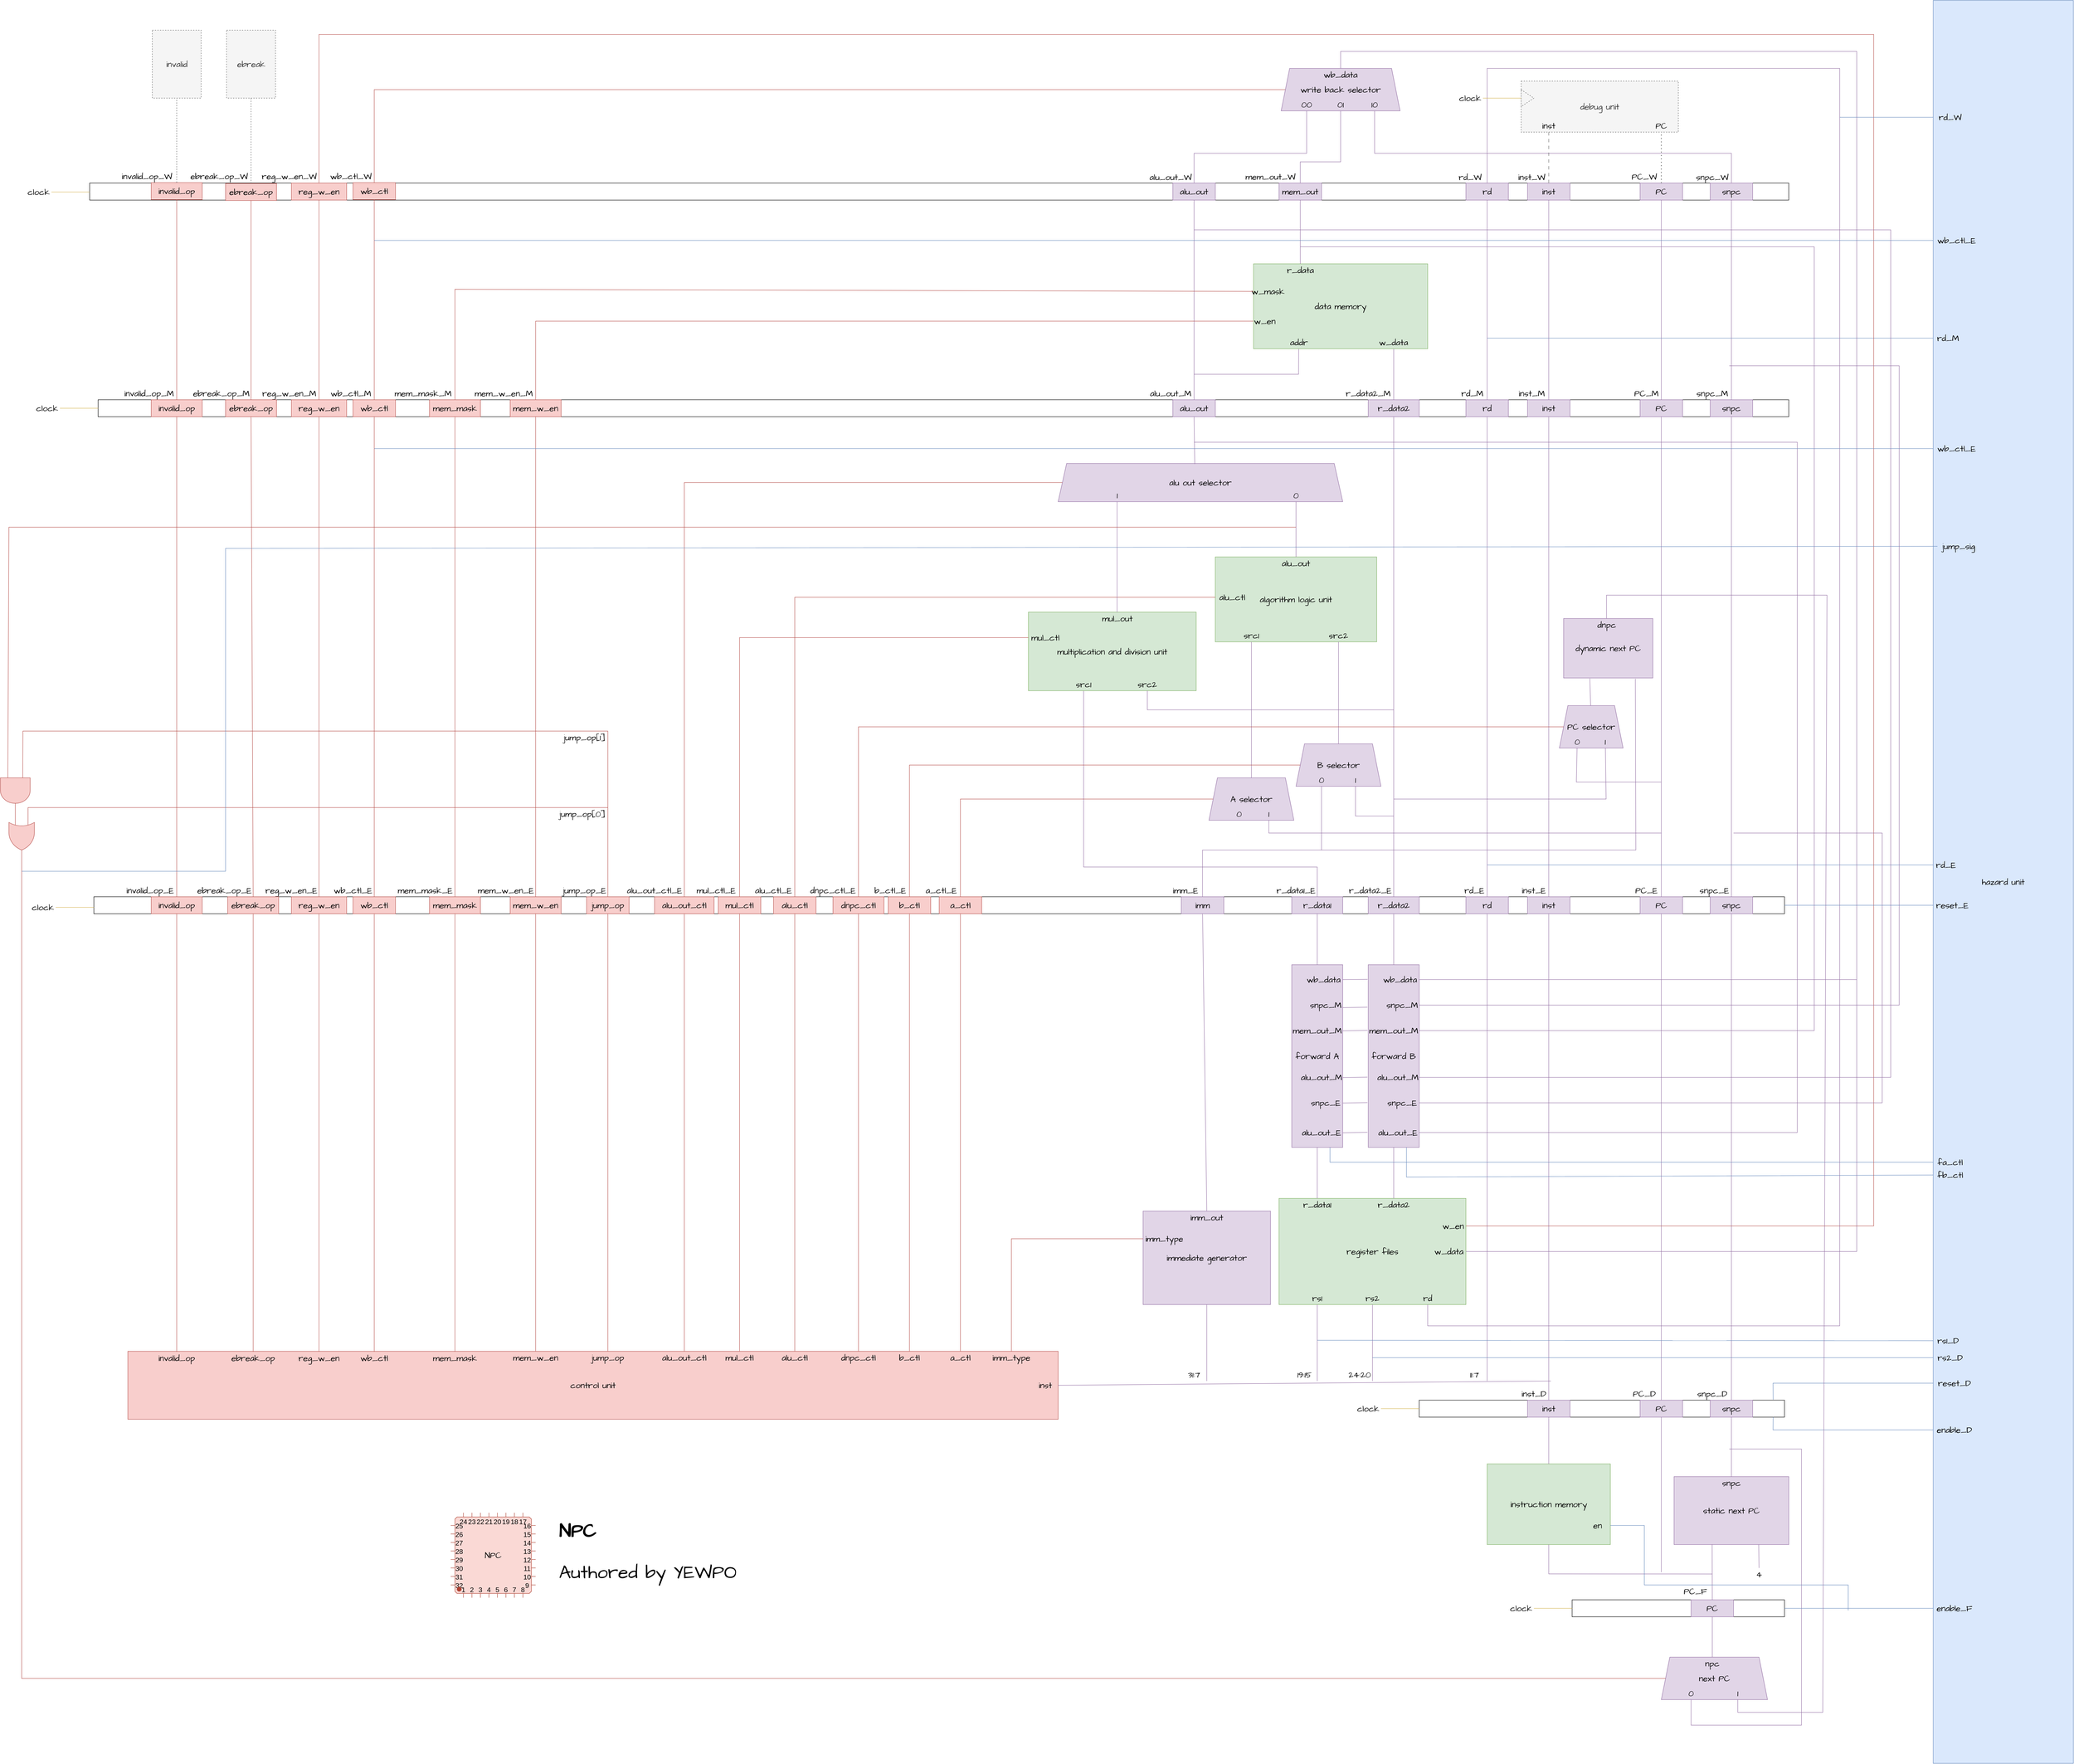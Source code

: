 <mxfile version="21.6.5" type="device">
  <diagram name="Page-1" id="gUr6Gk0GwjmOe10-43yY">
    <mxGraphModel dx="3585" dy="2085" grid="1" gridSize="10" guides="1" tooltips="1" connect="1" arrows="1" fold="1" page="1" pageScale="1" pageWidth="16000" pageHeight="16000" background="none" math="0" shadow="0">
      <root>
        <mxCell id="0" />
        <mxCell id="1" parent="0" />
        <mxCell id="-BGiCnpVzebtH927xqFb-1" value="" style="group;" parent="1" vertex="1" connectable="0">
          <mxGeometry x="10540" y="5500" width="250" height="100" as="geometry" />
        </mxCell>
        <mxCell id="-BGiCnpVzebtH927xqFb-2" value="" style="group;" parent="-BGiCnpVzebtH927xqFb-1" vertex="1" connectable="0">
          <mxGeometry width="250" height="100" as="geometry" />
        </mxCell>
        <mxCell id="-BGiCnpVzebtH927xqFb-3" value="next PC" style="shape=trapezoid;perimeter=trapezoidPerimeter;whiteSpace=wrap;html=1;fixedSize=1;hachureGap=4;fontFamily=Architects Daughter;fontSource=https%3A%2F%2Ffonts.googleapis.com%2Fcss%3Ffamily%3DArchitects%2BDaughter;fontSize=20;fillColor=#e1d5e7;strokeColor=#9673a6;" parent="-BGiCnpVzebtH927xqFb-2" vertex="1">
          <mxGeometry width="250" height="100" as="geometry" />
        </mxCell>
        <mxCell id="-BGiCnpVzebtH927xqFb-4" value="0" style="text;html=1;strokeColor=none;fillColor=none;align=center;verticalAlign=middle;whiteSpace=wrap;rounded=0;fontSize=20;fontFamily=Architects Daughter;" parent="-BGiCnpVzebtH927xqFb-2" vertex="1">
          <mxGeometry x="40" y="70" width="60" height="30" as="geometry" />
        </mxCell>
        <mxCell id="-BGiCnpVzebtH927xqFb-5" value="1" style="text;html=1;strokeColor=none;fillColor=none;align=center;verticalAlign=middle;whiteSpace=wrap;rounded=0;fontSize=20;fontFamily=Architects Daughter;" parent="-BGiCnpVzebtH927xqFb-2" vertex="1">
          <mxGeometry x="150" y="70" width="60" height="30" as="geometry" />
        </mxCell>
        <mxCell id="-BGiCnpVzebtH927xqFb-6" value="npc" style="text;html=1;strokeColor=none;fillColor=none;align=center;verticalAlign=middle;whiteSpace=wrap;rounded=0;fontSize=20;fontFamily=Architects Daughter;" parent="-BGiCnpVzebtH927xqFb-2" vertex="1">
          <mxGeometry x="90" width="60" height="30" as="geometry" />
        </mxCell>
        <mxCell id="-BGiCnpVzebtH927xqFb-8" value="" style="group;labelBackgroundColor=none;" parent="1" vertex="1" connectable="0">
          <mxGeometry x="10570" y="5075" width="270" height="160" as="geometry" />
        </mxCell>
        <mxCell id="-BGiCnpVzebtH927xqFb-9" value="static next PC" style="rounded=0;whiteSpace=wrap;html=1;hachureGap=4;fontFamily=Architects Daughter;fontSource=https%3A%2F%2Ffonts.googleapis.com%2Fcss%3Ffamily%3DArchitects%2BDaughter;fontSize=20;labelBackgroundColor=none;fillColor=#e1d5e7;strokeColor=#9673a6;" parent="-BGiCnpVzebtH927xqFb-8" vertex="1">
          <mxGeometry width="270" height="160" as="geometry" />
        </mxCell>
        <mxCell id="-BGiCnpVzebtH927xqFb-10" value="snpc" style="text;html=1;strokeColor=none;fillColor=none;align=center;verticalAlign=middle;whiteSpace=wrap;rounded=0;fontSize=20;fontFamily=Architects Daughter;labelBackgroundColor=none;" parent="-BGiCnpVzebtH927xqFb-8" vertex="1">
          <mxGeometry x="105" width="60" height="30" as="geometry" />
        </mxCell>
        <mxCell id="-BGiCnpVzebtH927xqFb-12" value="" style="group;labelBackgroundColor=none;" parent="1" vertex="1" connectable="0">
          <mxGeometry x="10130" y="5045" width="290" height="190" as="geometry" />
        </mxCell>
        <mxCell id="-BGiCnpVzebtH927xqFb-14" value="addr" style="text;html=1;strokeColor=none;fillColor=none;align=center;verticalAlign=middle;whiteSpace=wrap;rounded=0;fontSize=20;fontFamily=Architects Daughter;labelBackgroundColor=none;" parent="-BGiCnpVzebtH927xqFb-12" vertex="1">
          <mxGeometry x="115" y="160" width="60" height="30" as="geometry" />
        </mxCell>
        <mxCell id="-BGiCnpVzebtH927xqFb-15" value="inst" style="text;html=1;strokeColor=none;fillColor=none;align=center;verticalAlign=middle;whiteSpace=wrap;rounded=0;fontSize=20;fontFamily=Architects Daughter;labelBackgroundColor=none;" parent="-BGiCnpVzebtH927xqFb-12" vertex="1">
          <mxGeometry x="115" width="60" height="30" as="geometry" />
        </mxCell>
        <mxCell id="-BGiCnpVzebtH927xqFb-43" value="" style="group;" parent="-BGiCnpVzebtH927xqFb-12" vertex="1" connectable="0">
          <mxGeometry width="290" height="190" as="geometry" />
        </mxCell>
        <mxCell id="-BGiCnpVzebtH927xqFb-13" value="instruction memory" style="rounded=0;whiteSpace=wrap;html=1;hachureGap=4;fontFamily=Architects Daughter;fontSource=https%3A%2F%2Ffonts.googleapis.com%2Fcss%3Ffamily%3DArchitects%2BDaughter;fontSize=20;labelBackgroundColor=none;fillColor=#d5e8d4;strokeColor=#82b366;" parent="-BGiCnpVzebtH927xqFb-43" vertex="1">
          <mxGeometry width="290" height="190" as="geometry" />
        </mxCell>
        <mxCell id="-BGiCnpVzebtH927xqFb-38" value="en" style="text;html=1;strokeColor=none;fillColor=none;align=center;verticalAlign=middle;whiteSpace=wrap;rounded=0;fontSize=20;fontFamily=Architects Daughter;" parent="-BGiCnpVzebtH927xqFb-43" vertex="1">
          <mxGeometry x="230" y="130" width="60" height="30" as="geometry" />
        </mxCell>
        <mxCell id="-BGiCnpVzebtH927xqFb-17" value="" style="endArrow=none;html=1;rounded=0;hachureGap=4;fontFamily=Architects Daughter;fontSource=https%3A%2F%2Ffonts.googleapis.com%2Fcss%3Ffamily%3DArchitects%2BDaughter;fontSize=16;entryX=0.5;entryY=1;entryDx=0;entryDy=0;exitX=0.5;exitY=0;exitDx=0;exitDy=0;fillColor=#e1d5e7;strokeColor=#9673a6;" parent="1" source="-BGiCnpVzebtH927xqFb-6" target="-BGiCnpVzebtH927xqFb-16" edge="1">
          <mxGeometry width="50" height="50" relative="1" as="geometry">
            <mxPoint x="10580" y="5480" as="sourcePoint" />
            <mxPoint x="10630" y="5430" as="targetPoint" />
          </mxGeometry>
        </mxCell>
        <mxCell id="-BGiCnpVzebtH927xqFb-18" value="" style="endArrow=none;html=1;rounded=0;hachureGap=4;fontFamily=Architects Daughter;fontSource=https%3A%2F%2Ffonts.googleapis.com%2Fcss%3Ffamily%3DArchitects%2BDaughter;fontSize=16;fillColor=#e1d5e7;strokeColor=#9673a6;exitX=0.5;exitY=1;exitDx=0;exitDy=0;" parent="1" source="-BGiCnpVzebtH927xqFb-14" edge="1">
          <mxGeometry width="50" height="50" relative="1" as="geometry">
            <mxPoint x="10300" y="5304.23" as="sourcePoint" />
            <mxPoint x="10660" y="5304.23" as="targetPoint" />
            <Array as="points">
              <mxPoint x="10275" y="5304" />
            </Array>
          </mxGeometry>
        </mxCell>
        <mxCell id="-BGiCnpVzebtH927xqFb-19" value="" style="endArrow=none;html=1;rounded=0;hachureGap=4;fontFamily=Architects Daughter;fontSource=https%3A%2F%2Ffonts.googleapis.com%2Fcss%3Ffamily%3DArchitects%2BDaughter;fontSize=16;exitX=0.5;exitY=0;exitDx=0;exitDy=0;fillColor=#e1d5e7;strokeColor=#9673a6;entryX=0.332;entryY=0.995;entryDx=0;entryDy=0;entryPerimeter=0;" parent="1" source="-BGiCnpVzebtH927xqFb-16" target="-BGiCnpVzebtH927xqFb-9" edge="1">
          <mxGeometry width="50" height="50" relative="1" as="geometry">
            <mxPoint x="10470" y="5300" as="sourcePoint" />
            <mxPoint x="10660" y="5240" as="targetPoint" />
          </mxGeometry>
        </mxCell>
        <mxCell id="-BGiCnpVzebtH927xqFb-20" value="" style="rounded=0;whiteSpace=wrap;html=1;hachureGap=4;fontFamily=Architects Daughter;fontSource=https%3A%2F%2Ffonts.googleapis.com%2Fcss%3Ffamily%3DArchitects%2BDaughter;fontSize=20;labelBackgroundColor=none;" parent="1" vertex="1">
          <mxGeometry x="9970" y="4895" width="860" height="40" as="geometry" />
        </mxCell>
        <mxCell id="-BGiCnpVzebtH927xqFb-21" value="4" style="text;html=1;strokeColor=none;fillColor=none;align=center;verticalAlign=middle;whiteSpace=wrap;rounded=0;fontSize=20;fontFamily=Architects Daughter;" parent="1" vertex="1">
          <mxGeometry x="10740" y="5290" width="60" height="30" as="geometry" />
        </mxCell>
        <mxCell id="-BGiCnpVzebtH927xqFb-22" value="" style="endArrow=none;html=1;rounded=0;hachureGap=4;fontFamily=Architects Daughter;fontSource=https%3A%2F%2Ffonts.googleapis.com%2Fcss%3Ffamily%3DArchitects%2BDaughter;fontSize=16;entryX=0.738;entryY=1;entryDx=0;entryDy=0;exitX=0.5;exitY=0;exitDx=0;exitDy=0;fillColor=#e1d5e7;strokeColor=#9673a6;entryPerimeter=0;" parent="1" source="-BGiCnpVzebtH927xqFb-21" target="-BGiCnpVzebtH927xqFb-9" edge="1">
          <mxGeometry width="50" height="50" relative="1" as="geometry">
            <mxPoint x="10730" y="5260" as="sourcePoint" />
            <mxPoint x="10780" y="5210" as="targetPoint" />
          </mxGeometry>
        </mxCell>
        <mxCell id="-BGiCnpVzebtH927xqFb-23" value="PC_F" style="text;html=1;strokeColor=none;fillColor=none;align=center;verticalAlign=middle;whiteSpace=wrap;rounded=0;fontSize=20;fontFamily=Architects Daughter;" parent="1" vertex="1">
          <mxGeometry x="10590" y="5330" width="60" height="30" as="geometry" />
        </mxCell>
        <mxCell id="-BGiCnpVzebtH927xqFb-25" value="" style="endArrow=none;html=1;rounded=0;hachureGap=4;fontFamily=Architects Daughter;fontSource=https%3A%2F%2Ffonts.googleapis.com%2Fcss%3Ffamily%3DArchitects%2BDaughter;fontSize=16;fillColor=#e1d5e7;strokeColor=#9673a6;exitX=0.5;exitY=0;exitDx=0;exitDy=0;entryX=0.5;entryY=1;entryDx=0;entryDy=0;" parent="1" source="-BGiCnpVzebtH927xqFb-10" target="-BGiCnpVzebtH927xqFb-27" edge="1">
          <mxGeometry width="50" height="50" relative="1" as="geometry">
            <mxPoint x="10640" y="5030" as="sourcePoint" />
            <mxPoint x="10690" y="4980" as="targetPoint" />
          </mxGeometry>
        </mxCell>
        <mxCell id="-BGiCnpVzebtH927xqFb-27" value="snpc" style="rounded=0;whiteSpace=wrap;html=1;hachureGap=4;fontFamily=Architects Daughter;fontSource=https%3A%2F%2Ffonts.googleapis.com%2Fcss%3Ffamily%3DArchitects%2BDaughter;fontSize=20;fillColor=#e1d5e7;strokeColor=#9673a6;" parent="1" vertex="1">
          <mxGeometry x="10655" y="4895" width="100" height="40" as="geometry" />
        </mxCell>
        <mxCell id="-BGiCnpVzebtH927xqFb-28" value="" style="endArrow=none;html=1;rounded=0;hachureGap=4;fontFamily=Architects Daughter;fontSource=https%3A%2F%2Ffonts.googleapis.com%2Fcss%3Ffamily%3DArchitects%2BDaughter;fontSize=16;fillColor=#e1d5e7;strokeColor=#9673a6;entryX=0.5;entryY=1;entryDx=0;entryDy=0;" parent="1" target="-BGiCnpVzebtH927xqFb-4" edge="1">
          <mxGeometry width="50" height="50" relative="1" as="geometry">
            <mxPoint x="10700" y="5010" as="sourcePoint" />
            <mxPoint x="10870" y="5620" as="targetPoint" />
            <Array as="points">
              <mxPoint x="10870" y="5010" />
              <mxPoint x="10870" y="5660" />
              <mxPoint x="10610" y="5660" />
            </Array>
          </mxGeometry>
        </mxCell>
        <mxCell id="-BGiCnpVzebtH927xqFb-37" value="" style="endArrow=none;html=1;rounded=0;hachureGap=4;fontFamily=Architects Daughter;fontSource=https%3A%2F%2Ffonts.googleapis.com%2Fcss%3Ffamily%3DArchitects%2BDaughter;fontSize=16;fillColor=#dae8fc;strokeColor=#6c8ebf;entryX=1;entryY=0.5;entryDx=0;entryDy=0;" parent="1" target="-BGiCnpVzebtH927xqFb-38" edge="1">
          <mxGeometry width="50" height="50" relative="1" as="geometry">
            <mxPoint x="10980" y="5390" as="sourcePoint" />
            <mxPoint x="10440" y="5220" as="targetPoint" />
            <Array as="points">
              <mxPoint x="10980" y="5330" />
              <mxPoint x="10500" y="5330" />
              <mxPoint x="10500" y="5190" />
            </Array>
          </mxGeometry>
        </mxCell>
        <mxCell id="-BGiCnpVzebtH927xqFb-39" value="PC" style="rounded=0;whiteSpace=wrap;html=1;hachureGap=4;fontFamily=Architects Daughter;fontSource=https%3A%2F%2Ffonts.googleapis.com%2Fcss%3Ffamily%3DArchitects%2BDaughter;fontSize=20;fillColor=#e1d5e7;strokeColor=#9673a6;" parent="1" vertex="1">
          <mxGeometry x="10490" y="4895" width="100" height="40" as="geometry" />
        </mxCell>
        <mxCell id="-BGiCnpVzebtH927xqFb-40" value="inst" style="rounded=0;whiteSpace=wrap;html=1;hachureGap=4;fontFamily=Architects Daughter;fontSource=https%3A%2F%2Ffonts.googleapis.com%2Fcss%3Ffamily%3DArchitects%2BDaughter;fontSize=20;fillColor=#e1d5e7;strokeColor=#9673a6;" parent="1" vertex="1">
          <mxGeometry x="10225" y="4895" width="100" height="40" as="geometry" />
        </mxCell>
        <mxCell id="-BGiCnpVzebtH927xqFb-41" value="" style="endArrow=none;html=1;rounded=0;hachureGap=4;fontFamily=Architects Daughter;fontSource=https%3A%2F%2Ffonts.googleapis.com%2Fcss%3Ffamily%3DArchitects%2BDaughter;fontSize=16;entryX=0.5;entryY=1;entryDx=0;entryDy=0;exitX=0.5;exitY=0;exitDx=0;exitDy=0;fillColor=#e1d5e7;strokeColor=#9673a6;" parent="1" source="-BGiCnpVzebtH927xqFb-15" target="-BGiCnpVzebtH927xqFb-40" edge="1">
          <mxGeometry width="50" height="50" relative="1" as="geometry">
            <mxPoint x="10220" y="5030" as="sourcePoint" />
            <mxPoint x="10270" y="4980" as="targetPoint" />
          </mxGeometry>
        </mxCell>
        <mxCell id="-BGiCnpVzebtH927xqFb-42" value="" style="endArrow=none;html=1;rounded=0;hachureGap=4;fontFamily=Architects Daughter;fontSource=https%3A%2F%2Ffonts.googleapis.com%2Fcss%3Ffamily%3DArchitects%2BDaughter;fontSize=16;entryX=0.5;entryY=1;entryDx=0;entryDy=0;fillColor=#e1d5e7;strokeColor=#9673a6;" parent="1" target="-BGiCnpVzebtH927xqFb-39" edge="1">
          <mxGeometry width="50" height="50" relative="1" as="geometry">
            <mxPoint x="10540" y="5300" as="sourcePoint" />
            <mxPoint x="10610" y="4990" as="targetPoint" />
          </mxGeometry>
        </mxCell>
        <mxCell id="-BGiCnpVzebtH927xqFb-45" value="" style="group;" parent="1" vertex="1" connectable="0">
          <mxGeometry x="10330" y="5365" width="500" height="40" as="geometry" />
        </mxCell>
        <mxCell id="-BGiCnpVzebtH927xqFb-7" value="" style="rounded=0;whiteSpace=wrap;html=1;labelBackgroundColor=none;" parent="-BGiCnpVzebtH927xqFb-45" vertex="1">
          <mxGeometry width="500" height="40" as="geometry" />
        </mxCell>
        <mxCell id="-BGiCnpVzebtH927xqFb-16" value="PC" style="rounded=0;whiteSpace=wrap;html=1;hachureGap=4;fontFamily=Architects Daughter;fontSource=https%3A%2F%2Ffonts.googleapis.com%2Fcss%3Ffamily%3DArchitects%2BDaughter;fontSize=20;fillColor=#e1d5e7;strokeColor=#9673a6;" parent="-BGiCnpVzebtH927xqFb-45" vertex="1">
          <mxGeometry x="280" width="100" height="40" as="geometry" />
        </mxCell>
        <mxCell id="-BGiCnpVzebtH927xqFb-52" value="hazard unit" style="rounded=0;whiteSpace=wrap;html=1;hachureGap=4;fontFamily=Architects Daughter;fontSource=https%3A%2F%2Ffonts.googleapis.com%2Fcss%3Ffamily%3DArchitects%2BDaughter;fontSize=20;fillColor=#dae8fc;strokeColor=#6c8ebf;" parent="1" vertex="1">
          <mxGeometry x="11180" y="1600" width="330" height="4150" as="geometry" />
        </mxCell>
        <mxCell id="-BGiCnpVzebtH927xqFb-53" value="enable_F" style="text;html=1;strokeColor=none;fillColor=none;align=center;verticalAlign=middle;whiteSpace=wrap;rounded=0;fontSize=20;fontFamily=Architects Daughter;" parent="1" vertex="1">
          <mxGeometry x="11180" y="5370" width="100" height="30" as="geometry" />
        </mxCell>
        <mxCell id="-BGiCnpVzebtH927xqFb-54" value="" style="endArrow=none;html=1;rounded=0;hachureGap=4;fontFamily=Architects Daughter;fontSource=https%3A%2F%2Ffonts.googleapis.com%2Fcss%3Ffamily%3DArchitects%2BDaughter;fontSize=16;exitX=1;exitY=0.5;exitDx=0;exitDy=0;entryX=0;entryY=0.5;entryDx=0;entryDy=0;fillColor=#dae8fc;strokeColor=#6c8ebf;" parent="1" source="-BGiCnpVzebtH927xqFb-7" target="-BGiCnpVzebtH927xqFb-53" edge="1">
          <mxGeometry width="50" height="50" relative="1" as="geometry">
            <mxPoint x="10960" y="5420" as="sourcePoint" />
            <mxPoint x="11010" y="5370" as="targetPoint" />
          </mxGeometry>
        </mxCell>
        <mxCell id="-BGiCnpVzebtH927xqFb-55" value="reset_D" style="text;html=1;strokeColor=none;fillColor=none;align=center;verticalAlign=middle;whiteSpace=wrap;rounded=0;fontSize=20;fontFamily=Architects Daughter;" parent="1" vertex="1">
          <mxGeometry x="11180" y="4840" width="100" height="30" as="geometry" />
        </mxCell>
        <mxCell id="-BGiCnpVzebtH927xqFb-56" value="" style="endArrow=none;html=1;rounded=0;hachureGap=4;fontFamily=Architects Daughter;fontSource=https%3A%2F%2Ffonts.googleapis.com%2Fcss%3Ffamily%3DArchitects%2BDaughter;fontSize=16;entryX=0;entryY=0.5;entryDx=0;entryDy=0;exitX=0.969;exitY=-0.029;exitDx=0;exitDy=0;exitPerimeter=0;fillColor=#dae8fc;strokeColor=#6c8ebf;" parent="1" source="-BGiCnpVzebtH927xqFb-20" target="-BGiCnpVzebtH927xqFb-55" edge="1">
          <mxGeometry width="50" height="50" relative="1" as="geometry">
            <mxPoint x="10870" y="4860" as="sourcePoint" />
            <mxPoint x="10920" y="4810" as="targetPoint" />
            <Array as="points">
              <mxPoint x="10803" y="4855" />
            </Array>
          </mxGeometry>
        </mxCell>
        <mxCell id="-BGiCnpVzebtH927xqFb-57" value="enable_D" style="text;html=1;strokeColor=none;fillColor=none;align=center;verticalAlign=middle;whiteSpace=wrap;rounded=0;fontSize=20;fontFamily=Architects Daughter;" parent="1" vertex="1">
          <mxGeometry x="11180" y="4950" width="100" height="30" as="geometry" />
        </mxCell>
        <mxCell id="-BGiCnpVzebtH927xqFb-59" value="" style="endArrow=none;html=1;rounded=0;hachureGap=4;fontFamily=Architects Daughter;fontSource=https%3A%2F%2Ffonts.googleapis.com%2Fcss%3Ffamily%3DArchitects%2BDaughter;fontSize=16;exitX=0.969;exitY=1;exitDx=0;exitDy=0;exitPerimeter=0;entryX=0;entryY=0.5;entryDx=0;entryDy=0;fillColor=#dae8fc;strokeColor=#6c8ebf;" parent="1" source="-BGiCnpVzebtH927xqFb-20" target="-BGiCnpVzebtH927xqFb-57" edge="1">
          <mxGeometry width="50" height="50" relative="1" as="geometry">
            <mxPoint x="10970" y="4980" as="sourcePoint" />
            <mxPoint x="11020" y="4930" as="targetPoint" />
            <Array as="points">
              <mxPoint x="10803" y="4965" />
            </Array>
          </mxGeometry>
        </mxCell>
        <mxCell id="-BGiCnpVzebtH927xqFb-60" value="control unit" style="rounded=0;whiteSpace=wrap;html=1;hachureGap=4;fontFamily=Architects Daughter;fontSource=https%3A%2F%2Ffonts.googleapis.com%2Fcss%3Ffamily%3DArchitects%2BDaughter;fontSize=20;labelBackgroundColor=none;fillColor=#f8cecc;strokeColor=#b85450;" parent="1" vertex="1">
          <mxGeometry x="6930" y="4780" width="2190" height="160" as="geometry" />
        </mxCell>
        <mxCell id="-BGiCnpVzebtH927xqFb-61" value="" style="group;labelBackgroundColor=none;" parent="1" vertex="1" connectable="0">
          <mxGeometry x="9320" y="4450" width="300" height="220" as="geometry" />
        </mxCell>
        <mxCell id="-BGiCnpVzebtH927xqFb-62" value="immediate generator" style="rounded=0;whiteSpace=wrap;html=1;hachureGap=4;fontFamily=Architects Daughter;fontSource=https%3A%2F%2Ffonts.googleapis.com%2Fcss%3Ffamily%3DArchitects%2BDaughter;fontSize=20;labelBackgroundColor=none;fillColor=#e1d5e7;strokeColor=#9673a6;" parent="-BGiCnpVzebtH927xqFb-61" vertex="1">
          <mxGeometry width="300" height="220" as="geometry" />
        </mxCell>
        <mxCell id="-BGiCnpVzebtH927xqFb-63" value="imm_type" style="text;html=1;strokeColor=none;fillColor=none;align=center;verticalAlign=middle;whiteSpace=wrap;rounded=0;fontSize=20;fontFamily=Architects Daughter;labelBackgroundColor=none;" parent="-BGiCnpVzebtH927xqFb-61" vertex="1">
          <mxGeometry y="50" width="100" height="30" as="geometry" />
        </mxCell>
        <mxCell id="-BGiCnpVzebtH927xqFb-64" value="imm_out" style="text;html=1;strokeColor=none;fillColor=none;align=center;verticalAlign=middle;whiteSpace=wrap;rounded=0;fontSize=20;fontFamily=Architects Daughter;labelBackgroundColor=none;" parent="-BGiCnpVzebtH927xqFb-61" vertex="1">
          <mxGeometry x="110" width="80" height="30" as="geometry" />
        </mxCell>
        <mxCell id="-BGiCnpVzebtH927xqFb-65" value="" style="group;labelBackgroundColor=none;" parent="1" vertex="1" connectable="0">
          <mxGeometry x="9640" y="4420" width="440" height="250" as="geometry" />
        </mxCell>
        <mxCell id="-BGiCnpVzebtH927xqFb-66" value="register files" style="rounded=0;whiteSpace=wrap;html=1;hachureGap=4;fontFamily=Architects Daughter;fontSource=https%3A%2F%2Ffonts.googleapis.com%2Fcss%3Ffamily%3DArchitects%2BDaughter;fontSize=20;labelBackgroundColor=none;fillColor=#d5e8d4;strokeColor=#82b366;" parent="-BGiCnpVzebtH927xqFb-65" vertex="1">
          <mxGeometry width="440" height="250" as="geometry" />
        </mxCell>
        <mxCell id="-BGiCnpVzebtH927xqFb-67" value="rs1" style="text;html=1;strokeColor=none;fillColor=none;align=center;verticalAlign=middle;whiteSpace=wrap;rounded=0;fontSize=20;fontFamily=Architects Daughter;labelBackgroundColor=none;" parent="-BGiCnpVzebtH927xqFb-65" vertex="1">
          <mxGeometry x="60" y="220" width="60" height="30" as="geometry" />
        </mxCell>
        <mxCell id="-BGiCnpVzebtH927xqFb-68" value="rs2" style="text;html=1;strokeColor=none;fillColor=none;align=center;verticalAlign=middle;whiteSpace=wrap;rounded=0;fontSize=20;fontFamily=Architects Daughter;labelBackgroundColor=none;" parent="-BGiCnpVzebtH927xqFb-65" vertex="1">
          <mxGeometry x="190" y="220" width="60" height="30" as="geometry" />
        </mxCell>
        <mxCell id="-BGiCnpVzebtH927xqFb-69" value="w_en" style="text;html=1;strokeColor=none;fillColor=none;align=center;verticalAlign=middle;whiteSpace=wrap;rounded=0;fontSize=20;fontFamily=Architects Daughter;labelBackgroundColor=none;" parent="-BGiCnpVzebtH927xqFb-65" vertex="1">
          <mxGeometry x="380" y="50" width="60" height="30" as="geometry" />
        </mxCell>
        <mxCell id="-BGiCnpVzebtH927xqFb-70" value="rd" style="text;html=1;strokeColor=none;fillColor=none;align=center;verticalAlign=middle;whiteSpace=wrap;rounded=0;fontSize=20;fontFamily=Architects Daughter;labelBackgroundColor=none;" parent="-BGiCnpVzebtH927xqFb-65" vertex="1">
          <mxGeometry x="320" y="220" width="60" height="30" as="geometry" />
        </mxCell>
        <mxCell id="-BGiCnpVzebtH927xqFb-71" value="w_data" style="text;html=1;strokeColor=none;fillColor=none;align=center;verticalAlign=middle;whiteSpace=wrap;rounded=0;fontSize=20;fontFamily=Architects Daughter;labelBackgroundColor=none;" parent="-BGiCnpVzebtH927xqFb-65" vertex="1">
          <mxGeometry x="360" y="110" width="80" height="30" as="geometry" />
        </mxCell>
        <mxCell id="-BGiCnpVzebtH927xqFb-72" value="r_data1" style="text;html=1;strokeColor=none;fillColor=none;align=center;verticalAlign=middle;whiteSpace=wrap;rounded=0;fontSize=20;fontFamily=Architects Daughter;labelBackgroundColor=none;" parent="-BGiCnpVzebtH927xqFb-65" vertex="1">
          <mxGeometry x="50" width="80" height="30" as="geometry" />
        </mxCell>
        <mxCell id="-BGiCnpVzebtH927xqFb-73" value="r_data2" style="text;html=1;strokeColor=none;fillColor=none;align=center;verticalAlign=middle;whiteSpace=wrap;rounded=0;fontSize=20;fontFamily=Architects Daughter;labelBackgroundColor=none;" parent="-BGiCnpVzebtH927xqFb-65" vertex="1">
          <mxGeometry x="230" width="80" height="30" as="geometry" />
        </mxCell>
        <mxCell id="-BGiCnpVzebtH927xqFb-78" value="" style="rounded=0;whiteSpace=wrap;html=1;hachureGap=4;fontFamily=Architects Daughter;fontSource=https%3A%2F%2Ffonts.googleapis.com%2Fcss%3Ffamily%3DArchitects%2BDaughter;fontSize=20;" parent="1" vertex="1">
          <mxGeometry x="6850" y="3710" width="3980" height="40" as="geometry" />
        </mxCell>
        <mxCell id="-BGiCnpVzebtH927xqFb-80" value="inst" style="rounded=0;whiteSpace=wrap;html=1;hachureGap=4;fontFamily=Architects Daughter;fontSource=https%3A%2F%2Ffonts.googleapis.com%2Fcss%3Ffamily%3DArchitects%2BDaughter;fontSize=20;fillColor=#e1d5e7;strokeColor=#9673a6;" parent="1" vertex="1">
          <mxGeometry x="10225" y="3710" width="100" height="40" as="geometry" />
        </mxCell>
        <mxCell id="-BGiCnpVzebtH927xqFb-81" value="PC" style="rounded=0;whiteSpace=wrap;html=1;hachureGap=4;fontFamily=Architects Daughter;fontSource=https%3A%2F%2Ffonts.googleapis.com%2Fcss%3Ffamily%3DArchitects%2BDaughter;fontSize=20;fillColor=#e1d5e7;strokeColor=#9673a6;" parent="1" vertex="1">
          <mxGeometry x="10490" y="3710" width="100" height="40" as="geometry" />
        </mxCell>
        <mxCell id="-BGiCnpVzebtH927xqFb-82" value="snpc" style="rounded=0;whiteSpace=wrap;html=1;hachureGap=4;fontFamily=Architects Daughter;fontSource=https%3A%2F%2Ffonts.googleapis.com%2Fcss%3Ffamily%3DArchitects%2BDaughter;fontSize=20;fillColor=#e1d5e7;strokeColor=#9673a6;" parent="1" vertex="1">
          <mxGeometry x="10655" y="3710" width="100" height="40" as="geometry" />
        </mxCell>
        <mxCell id="-BGiCnpVzebtH927xqFb-83" value="" style="endArrow=none;html=1;rounded=0;hachureGap=4;fontFamily=Architects Daughter;fontSource=https%3A%2F%2Ffonts.googleapis.com%2Fcss%3Ffamily%3DArchitects%2BDaughter;fontSize=16;entryX=0.5;entryY=1;entryDx=0;entryDy=0;exitX=0.5;exitY=0;exitDx=0;exitDy=0;fillColor=#e1d5e7;strokeColor=#9673a6;" parent="1" source="-BGiCnpVzebtH927xqFb-40" target="-BGiCnpVzebtH927xqFb-80" edge="1">
          <mxGeometry width="50" height="50" relative="1" as="geometry">
            <mxPoint x="10280" y="4550" as="sourcePoint" />
            <mxPoint x="10330" y="4500" as="targetPoint" />
          </mxGeometry>
        </mxCell>
        <mxCell id="-BGiCnpVzebtH927xqFb-84" value="" style="endArrow=none;html=1;rounded=0;hachureGap=4;fontFamily=Architects Daughter;fontSource=https%3A%2F%2Ffonts.googleapis.com%2Fcss%3Ffamily%3DArchitects%2BDaughter;fontSize=16;entryX=0.5;entryY=1;entryDx=0;entryDy=0;exitX=0.5;exitY=0;exitDx=0;exitDy=0;fillColor=#e1d5e7;strokeColor=#9673a6;" parent="1" source="-BGiCnpVzebtH927xqFb-39" target="-BGiCnpVzebtH927xqFb-81" edge="1">
          <mxGeometry width="50" height="50" relative="1" as="geometry">
            <mxPoint x="10500" y="4430" as="sourcePoint" />
            <mxPoint x="10550" y="4380" as="targetPoint" />
          </mxGeometry>
        </mxCell>
        <mxCell id="-BGiCnpVzebtH927xqFb-85" value="" style="endArrow=none;html=1;rounded=0;hachureGap=4;fontFamily=Architects Daughter;fontSource=https%3A%2F%2Ffonts.googleapis.com%2Fcss%3Ffamily%3DArchitects%2BDaughter;fontSize=16;entryX=0.5;entryY=1;entryDx=0;entryDy=0;exitX=0.5;exitY=0;exitDx=0;exitDy=0;fillColor=#e1d5e7;strokeColor=#9673a6;" parent="1" source="-BGiCnpVzebtH927xqFb-27" target="-BGiCnpVzebtH927xqFb-82" edge="1">
          <mxGeometry width="50" height="50" relative="1" as="geometry">
            <mxPoint x="10660" y="4430" as="sourcePoint" />
            <mxPoint x="10710" y="4380" as="targetPoint" />
          </mxGeometry>
        </mxCell>
        <mxCell id="-BGiCnpVzebtH927xqFb-86" value="" style="endArrow=none;html=1;rounded=0;hachureGap=4;fontFamily=Architects Daughter;fontSource=https%3A%2F%2Ffonts.googleapis.com%2Fcss%3Ffamily%3DArchitects%2BDaughter;fontSize=16;fillColor=#e1d5e7;strokeColor=#9673a6;exitX=1;exitY=0.5;exitDx=0;exitDy=0;" parent="1" source="-BGiCnpVzebtH927xqFb-104" edge="1">
          <mxGeometry width="50" height="50" relative="1" as="geometry">
            <mxPoint x="9070" y="4870" as="sourcePoint" />
            <mxPoint x="10280" y="4850" as="targetPoint" />
          </mxGeometry>
        </mxCell>
        <mxCell id="-BGiCnpVzebtH927xqFb-87" value="inst_D" style="text;html=1;strokeColor=none;fillColor=none;align=center;verticalAlign=middle;whiteSpace=wrap;rounded=0;fontSize=20;fontFamily=Architects Daughter;" parent="1" vertex="1">
          <mxGeometry x="10210" y="4865" width="60" height="30" as="geometry" />
        </mxCell>
        <mxCell id="-BGiCnpVzebtH927xqFb-88" value="rd" style="rounded=0;whiteSpace=wrap;html=1;hachureGap=4;fontFamily=Architects Daughter;fontSource=https%3A%2F%2Ffonts.googleapis.com%2Fcss%3Ffamily%3DArchitects%2BDaughter;fontSize=20;fillColor=#e1d5e7;strokeColor=#9673a6;" parent="1" vertex="1">
          <mxGeometry x="10080" y="3710" width="100" height="40" as="geometry" />
        </mxCell>
        <mxCell id="-BGiCnpVzebtH927xqFb-89" value="" style="endArrow=none;html=1;rounded=0;hachureGap=4;fontFamily=Architects Daughter;fontSource=https%3A%2F%2Ffonts.googleapis.com%2Fcss%3Ffamily%3DArchitects%2BDaughter;fontSize=16;entryX=0.5;entryY=1;entryDx=0;entryDy=0;fillColor=#e1d5e7;strokeColor=#9673a6;" parent="1" target="-BGiCnpVzebtH927xqFb-88" edge="1">
          <mxGeometry width="50" height="50" relative="1" as="geometry">
            <mxPoint x="10130" y="4850" as="sourcePoint" />
            <mxPoint x="10090" y="4100" as="targetPoint" />
          </mxGeometry>
        </mxCell>
        <mxCell id="-BGiCnpVzebtH927xqFb-90" value="11:7" style="text;html=1;strokeColor=none;fillColor=none;align=center;verticalAlign=middle;whiteSpace=wrap;rounded=0;fontSize=20;fontFamily=Architects Daughter;" parent="1" vertex="1">
          <mxGeometry x="10070" y="4820" width="60" height="30" as="geometry" />
        </mxCell>
        <mxCell id="-BGiCnpVzebtH927xqFb-91" value="PC_D" style="text;html=1;strokeColor=none;fillColor=none;align=center;verticalAlign=middle;whiteSpace=wrap;rounded=0;fontSize=20;fontFamily=Architects Daughter;" parent="1" vertex="1">
          <mxGeometry x="10470" y="4865" width="60" height="30" as="geometry" />
        </mxCell>
        <mxCell id="-BGiCnpVzebtH927xqFb-92" value="snpc_D" style="text;html=1;strokeColor=none;fillColor=none;align=center;verticalAlign=middle;whiteSpace=wrap;rounded=0;fontSize=20;fontFamily=Architects Daughter;" parent="1" vertex="1">
          <mxGeometry x="10620" y="4865" width="80" height="30" as="geometry" />
        </mxCell>
        <mxCell id="-BGiCnpVzebtH927xqFb-93" value="" style="endArrow=none;html=1;rounded=0;hachureGap=4;fontFamily=Architects Daughter;fontSource=https%3A%2F%2Ffonts.googleapis.com%2Fcss%3Ffamily%3DArchitects%2BDaughter;fontSize=16;entryX=0.5;entryY=1;entryDx=0;entryDy=0;fillColor=#e1d5e7;strokeColor=#9673a6;" parent="1" target="-BGiCnpVzebtH927xqFb-67" edge="1">
          <mxGeometry width="50" height="50" relative="1" as="geometry">
            <mxPoint x="9730" y="4850" as="sourcePoint" />
            <mxPoint x="9720" y="4800" as="targetPoint" />
          </mxGeometry>
        </mxCell>
        <mxCell id="-BGiCnpVzebtH927xqFb-94" value="" style="endArrow=none;html=1;rounded=0;hachureGap=4;fontFamily=Architects Daughter;fontSource=https%3A%2F%2Ffonts.googleapis.com%2Fcss%3Ffamily%3DArchitects%2BDaughter;fontSize=16;entryX=0.5;entryY=1;entryDx=0;entryDy=0;fillColor=#e1d5e7;strokeColor=#9673a6;" parent="1" target="-BGiCnpVzebtH927xqFb-68" edge="1">
          <mxGeometry width="50" height="50" relative="1" as="geometry">
            <mxPoint x="9860" y="4850" as="sourcePoint" />
            <mxPoint x="9900" y="4770" as="targetPoint" />
          </mxGeometry>
        </mxCell>
        <mxCell id="-BGiCnpVzebtH927xqFb-95" value="19:15" style="text;html=1;strokeColor=none;fillColor=none;align=center;verticalAlign=middle;whiteSpace=wrap;rounded=0;fontSize=20;fontFamily=Architects Daughter;" parent="1" vertex="1">
          <mxGeometry x="9670" y="4820" width="60" height="30" as="geometry" />
        </mxCell>
        <mxCell id="-BGiCnpVzebtH927xqFb-96" value="24:20" style="text;html=1;strokeColor=none;fillColor=none;align=center;verticalAlign=middle;whiteSpace=wrap;rounded=0;fontSize=20;fontFamily=Architects Daughter;" parent="1" vertex="1">
          <mxGeometry x="9800" y="4820" width="60" height="30" as="geometry" />
        </mxCell>
        <mxCell id="-BGiCnpVzebtH927xqFb-97" value="" style="endArrow=none;html=1;rounded=0;hachureGap=4;fontFamily=Architects Daughter;fontSource=https%3A%2F%2Ffonts.googleapis.com%2Fcss%3Ffamily%3DArchitects%2BDaughter;fontSize=16;fillColor=#dae8fc;strokeColor=#6c8ebf;entryX=0;entryY=0.5;entryDx=0;entryDy=0;" parent="1" target="-BGiCnpVzebtH927xqFb-100" edge="1">
          <mxGeometry width="50" height="50" relative="1" as="geometry">
            <mxPoint x="9860" y="4795" as="sourcePoint" />
            <mxPoint x="11060" y="4800" as="targetPoint" />
          </mxGeometry>
        </mxCell>
        <mxCell id="-BGiCnpVzebtH927xqFb-98" value="" style="endArrow=none;html=1;rounded=0;hachureGap=4;fontFamily=Architects Daughter;fontSource=https%3A%2F%2Ffonts.googleapis.com%2Fcss%3Ffamily%3DArchitects%2BDaughter;fontSize=16;fillColor=#dae8fc;strokeColor=#6c8ebf;entryX=0;entryY=0.5;entryDx=0;entryDy=0;" parent="1" target="-BGiCnpVzebtH927xqFb-99" edge="1">
          <mxGeometry width="50" height="50" relative="1" as="geometry">
            <mxPoint x="9730" y="4754" as="sourcePoint" />
            <mxPoint x="10950" y="4754.47" as="targetPoint" />
          </mxGeometry>
        </mxCell>
        <mxCell id="-BGiCnpVzebtH927xqFb-99" value="rs1_D" style="text;html=1;strokeColor=none;fillColor=none;align=center;verticalAlign=middle;whiteSpace=wrap;rounded=0;fontSize=20;fontFamily=Architects Daughter;" parent="1" vertex="1">
          <mxGeometry x="11180" y="4740" width="70" height="30" as="geometry" />
        </mxCell>
        <mxCell id="-BGiCnpVzebtH927xqFb-100" value="rs2_D" style="text;html=1;strokeColor=none;fillColor=none;align=center;verticalAlign=middle;whiteSpace=wrap;rounded=0;fontSize=20;fontFamily=Architects Daughter;" parent="1" vertex="1">
          <mxGeometry x="11180" y="4780" width="80" height="30" as="geometry" />
        </mxCell>
        <mxCell id="-BGiCnpVzebtH927xqFb-102" value="" style="endArrow=none;html=1;rounded=0;hachureGap=4;fontFamily=Architects Daughter;fontSource=https%3A%2F%2Ffonts.googleapis.com%2Fcss%3Ffamily%3DArchitects%2BDaughter;fontSize=16;entryX=0.5;entryY=1;entryDx=0;entryDy=0;fillColor=#e1d5e7;strokeColor=#9673a6;" parent="1" target="-BGiCnpVzebtH927xqFb-62" edge="1">
          <mxGeometry width="50" height="50" relative="1" as="geometry">
            <mxPoint x="9470" y="4850" as="sourcePoint" />
            <mxPoint x="9490" y="4750" as="targetPoint" />
          </mxGeometry>
        </mxCell>
        <mxCell id="-BGiCnpVzebtH927xqFb-103" value="31:7" style="text;html=1;strokeColor=none;fillColor=none;align=center;verticalAlign=middle;whiteSpace=wrap;rounded=0;fontSize=20;fontFamily=Architects Daughter;" parent="1" vertex="1">
          <mxGeometry x="9410" y="4820" width="60" height="30" as="geometry" />
        </mxCell>
        <mxCell id="-BGiCnpVzebtH927xqFb-104" value="inst" style="text;html=1;strokeColor=none;fillColor=none;align=center;verticalAlign=middle;whiteSpace=wrap;rounded=0;fontSize=20;fontFamily=Architects Daughter;" parent="1" vertex="1">
          <mxGeometry x="9060" y="4845" width="60" height="30" as="geometry" />
        </mxCell>
        <mxCell id="-BGiCnpVzebtH927xqFb-105" value="imm_type" style="text;html=1;strokeColor=none;fillColor=none;align=center;verticalAlign=middle;whiteSpace=wrap;rounded=0;fontSize=20;fontFamily=Architects Daughter;" parent="1" vertex="1">
          <mxGeometry x="8960" y="4780" width="100" height="30" as="geometry" />
        </mxCell>
        <mxCell id="-BGiCnpVzebtH927xqFb-106" value="" style="endArrow=none;html=1;rounded=0;hachureGap=4;fontFamily=Architects Daughter;fontSource=https%3A%2F%2Ffonts.googleapis.com%2Fcss%3Ffamily%3DArchitects%2BDaughter;fontSize=16;exitX=0.5;exitY=0;exitDx=0;exitDy=0;entryX=0;entryY=0.5;entryDx=0;entryDy=0;fillColor=#f8cecc;strokeColor=#b85450;" parent="1" source="-BGiCnpVzebtH927xqFb-105" target="-BGiCnpVzebtH927xqFb-63" edge="1">
          <mxGeometry width="50" height="50" relative="1" as="geometry">
            <mxPoint x="8930" y="4640" as="sourcePoint" />
            <mxPoint x="8980" y="4590" as="targetPoint" />
            <Array as="points">
              <mxPoint x="9010" y="4515" />
            </Array>
          </mxGeometry>
        </mxCell>
        <mxCell id="-BGiCnpVzebtH927xqFb-108" value="forward B" style="rounded=0;whiteSpace=wrap;html=1;hachureGap=4;fontFamily=Architects Daughter;fontSource=https%3A%2F%2Ffonts.googleapis.com%2Fcss%3Ffamily%3DArchitects%2BDaughter;fontSize=20;fillColor=#e1d5e7;strokeColor=#9673a6;" parent="1" vertex="1">
          <mxGeometry x="9850" y="3870" width="120" height="430" as="geometry" />
        </mxCell>
        <mxCell id="-BGiCnpVzebtH927xqFb-109" value="forward A" style="rounded=0;whiteSpace=wrap;html=1;hachureGap=4;fontFamily=Architects Daughter;fontSource=https%3A%2F%2Ffonts.googleapis.com%2Fcss%3Ffamily%3DArchitects%2BDaughter;fontSize=20;fillColor=#e1d5e7;strokeColor=#9673a6;" parent="1" vertex="1">
          <mxGeometry x="9670" y="3870" width="120" height="430" as="geometry" />
        </mxCell>
        <mxCell id="-BGiCnpVzebtH927xqFb-110" value="snpc_E" style="text;html=1;strokeColor=none;fillColor=none;align=center;verticalAlign=middle;whiteSpace=wrap;rounded=0;fontSize=20;fontFamily=Architects Daughter;" parent="1" vertex="1">
          <mxGeometry x="9890" y="4180" width="80" height="30" as="geometry" />
        </mxCell>
        <mxCell id="-BGiCnpVzebtH927xqFb-111" value="snpc_E" style="text;html=1;strokeColor=none;fillColor=none;align=center;verticalAlign=middle;whiteSpace=wrap;rounded=0;fontSize=20;fontFamily=Architects Daughter;" parent="1" vertex="1">
          <mxGeometry x="9710" y="4180" width="80" height="30" as="geometry" />
        </mxCell>
        <mxCell id="-BGiCnpVzebtH927xqFb-112" value="alu_out_E" style="text;html=1;strokeColor=none;fillColor=none;align=center;verticalAlign=middle;whiteSpace=wrap;rounded=0;fontSize=20;fontFamily=Architects Daughter;" parent="1" vertex="1">
          <mxGeometry x="9870" y="4250" width="100" height="30" as="geometry" />
        </mxCell>
        <mxCell id="-BGiCnpVzebtH927xqFb-113" value="alu_out_E" style="text;html=1;strokeColor=none;fillColor=none;align=center;verticalAlign=middle;whiteSpace=wrap;rounded=0;fontSize=20;fontFamily=Architects Daughter;" parent="1" vertex="1">
          <mxGeometry x="9690" y="4250" width="100" height="30" as="geometry" />
        </mxCell>
        <mxCell id="-BGiCnpVzebtH927xqFb-116" value="fa_ctl" style="text;html=1;strokeColor=none;fillColor=none;align=center;verticalAlign=middle;whiteSpace=wrap;rounded=0;fontSize=20;fontFamily=Architects Daughter;" parent="1" vertex="1">
          <mxGeometry x="11180" y="4320" width="80" height="30" as="geometry" />
        </mxCell>
        <mxCell id="-BGiCnpVzebtH927xqFb-117" value="fb_ctl" style="text;html=1;strokeColor=none;fillColor=none;align=center;verticalAlign=middle;whiteSpace=wrap;rounded=0;fontSize=20;fontFamily=Architects Daughter;" parent="1" vertex="1">
          <mxGeometry x="11180" y="4350" width="80" height="30" as="geometry" />
        </mxCell>
        <mxCell id="-BGiCnpVzebtH927xqFb-120" value="" style="endArrow=none;html=1;rounded=0;hachureGap=4;fontFamily=Architects Daughter;fontSource=https%3A%2F%2Ffonts.googleapis.com%2Fcss%3Ffamily%3DArchitects%2BDaughter;fontSize=16;entryX=0.5;entryY=1;entryDx=0;entryDy=0;exitX=0.5;exitY=0;exitDx=0;exitDy=0;fillColor=#e1d5e7;strokeColor=#9673a6;" parent="1" source="-BGiCnpVzebtH927xqFb-72" target="-BGiCnpVzebtH927xqFb-109" edge="1">
          <mxGeometry width="50" height="50" relative="1" as="geometry">
            <mxPoint x="9690" y="4380" as="sourcePoint" />
            <mxPoint x="9740" y="4330" as="targetPoint" />
          </mxGeometry>
        </mxCell>
        <mxCell id="-BGiCnpVzebtH927xqFb-121" value="" style="endArrow=none;html=1;rounded=0;hachureGap=4;fontFamily=Architects Daughter;fontSource=https%3A%2F%2Ffonts.googleapis.com%2Fcss%3Ffamily%3DArchitects%2BDaughter;fontSize=16;entryX=0.5;entryY=1;entryDx=0;entryDy=0;exitX=0.5;exitY=0;exitDx=0;exitDy=0;fillColor=#e1d5e7;strokeColor=#9673a6;" parent="1" source="-BGiCnpVzebtH927xqFb-73" target="-BGiCnpVzebtH927xqFb-108" edge="1">
          <mxGeometry width="50" height="50" relative="1" as="geometry">
            <mxPoint x="9860" y="4330" as="sourcePoint" />
            <mxPoint x="9910" y="4280" as="targetPoint" />
          </mxGeometry>
        </mxCell>
        <mxCell id="-BGiCnpVzebtH927xqFb-122" value="" style="endArrow=none;html=1;rounded=0;hachureGap=4;fontFamily=Architects Daughter;fontSource=https%3A%2F%2Ffonts.googleapis.com%2Fcss%3Ffamily%3DArchitects%2BDaughter;fontSize=16;exitX=0.75;exitY=1;exitDx=0;exitDy=0;entryX=0;entryY=0.5;entryDx=0;entryDy=0;fillColor=#dae8fc;strokeColor=#6c8ebf;" parent="1" source="-BGiCnpVzebtH927xqFb-109" target="-BGiCnpVzebtH927xqFb-116" edge="1">
          <mxGeometry width="50" height="50" relative="1" as="geometry">
            <mxPoint x="9840" y="4400" as="sourcePoint" />
            <mxPoint x="9890" y="4350" as="targetPoint" />
            <Array as="points">
              <mxPoint x="9760" y="4335" />
            </Array>
          </mxGeometry>
        </mxCell>
        <mxCell id="-BGiCnpVzebtH927xqFb-123" value="" style="endArrow=none;html=1;rounded=0;hachureGap=4;fontFamily=Architects Daughter;fontSource=https%3A%2F%2Ffonts.googleapis.com%2Fcss%3Ffamily%3DArchitects%2BDaughter;fontSize=16;exitX=0.75;exitY=1;exitDx=0;exitDy=0;entryX=0;entryY=0.5;entryDx=0;entryDy=0;fillColor=#dae8fc;strokeColor=#6c8ebf;" parent="1" source="-BGiCnpVzebtH927xqFb-108" target="-BGiCnpVzebtH927xqFb-117" edge="1">
          <mxGeometry width="50" height="50" relative="1" as="geometry">
            <mxPoint x="9990" y="4410" as="sourcePoint" />
            <mxPoint x="11040" y="4370" as="targetPoint" />
            <Array as="points">
              <mxPoint x="9940" y="4370" />
            </Array>
          </mxGeometry>
        </mxCell>
        <mxCell id="-BGiCnpVzebtH927xqFb-124" value="r_data1" style="rounded=0;whiteSpace=wrap;html=1;hachureGap=4;fontFamily=Architects Daughter;fontSource=https%3A%2F%2Ffonts.googleapis.com%2Fcss%3Ffamily%3DArchitects%2BDaughter;fontSize=20;fillColor=#e1d5e7;strokeColor=#9673a6;" parent="1" vertex="1">
          <mxGeometry x="9670" y="3710" width="120" height="40" as="geometry" />
        </mxCell>
        <mxCell id="-BGiCnpVzebtH927xqFb-125" value="r_data2" style="rounded=0;whiteSpace=wrap;html=1;hachureGap=4;fontFamily=Architects Daughter;fontSource=https%3A%2F%2Ffonts.googleapis.com%2Fcss%3Ffamily%3DArchitects%2BDaughter;fontSize=20;fillColor=#e1d5e7;strokeColor=#9673a6;" parent="1" vertex="1">
          <mxGeometry x="9850" y="3710" width="120" height="40" as="geometry" />
        </mxCell>
        <mxCell id="-BGiCnpVzebtH927xqFb-126" value="" style="endArrow=none;html=1;rounded=0;hachureGap=4;fontFamily=Architects Daughter;fontSource=https%3A%2F%2Ffonts.googleapis.com%2Fcss%3Ffamily%3DArchitects%2BDaughter;fontSize=16;entryX=0.5;entryY=1;entryDx=0;entryDy=0;exitX=0.5;exitY=0;exitDx=0;exitDy=0;fillColor=#e1d5e7;strokeColor=#9673a6;" parent="1" target="-BGiCnpVzebtH927xqFb-124" edge="1">
          <mxGeometry width="50" height="50" relative="1" as="geometry">
            <mxPoint x="9730" y="3870" as="sourcePoint" />
            <mxPoint x="9750" y="3770" as="targetPoint" />
          </mxGeometry>
        </mxCell>
        <mxCell id="-BGiCnpVzebtH927xqFb-127" value="" style="endArrow=none;html=1;rounded=0;hachureGap=4;fontFamily=Architects Daughter;fontSource=https%3A%2F%2Ffonts.googleapis.com%2Fcss%3Ffamily%3DArchitects%2BDaughter;fontSize=16;entryX=0.5;entryY=1;entryDx=0;entryDy=0;exitX=0.5;exitY=0;exitDx=0;exitDy=0;fillColor=#e1d5e7;strokeColor=#9673a6;" parent="1" target="-BGiCnpVzebtH927xqFb-125" edge="1">
          <mxGeometry width="50" height="50" relative="1" as="geometry">
            <mxPoint x="9910" y="3870" as="sourcePoint" />
            <mxPoint x="9890" y="3810" as="targetPoint" />
          </mxGeometry>
        </mxCell>
        <mxCell id="-BGiCnpVzebtH927xqFb-128" value="imm" style="rounded=0;whiteSpace=wrap;html=1;hachureGap=4;fontFamily=Architects Daughter;fontSource=https%3A%2F%2Ffonts.googleapis.com%2Fcss%3Ffamily%3DArchitects%2BDaughter;fontSize=20;fillColor=#e1d5e7;strokeColor=#9673a6;" parent="1" vertex="1">
          <mxGeometry x="9410" y="3710" width="100" height="40" as="geometry" />
        </mxCell>
        <mxCell id="-BGiCnpVzebtH927xqFb-129" value="" style="endArrow=none;html=1;rounded=0;hachureGap=4;fontFamily=Architects Daughter;fontSource=https%3A%2F%2Ffonts.googleapis.com%2Fcss%3Ffamily%3DArchitects%2BDaughter;fontSize=16;entryX=0.5;entryY=1;entryDx=0;entryDy=0;exitX=0.5;exitY=0;exitDx=0;exitDy=0;fillColor=#e1d5e7;strokeColor=#9673a6;" parent="1" source="-BGiCnpVzebtH927xqFb-64" target="-BGiCnpVzebtH927xqFb-128" edge="1">
          <mxGeometry width="50" height="50" relative="1" as="geometry">
            <mxPoint x="9320" y="4060" as="sourcePoint" />
            <mxPoint x="9370" y="4010" as="targetPoint" />
          </mxGeometry>
        </mxCell>
        <mxCell id="-BGiCnpVzebtH927xqFb-130" value="reset_E" style="text;html=1;strokeColor=none;fillColor=none;align=center;verticalAlign=middle;whiteSpace=wrap;rounded=0;fontSize=20;fontFamily=Architects Daughter;" parent="1" vertex="1">
          <mxGeometry x="11180" y="3715" width="90" height="30" as="geometry" />
        </mxCell>
        <mxCell id="-BGiCnpVzebtH927xqFb-134" value="" style="group;" parent="1" vertex="1" connectable="0">
          <mxGeometry x="9490" y="2910" width="380" height="200" as="geometry" />
        </mxCell>
        <mxCell id="-BGiCnpVzebtH927xqFb-135" value="algorithm logic unit" style="rounded=0;whiteSpace=wrap;html=1;hachureGap=4;fontFamily=Architects Daughter;fontSource=https%3A%2F%2Ffonts.googleapis.com%2Fcss%3Ffamily%3DArchitects%2BDaughter;fontSize=20;fillColor=#d5e8d4;strokeColor=#82b366;" parent="-BGiCnpVzebtH927xqFb-134" vertex="1">
          <mxGeometry width="380" height="200" as="geometry" />
        </mxCell>
        <mxCell id="-BGiCnpVzebtH927xqFb-136" value="src1" style="text;html=1;strokeColor=none;fillColor=none;align=center;verticalAlign=middle;whiteSpace=wrap;rounded=0;fontSize=20;fontFamily=Architects Daughter;" parent="-BGiCnpVzebtH927xqFb-134" vertex="1">
          <mxGeometry x="55" y="170" width="60" height="30" as="geometry" />
        </mxCell>
        <mxCell id="-BGiCnpVzebtH927xqFb-137" value="src2" style="text;html=1;strokeColor=none;fillColor=none;align=center;verticalAlign=middle;whiteSpace=wrap;rounded=0;fontSize=20;fontFamily=Architects Daughter;" parent="-BGiCnpVzebtH927xqFb-134" vertex="1">
          <mxGeometry x="260" y="170" width="60" height="30" as="geometry" />
        </mxCell>
        <mxCell id="-BGiCnpVzebtH927xqFb-138" value="alu_ctl" style="text;html=1;strokeColor=none;fillColor=none;align=center;verticalAlign=middle;whiteSpace=wrap;rounded=0;fontSize=20;fontFamily=Architects Daughter;" parent="-BGiCnpVzebtH927xqFb-134" vertex="1">
          <mxGeometry y="80" width="80" height="30" as="geometry" />
        </mxCell>
        <mxCell id="-BGiCnpVzebtH927xqFb-139" value="alu_out" style="text;html=1;strokeColor=none;fillColor=none;align=center;verticalAlign=middle;whiteSpace=wrap;rounded=0;fontSize=20;fontFamily=Architects Daughter;" parent="-BGiCnpVzebtH927xqFb-134" vertex="1">
          <mxGeometry x="140" width="100" height="30" as="geometry" />
        </mxCell>
        <mxCell id="-BGiCnpVzebtH927xqFb-140" value="" style="group;" parent="1" vertex="1" connectable="0">
          <mxGeometry x="9480" y="3430" width="200" height="100" as="geometry" />
        </mxCell>
        <mxCell id="-BGiCnpVzebtH927xqFb-141" value="A selector" style="shape=trapezoid;perimeter=trapezoidPerimeter;whiteSpace=wrap;html=1;fixedSize=1;hachureGap=4;fontFamily=Architects Daughter;fontSource=https%3A%2F%2Ffonts.googleapis.com%2Fcss%3Ffamily%3DArchitects%2BDaughter;fontSize=20;fillColor=#e1d5e7;strokeColor=#9673a6;" parent="-BGiCnpVzebtH927xqFb-140" vertex="1">
          <mxGeometry x="-5" width="200" height="100" as="geometry" />
        </mxCell>
        <mxCell id="-BGiCnpVzebtH927xqFb-142" value="0" style="text;html=1;strokeColor=none;fillColor=none;align=center;verticalAlign=middle;whiteSpace=wrap;rounded=0;fontSize=20;fontFamily=Architects Daughter;" parent="-BGiCnpVzebtH927xqFb-140" vertex="1">
          <mxGeometry x="40.001" y="70" width="52.174" height="30" as="geometry" />
        </mxCell>
        <mxCell id="-BGiCnpVzebtH927xqFb-143" value="1" style="text;html=1;strokeColor=none;fillColor=none;align=center;verticalAlign=middle;whiteSpace=wrap;rounded=0;fontSize=20;fontFamily=Architects Daughter;" parent="-BGiCnpVzebtH927xqFb-140" vertex="1">
          <mxGeometry x="110.001" y="70" width="52.174" height="30" as="geometry" />
        </mxCell>
        <mxCell id="-BGiCnpVzebtH927xqFb-144" value="" style="group;" parent="1" vertex="1" connectable="0">
          <mxGeometry x="9680" y="3350" width="200" height="100" as="geometry" />
        </mxCell>
        <mxCell id="-BGiCnpVzebtH927xqFb-145" value="B selector" style="shape=trapezoid;perimeter=trapezoidPerimeter;whiteSpace=wrap;html=1;fixedSize=1;hachureGap=4;fontFamily=Architects Daughter;fontSource=https%3A%2F%2Ffonts.googleapis.com%2Fcss%3Ffamily%3DArchitects%2BDaughter;fontSize=20;fillColor=#e1d5e7;strokeColor=#9673a6;" parent="-BGiCnpVzebtH927xqFb-144" vertex="1">
          <mxGeometry width="200" height="100" as="geometry" />
        </mxCell>
        <mxCell id="-BGiCnpVzebtH927xqFb-146" value="0" style="text;html=1;strokeColor=none;fillColor=none;align=center;verticalAlign=middle;whiteSpace=wrap;rounded=0;fontSize=20;fontFamily=Architects Daughter;" parent="-BGiCnpVzebtH927xqFb-144" vertex="1">
          <mxGeometry x="30" y="70" width="60" height="30" as="geometry" />
        </mxCell>
        <mxCell id="-BGiCnpVzebtH927xqFb-147" value="1" style="text;html=1;strokeColor=none;fillColor=none;align=center;verticalAlign=middle;whiteSpace=wrap;rounded=0;fontSize=20;fontFamily=Architects Daughter;" parent="-BGiCnpVzebtH927xqFb-144" vertex="1">
          <mxGeometry x="110" y="70" width="60" height="30" as="geometry" />
        </mxCell>
        <mxCell id="-BGiCnpVzebtH927xqFb-148" value="" style="group;" parent="1" vertex="1" connectable="0">
          <mxGeometry x="10310" y="3055" width="210" height="140" as="geometry" />
        </mxCell>
        <mxCell id="-BGiCnpVzebtH927xqFb-149" value="dynamic next PC" style="rounded=0;whiteSpace=wrap;html=1;hachureGap=4;fontFamily=Architects Daughter;fontSource=https%3A%2F%2Ffonts.googleapis.com%2Fcss%3Ffamily%3DArchitects%2BDaughter;fontSize=20;fillColor=#e1d5e7;strokeColor=#9673a6;" parent="-BGiCnpVzebtH927xqFb-148" vertex="1">
          <mxGeometry width="210" height="140" as="geometry" />
        </mxCell>
        <mxCell id="-BGiCnpVzebtH927xqFb-150" value="dnpc" style="text;html=1;strokeColor=none;fillColor=none;align=center;verticalAlign=middle;whiteSpace=wrap;rounded=0;fontSize=20;fontFamily=Architects Daughter;" parent="-BGiCnpVzebtH927xqFb-148" vertex="1">
          <mxGeometry x="77.778" width="46.667" height="30" as="geometry" />
        </mxCell>
        <mxCell id="-BGiCnpVzebtH927xqFb-151" value="" style="group;" parent="1" vertex="1" connectable="0">
          <mxGeometry x="10300" y="3260" width="150" height="100" as="geometry" />
        </mxCell>
        <mxCell id="-BGiCnpVzebtH927xqFb-152" value="PC selector" style="shape=trapezoid;perimeter=trapezoidPerimeter;whiteSpace=wrap;html=1;fixedSize=1;hachureGap=4;fontFamily=Architects Daughter;fontSource=https%3A%2F%2Ffonts.googleapis.com%2Fcss%3Ffamily%3DArchitects%2BDaughter;fontSize=20;fillColor=#e1d5e7;strokeColor=#9673a6;" parent="-BGiCnpVzebtH927xqFb-151" vertex="1">
          <mxGeometry width="150" height="100" as="geometry" />
        </mxCell>
        <mxCell id="-BGiCnpVzebtH927xqFb-153" value="0" style="text;html=1;strokeColor=none;fillColor=none;align=center;verticalAlign=middle;whiteSpace=wrap;rounded=0;fontSize=20;fontFamily=Architects Daughter;" parent="-BGiCnpVzebtH927xqFb-151" vertex="1">
          <mxGeometry x="16.667" y="70" width="50" height="30" as="geometry" />
        </mxCell>
        <mxCell id="-BGiCnpVzebtH927xqFb-154" value="1" style="text;html=1;strokeColor=none;fillColor=none;align=center;verticalAlign=middle;whiteSpace=wrap;rounded=0;fontSize=20;fontFamily=Architects Daughter;" parent="-BGiCnpVzebtH927xqFb-151" vertex="1">
          <mxGeometry x="83.333" y="70" width="50" height="30" as="geometry" />
        </mxCell>
        <mxCell id="-BGiCnpVzebtH927xqFb-163" value="" style="endArrow=none;html=1;rounded=0;hachureGap=4;fontFamily=Architects Daughter;fontSource=https%3A%2F%2Ffonts.googleapis.com%2Fcss%3Ffamily%3DArchitects%2BDaughter;fontSize=16;entryX=0.5;entryY=1;entryDx=0;entryDy=0;exitX=0.5;exitY=0;exitDx=0;exitDy=0;fillColor=#e1d5e7;strokeColor=#9673a6;" parent="1" source="-BGiCnpVzebtH927xqFb-82" target="-BGiCnpVzebtH927xqFb-158" edge="1">
          <mxGeometry width="50" height="50" relative="1" as="geometry">
            <mxPoint x="10580" y="3140" as="sourcePoint" />
            <mxPoint x="10630" y="3090" as="targetPoint" />
          </mxGeometry>
        </mxCell>
        <mxCell id="-BGiCnpVzebtH927xqFb-164" value="" style="endArrow=none;html=1;rounded=0;hachureGap=4;fontFamily=Architects Daughter;fontSource=https%3A%2F%2Ffonts.googleapis.com%2Fcss%3Ffamily%3DArchitects%2BDaughter;fontSize=16;entryX=0.5;entryY=1;entryDx=0;entryDy=0;exitX=0.5;exitY=0;exitDx=0;exitDy=0;fillColor=#e1d5e7;strokeColor=#9673a6;" parent="1" source="-BGiCnpVzebtH927xqFb-81" target="-BGiCnpVzebtH927xqFb-157" edge="1">
          <mxGeometry width="50" height="50" relative="1" as="geometry">
            <mxPoint x="10390" y="3020" as="sourcePoint" />
            <mxPoint x="10440" y="2970" as="targetPoint" />
          </mxGeometry>
        </mxCell>
        <mxCell id="-BGiCnpVzebtH927xqFb-165" value="" style="endArrow=none;html=1;rounded=0;hachureGap=4;fontFamily=Architects Daughter;fontSource=https%3A%2F%2Ffonts.googleapis.com%2Fcss%3Ffamily%3DArchitects%2BDaughter;fontSize=16;entryX=0.5;entryY=1;entryDx=0;entryDy=0;exitX=0.5;exitY=0;exitDx=0;exitDy=0;fillColor=#e1d5e7;strokeColor=#9673a6;" parent="1" source="-BGiCnpVzebtH927xqFb-80" target="-BGiCnpVzebtH927xqFb-159" edge="1">
          <mxGeometry width="50" height="50" relative="1" as="geometry">
            <mxPoint x="10190" y="2980" as="sourcePoint" />
            <mxPoint x="10240" y="2930" as="targetPoint" />
          </mxGeometry>
        </mxCell>
        <mxCell id="-BGiCnpVzebtH927xqFb-166" value="" style="endArrow=none;html=1;rounded=0;hachureGap=4;fontFamily=Architects Daughter;fontSource=https%3A%2F%2Ffonts.googleapis.com%2Fcss%3Ffamily%3DArchitects%2BDaughter;fontSize=16;entryX=0.5;entryY=1;entryDx=0;entryDy=0;exitX=0.5;exitY=0;exitDx=0;exitDy=0;fillColor=#e1d5e7;strokeColor=#9673a6;" parent="1" source="-BGiCnpVzebtH927xqFb-88" target="-BGiCnpVzebtH927xqFb-160" edge="1">
          <mxGeometry width="50" height="50" relative="1" as="geometry">
            <mxPoint x="10030" y="3030" as="sourcePoint" />
            <mxPoint x="10080" y="2980" as="targetPoint" />
          </mxGeometry>
        </mxCell>
        <mxCell id="-BGiCnpVzebtH927xqFb-167" value="" style="endArrow=none;html=1;rounded=0;hachureGap=4;fontFamily=Architects Daughter;fontSource=https%3A%2F%2Ffonts.googleapis.com%2Fcss%3Ffamily%3DArchitects%2BDaughter;fontSize=16;entryX=0.5;entryY=1;entryDx=0;entryDy=0;exitX=0.5;exitY=0;exitDx=0;exitDy=0;fillColor=#e1d5e7;strokeColor=#9673a6;" parent="1" source="-BGiCnpVzebtH927xqFb-125" target="-BGiCnpVzebtH927xqFb-161" edge="1">
          <mxGeometry width="50" height="50" relative="1" as="geometry">
            <mxPoint x="9880" y="3020" as="sourcePoint" />
            <mxPoint x="9930" y="2970" as="targetPoint" />
          </mxGeometry>
        </mxCell>
        <mxCell id="-BGiCnpVzebtH927xqFb-168" value="" style="endArrow=none;html=1;rounded=0;hachureGap=4;fontFamily=Architects Daughter;fontSource=https%3A%2F%2Ffonts.googleapis.com%2Fcss%3Ffamily%3DArchitects%2BDaughter;fontSize=16;fillColor=#dae8fc;strokeColor=#6c8ebf;entryX=0;entryY=0.5;entryDx=0;entryDy=0;" parent="1" target="-BGiCnpVzebtH927xqFb-174" edge="1">
          <mxGeometry width="50" height="50" relative="1" as="geometry">
            <mxPoint x="10130" y="3635" as="sourcePoint" />
            <mxPoint x="11070" y="3650" as="targetPoint" />
          </mxGeometry>
        </mxCell>
        <mxCell id="-BGiCnpVzebtH927xqFb-169" value="r_data2_E" style="text;html=1;strokeColor=none;fillColor=none;align=center;verticalAlign=middle;whiteSpace=wrap;rounded=0;fontSize=20;fontFamily=Architects Daughter;" parent="1" vertex="1">
          <mxGeometry x="9800" y="3680" width="110" height="30" as="geometry" />
        </mxCell>
        <mxCell id="-BGiCnpVzebtH927xqFb-170" value="rd_E" style="text;html=1;strokeColor=none;fillColor=none;align=center;verticalAlign=middle;whiteSpace=wrap;rounded=0;fontSize=20;fontFamily=Architects Daughter;" parent="1" vertex="1">
          <mxGeometry x="10070" y="3680" width="60" height="30" as="geometry" />
        </mxCell>
        <mxCell id="-BGiCnpVzebtH927xqFb-171" value="inst_E" style="text;html=1;strokeColor=none;fillColor=none;align=center;verticalAlign=middle;whiteSpace=wrap;rounded=0;fontSize=20;fontFamily=Architects Daughter;" parent="1" vertex="1">
          <mxGeometry x="10210" y="3680" width="60" height="30" as="geometry" />
        </mxCell>
        <mxCell id="-BGiCnpVzebtH927xqFb-172" value="PC_E" style="text;html=1;strokeColor=none;fillColor=none;align=center;verticalAlign=middle;whiteSpace=wrap;rounded=0;fontSize=20;fontFamily=Architects Daughter;" parent="1" vertex="1">
          <mxGeometry x="10470" y="3680" width="70" height="30" as="geometry" />
        </mxCell>
        <mxCell id="-BGiCnpVzebtH927xqFb-173" value="snpc_E" style="text;html=1;strokeColor=none;fillColor=none;align=center;verticalAlign=middle;whiteSpace=wrap;rounded=0;fontSize=20;fontFamily=Architects Daughter;" parent="1" vertex="1">
          <mxGeometry x="10630" y="3680" width="70" height="30" as="geometry" />
        </mxCell>
        <mxCell id="-BGiCnpVzebtH927xqFb-174" value="rd_E" style="text;html=1;strokeColor=none;fillColor=none;align=center;verticalAlign=middle;whiteSpace=wrap;rounded=0;fontSize=20;fontFamily=Architects Daughter;" parent="1" vertex="1">
          <mxGeometry x="11180" y="3620" width="60" height="30" as="geometry" />
        </mxCell>
        <mxCell id="-BGiCnpVzebtH927xqFb-176" value="" style="endArrow=none;html=1;rounded=0;hachureGap=4;fontFamily=Architects Daughter;fontSource=https%3A%2F%2Ffonts.googleapis.com%2Fcss%3Ffamily%3DArchitects%2BDaughter;fontSize=16;exitX=0.5;exitY=0;exitDx=0;exitDy=0;fillColor=#e1d5e7;strokeColor=#9673a6;entryX=0.804;entryY=1.013;entryDx=0;entryDy=0;entryPerimeter=0;" parent="1" source="-BGiCnpVzebtH927xqFb-128" target="-BGiCnpVzebtH927xqFb-149" edge="1">
          <mxGeometry width="50" height="50" relative="1" as="geometry">
            <mxPoint x="9520" y="3600" as="sourcePoint" />
            <mxPoint x="10480" y="3220" as="targetPoint" />
            <Array as="points">
              <mxPoint x="9460" y="3600" />
              <mxPoint x="10480" y="3600" />
            </Array>
          </mxGeometry>
        </mxCell>
        <mxCell id="-BGiCnpVzebtH927xqFb-177" value="" style="endArrow=none;html=1;rounded=0;hachureGap=4;fontFamily=Architects Daughter;fontSource=https%3A%2F%2Ffonts.googleapis.com%2Fcss%3Ffamily%3DArchitects%2BDaughter;fontSize=16;entryX=0.5;entryY=1;entryDx=0;entryDy=0;fillColor=#e1d5e7;strokeColor=#9673a6;" parent="1" target="-BGiCnpVzebtH927xqFb-146" edge="1">
          <mxGeometry width="50" height="50" relative="1" as="geometry">
            <mxPoint x="9740" y="3600" as="sourcePoint" />
            <mxPoint x="9720" y="3500" as="targetPoint" />
          </mxGeometry>
        </mxCell>
        <mxCell id="-BGiCnpVzebtH927xqFb-178" value="" style="endArrow=none;html=1;rounded=0;hachureGap=4;fontFamily=Architects Daughter;fontSource=https%3A%2F%2Ffonts.googleapis.com%2Fcss%3Ffamily%3DArchitects%2BDaughter;fontSize=16;exitX=0.5;exitY=1;exitDx=0;exitDy=0;fillColor=#e1d5e7;strokeColor=#9673a6;" parent="1" source="-BGiCnpVzebtH927xqFb-153" edge="1">
          <mxGeometry width="50" height="50" relative="1" as="geometry">
            <mxPoint x="10370" y="3480" as="sourcePoint" />
            <mxPoint x="10540" y="3440" as="targetPoint" />
            <Array as="points">
              <mxPoint x="10340" y="3440" />
            </Array>
          </mxGeometry>
        </mxCell>
        <mxCell id="-BGiCnpVzebtH927xqFb-179" value="" style="endArrow=none;html=1;rounded=0;hachureGap=4;fontFamily=Architects Daughter;fontSource=https%3A%2F%2Ffonts.googleapis.com%2Fcss%3Ffamily%3DArchitects%2BDaughter;fontSize=16;entryX=0.5;entryY=1;entryDx=0;entryDy=0;fillColor=#e1d5e7;strokeColor=#9673a6;" parent="1" target="-BGiCnpVzebtH927xqFb-154" edge="1">
          <mxGeometry width="50" height="50" relative="1" as="geometry">
            <mxPoint x="9910" y="3480" as="sourcePoint" />
            <mxPoint x="10010" y="3470" as="targetPoint" />
            <Array as="points">
              <mxPoint x="10410" y="3480" />
            </Array>
          </mxGeometry>
        </mxCell>
        <mxCell id="-BGiCnpVzebtH927xqFb-180" value="" style="endArrow=none;html=1;rounded=0;hachureGap=4;fontFamily=Architects Daughter;fontSource=https%3A%2F%2Ffonts.googleapis.com%2Fcss%3Ffamily%3DArchitects%2BDaughter;fontSize=16;exitX=0.5;exitY=1;exitDx=0;exitDy=0;fillColor=#e1d5e7;strokeColor=#9673a6;" parent="1" source="-BGiCnpVzebtH927xqFb-147" edge="1">
          <mxGeometry width="50" height="50" relative="1" as="geometry">
            <mxPoint x="9770" y="3530" as="sourcePoint" />
            <mxPoint x="9910" y="3520" as="targetPoint" />
            <Array as="points">
              <mxPoint x="9820" y="3520" />
            </Array>
          </mxGeometry>
        </mxCell>
        <mxCell id="-BGiCnpVzebtH927xqFb-181" value="" style="endArrow=none;html=1;rounded=0;hachureGap=4;fontFamily=Architects Daughter;fontSource=https%3A%2F%2Ffonts.googleapis.com%2Fcss%3Ffamily%3DArchitects%2BDaughter;fontSize=16;exitX=0.5;exitY=0;exitDx=0;exitDy=0;entryX=0.5;entryY=1;entryDx=0;entryDy=0;fillColor=#e1d5e7;strokeColor=#9673a6;" parent="1" source="-BGiCnpVzebtH927xqFb-124" target="-BGiCnpVzebtH927xqFb-190" edge="1">
          <mxGeometry width="50" height="50" relative="1" as="geometry">
            <mxPoint x="9700" y="3710" as="sourcePoint" />
            <mxPoint x="9750" y="3660" as="targetPoint" />
            <Array as="points">
              <mxPoint x="9730" y="3640" />
              <mxPoint x="9180" y="3640" />
            </Array>
          </mxGeometry>
        </mxCell>
        <mxCell id="-BGiCnpVzebtH927xqFb-182" value="" style="endArrow=none;html=1;rounded=0;hachureGap=4;fontFamily=Architects Daughter;fontSource=https%3A%2F%2Ffonts.googleapis.com%2Fcss%3Ffamily%3DArchitects%2BDaughter;fontSize=16;exitX=0.5;exitY=1;exitDx=0;exitDy=0;fillColor=#e1d5e7;strokeColor=#9673a6;" parent="1" source="-BGiCnpVzebtH927xqFb-143" edge="1">
          <mxGeometry width="50" height="50" relative="1" as="geometry">
            <mxPoint x="10170" y="3560" as="sourcePoint" />
            <mxPoint x="10540" y="3560" as="targetPoint" />
            <Array as="points">
              <mxPoint x="9616" y="3560" />
            </Array>
          </mxGeometry>
        </mxCell>
        <mxCell id="-BGiCnpVzebtH927xqFb-183" value="r_data1_E" style="text;html=1;strokeColor=none;fillColor=none;align=center;verticalAlign=middle;whiteSpace=wrap;rounded=0;fontSize=20;fontFamily=Architects Daughter;" parent="1" vertex="1">
          <mxGeometry x="9630" y="3680" width="100" height="30" as="geometry" />
        </mxCell>
        <mxCell id="-BGiCnpVzebtH927xqFb-184" value="imm_E" style="text;html=1;strokeColor=none;fillColor=none;align=center;verticalAlign=middle;whiteSpace=wrap;rounded=0;fontSize=20;fontFamily=Architects Daughter;" parent="1" vertex="1">
          <mxGeometry x="9380" y="3680" width="80" height="30" as="geometry" />
        </mxCell>
        <mxCell id="-BGiCnpVzebtH927xqFb-186" value="" style="endArrow=none;html=1;rounded=0;hachureGap=4;fontFamily=Architects Daughter;fontSource=https%3A%2F%2Ffonts.googleapis.com%2Fcss%3Ffamily%3DArchitects%2BDaughter;fontSize=16;entryX=0.5;entryY=1;entryDx=0;entryDy=0;exitX=0.5;exitY=0;exitDx=0;exitDy=0;fillColor=#e1d5e7;strokeColor=#9673a6;" parent="1" source="-BGiCnpVzebtH927xqFb-145" target="-BGiCnpVzebtH927xqFb-137" edge="1">
          <mxGeometry width="50" height="50" relative="1" as="geometry">
            <mxPoint x="9680" y="3300" as="sourcePoint" />
            <mxPoint x="9730" y="3250" as="targetPoint" />
          </mxGeometry>
        </mxCell>
        <mxCell id="-BGiCnpVzebtH927xqFb-187" value="" style="endArrow=none;html=1;rounded=0;hachureGap=4;fontFamily=Architects Daughter;fontSource=https%3A%2F%2Ffonts.googleapis.com%2Fcss%3Ffamily%3DArchitects%2BDaughter;fontSize=16;entryX=0.5;entryY=1;entryDx=0;entryDy=0;exitX=0.5;exitY=0;exitDx=0;exitDy=0;fillColor=#e1d5e7;strokeColor=#9673a6;" parent="1" source="-BGiCnpVzebtH927xqFb-141" target="-BGiCnpVzebtH927xqFb-136" edge="1">
          <mxGeometry width="50" height="50" relative="1" as="geometry">
            <mxPoint x="9580" y="3300" as="sourcePoint" />
            <mxPoint x="9630" y="3250" as="targetPoint" />
          </mxGeometry>
        </mxCell>
        <mxCell id="-BGiCnpVzebtH927xqFb-188" value="" style="endArrow=none;html=1;rounded=0;hachureGap=4;fontFamily=Architects Daughter;fontSource=https%3A%2F%2Ffonts.googleapis.com%2Fcss%3Ffamily%3DArchitects%2BDaughter;fontSize=16;entryX=0.294;entryY=1.008;entryDx=0;entryDy=0;entryPerimeter=0;fillColor=#e1d5e7;strokeColor=#9673a6;" parent="1" source="-BGiCnpVzebtH927xqFb-152" target="-BGiCnpVzebtH927xqFb-149" edge="1">
          <mxGeometry width="50" height="50" relative="1" as="geometry">
            <mxPoint x="10200" y="3270" as="sourcePoint" />
            <mxPoint x="10250" y="3220" as="targetPoint" />
          </mxGeometry>
        </mxCell>
        <mxCell id="-BGiCnpVzebtH927xqFb-189" value="" style="endArrow=none;html=1;rounded=0;hachureGap=4;fontFamily=Architects Daughter;fontSource=https%3A%2F%2Ffonts.googleapis.com%2Fcss%3Ffamily%3DArchitects%2BDaughter;fontSize=16;fillColor=#e1d5e7;strokeColor=#9673a6;exitX=0.5;exitY=0;exitDx=0;exitDy=0;entryX=0.5;entryY=1;entryDx=0;entryDy=0;" parent="1" source="-BGiCnpVzebtH927xqFb-150" target="-BGiCnpVzebtH927xqFb-5" edge="1">
          <mxGeometry width="50" height="50" relative="1" as="geometry">
            <mxPoint x="10380" y="3200" as="sourcePoint" />
            <mxPoint x="10710" y="5670" as="targetPoint" />
            <Array as="points">
              <mxPoint x="10411" y="3000" />
              <mxPoint x="10930" y="3000" />
              <mxPoint x="10920" y="5630" />
              <mxPoint x="10720" y="5630" />
            </Array>
          </mxGeometry>
        </mxCell>
        <mxCell id="-BGiCnpVzebtH927xqFb-193" value="" style="endArrow=none;html=1;rounded=0;hachureGap=4;fontFamily=Architects Daughter;fontSource=https%3A%2F%2Ffonts.googleapis.com%2Fcss%3Ffamily%3DArchitects%2BDaughter;fontSize=16;entryX=0;entryY=0.5;entryDx=0;entryDy=0;fillColor=#f8cecc;strokeColor=#b85450;exitX=0.5;exitY=0;exitDx=0;exitDy=0;" parent="1" source="-BGiCnpVzebtH927xqFb-209" target="-BGiCnpVzebtH927xqFb-152" edge="1">
          <mxGeometry width="50" height="50" relative="1" as="geometry">
            <mxPoint x="8620" y="3310" as="sourcePoint" />
            <mxPoint x="9740" y="3240" as="targetPoint" />
            <Array as="points">
              <mxPoint x="8650" y="3310" />
            </Array>
          </mxGeometry>
        </mxCell>
        <mxCell id="-BGiCnpVzebtH927xqFb-194" value="" style="endArrow=none;html=1;rounded=0;hachureGap=4;fontFamily=Architects Daughter;fontSource=https%3A%2F%2Ffonts.googleapis.com%2Fcss%3Ffamily%3DArchitects%2BDaughter;fontSize=16;entryX=0;entryY=0.5;entryDx=0;entryDy=0;fillColor=#f8cecc;strokeColor=#b85450;exitX=0.5;exitY=0;exitDx=0;exitDy=0;" parent="1" source="UqMGwHwlpTF1togv_KaN-3" target="-BGiCnpVzebtH927xqFb-138" edge="1">
          <mxGeometry width="50" height="50" relative="1" as="geometry">
            <mxPoint x="8610" y="3005" as="sourcePoint" />
            <mxPoint x="9190" y="2950" as="targetPoint" />
            <Array as="points">
              <mxPoint x="8500" y="3005" />
            </Array>
          </mxGeometry>
        </mxCell>
        <mxCell id="-BGiCnpVzebtH927xqFb-195" value="" style="group;" parent="1" vertex="1" connectable="0">
          <mxGeometry x="9050" y="3040" width="395" height="185" as="geometry" />
        </mxCell>
        <mxCell id="-BGiCnpVzebtH927xqFb-185" value="multiplication and division unit" style="rounded=0;whiteSpace=wrap;html=1;hachureGap=4;fontFamily=Architects Daughter;fontSource=https%3A%2F%2Ffonts.googleapis.com%2Fcss%3Ffamily%3DArchitects%2BDaughter;fontSize=20;fillColor=#d5e8d4;strokeColor=#82b366;" parent="-BGiCnpVzebtH927xqFb-195" vertex="1">
          <mxGeometry width="395" height="185" as="geometry" />
        </mxCell>
        <mxCell id="-BGiCnpVzebtH927xqFb-190" value="src1" style="text;html=1;strokeColor=none;fillColor=none;align=center;verticalAlign=middle;whiteSpace=wrap;rounded=0;fontSize=20;fontFamily=Architects Daughter;" parent="-BGiCnpVzebtH927xqFb-195" vertex="1">
          <mxGeometry x="100" y="155" width="60" height="30" as="geometry" />
        </mxCell>
        <mxCell id="-BGiCnpVzebtH927xqFb-191" value="src2" style="text;html=1;strokeColor=none;fillColor=none;align=center;verticalAlign=middle;whiteSpace=wrap;rounded=0;fontSize=20;fontFamily=Architects Daughter;" parent="-BGiCnpVzebtH927xqFb-195" vertex="1">
          <mxGeometry x="250" y="155" width="60" height="30" as="geometry" />
        </mxCell>
        <mxCell id="-BGiCnpVzebtH927xqFb-192" value="mul_out" style="text;html=1;strokeColor=none;fillColor=none;align=center;verticalAlign=middle;whiteSpace=wrap;rounded=0;fontSize=20;fontFamily=Architects Daughter;" parent="-BGiCnpVzebtH927xqFb-195" vertex="1">
          <mxGeometry x="167.5" width="82.5" height="30" as="geometry" />
        </mxCell>
        <mxCell id="-BGiCnpVzebtH927xqFb-200" value="mul_ctl" style="text;html=1;strokeColor=none;fillColor=none;align=center;verticalAlign=middle;whiteSpace=wrap;rounded=0;fontSize=20;fontFamily=Architects Daughter;" parent="-BGiCnpVzebtH927xqFb-195" vertex="1">
          <mxGeometry y="45" width="80" height="30" as="geometry" />
        </mxCell>
        <mxCell id="-BGiCnpVzebtH927xqFb-196" value="" style="endArrow=none;html=1;rounded=0;hachureGap=4;fontFamily=Architects Daughter;fontSource=https%3A%2F%2Ffonts.googleapis.com%2Fcss%3Ffamily%3DArchitects%2BDaughter;fontSize=16;entryX=0;entryY=0.5;entryDx=0;entryDy=0;fillColor=#f8cecc;strokeColor=#b85450;exitX=0.5;exitY=0;exitDx=0;exitDy=0;" parent="1" source="-BGiCnpVzebtH927xqFb-206" target="-BGiCnpVzebtH927xqFb-145" edge="1">
          <mxGeometry width="50" height="50" relative="1" as="geometry">
            <mxPoint x="8600" y="3400" as="sourcePoint" />
            <mxPoint x="9160" y="3400" as="targetPoint" />
            <Array as="points">
              <mxPoint x="8770" y="3400" />
            </Array>
          </mxGeometry>
        </mxCell>
        <mxCell id="-BGiCnpVzebtH927xqFb-197" value="" style="endArrow=none;html=1;rounded=0;hachureGap=4;fontFamily=Architects Daughter;fontSource=https%3A%2F%2Ffonts.googleapis.com%2Fcss%3Ffamily%3DArchitects%2BDaughter;fontSize=16;entryX=0;entryY=0.5;entryDx=0;entryDy=0;fillColor=#f8cecc;strokeColor=#b85450;exitX=0.5;exitY=0;exitDx=0;exitDy=0;" parent="1" source="-BGiCnpVzebtH927xqFb-202" target="-BGiCnpVzebtH927xqFb-141" edge="1">
          <mxGeometry width="50" height="50" relative="1" as="geometry">
            <mxPoint x="8610" y="3480" as="sourcePoint" />
            <mxPoint x="9210" y="3450" as="targetPoint" />
            <Array as="points">
              <mxPoint x="8890" y="3480" />
            </Array>
          </mxGeometry>
        </mxCell>
        <mxCell id="-BGiCnpVzebtH927xqFb-198" value="" style="endArrow=none;html=1;rounded=0;hachureGap=4;fontFamily=Architects Daughter;fontSource=https%3A%2F%2Ffonts.googleapis.com%2Fcss%3Ffamily%3DArchitects%2BDaughter;fontSize=16;exitX=0.5;exitY=1;exitDx=0;exitDy=0;fillColor=#e1d5e7;strokeColor=#9673a6;" parent="1" source="-BGiCnpVzebtH927xqFb-191" edge="1">
          <mxGeometry width="50" height="50" relative="1" as="geometry">
            <mxPoint x="9110" y="3300" as="sourcePoint" />
            <mxPoint x="9910" y="3270" as="targetPoint" />
            <Array as="points">
              <mxPoint x="9330" y="3270" />
            </Array>
          </mxGeometry>
        </mxCell>
        <mxCell id="-BGiCnpVzebtH927xqFb-199" value="" style="endArrow=none;html=1;rounded=0;hachureGap=4;fontFamily=Architects Daughter;fontSource=https%3A%2F%2Ffonts.googleapis.com%2Fcss%3Ffamily%3DArchitects%2BDaughter;fontSize=16;entryX=0;entryY=0.5;entryDx=0;entryDy=0;fillColor=#f8cecc;strokeColor=#b85450;exitX=0.5;exitY=0;exitDx=0;exitDy=0;" parent="1" source="UqMGwHwlpTF1togv_KaN-16" target="-BGiCnpVzebtH927xqFb-200" edge="1">
          <mxGeometry width="50" height="50" relative="1" as="geometry">
            <mxPoint x="8620" y="3105" as="sourcePoint" />
            <mxPoint x="8720" y="3130" as="targetPoint" />
            <Array as="points">
              <mxPoint x="8370" y="3100" />
            </Array>
          </mxGeometry>
        </mxCell>
        <mxCell id="-BGiCnpVzebtH927xqFb-201" value="a_ctl" style="text;html=1;strokeColor=none;fillColor=none;align=center;verticalAlign=middle;whiteSpace=wrap;rounded=0;fontSize=20;fontFamily=Architects Daughter;" parent="1" vertex="1">
          <mxGeometry x="8860" y="4780" width="60" height="30" as="geometry" />
        </mxCell>
        <mxCell id="-BGiCnpVzebtH927xqFb-202" value="a_ctl" style="rounded=0;whiteSpace=wrap;html=1;hachureGap=4;fontFamily=Architects Daughter;fontSource=https%3A%2F%2Ffonts.googleapis.com%2Fcss%3Ffamily%3DArchitects%2BDaughter;fontSize=20;fillColor=#f8cecc;strokeColor=#b85450;" parent="1" vertex="1">
          <mxGeometry x="8840" y="3710" width="100" height="40" as="geometry" />
        </mxCell>
        <mxCell id="-BGiCnpVzebtH927xqFb-203" value="" style="endArrow=none;html=1;rounded=0;hachureGap=4;fontFamily=Architects Daughter;fontSource=https%3A%2F%2Ffonts.googleapis.com%2Fcss%3Ffamily%3DArchitects%2BDaughter;fontSize=16;entryX=0.5;entryY=1;entryDx=0;entryDy=0;exitX=0.5;exitY=0;exitDx=0;exitDy=0;fillColor=#f8cecc;strokeColor=#b85450;" parent="1" source="-BGiCnpVzebtH927xqFb-201" target="-BGiCnpVzebtH927xqFb-202" edge="1">
          <mxGeometry width="50" height="50" relative="1" as="geometry">
            <mxPoint x="8750" y="4240" as="sourcePoint" />
            <mxPoint x="8800" y="4190" as="targetPoint" />
          </mxGeometry>
        </mxCell>
        <mxCell id="-BGiCnpVzebtH927xqFb-204" value="a_ctl_E" style="text;html=1;strokeColor=none;fillColor=none;align=center;verticalAlign=middle;whiteSpace=wrap;rounded=0;fontSize=20;fontFamily=Architects Daughter;" parent="1" vertex="1">
          <mxGeometry x="8800" y="3680" width="90" height="30" as="geometry" />
        </mxCell>
        <mxCell id="-BGiCnpVzebtH927xqFb-205" value="b_ctl" style="text;html=1;strokeColor=none;fillColor=none;align=center;verticalAlign=middle;whiteSpace=wrap;rounded=0;fontSize=20;fontFamily=Architects Daughter;" parent="1" vertex="1">
          <mxGeometry x="8740" y="4780" width="60" height="30" as="geometry" />
        </mxCell>
        <mxCell id="-BGiCnpVzebtH927xqFb-206" value="b_ctl" style="rounded=0;whiteSpace=wrap;html=1;hachureGap=4;fontFamily=Architects Daughter;fontSource=https%3A%2F%2Ffonts.googleapis.com%2Fcss%3Ffamily%3DArchitects%2BDaughter;fontSize=20;fillColor=#f8cecc;strokeColor=#b85450;" parent="1" vertex="1">
          <mxGeometry x="8720" y="3710" width="100" height="40" as="geometry" />
        </mxCell>
        <mxCell id="-BGiCnpVzebtH927xqFb-207" value="" style="endArrow=none;html=1;rounded=0;hachureGap=4;fontFamily=Architects Daughter;fontSource=https%3A%2F%2Ffonts.googleapis.com%2Fcss%3Ffamily%3DArchitects%2BDaughter;fontSize=16;entryX=0.5;entryY=1;entryDx=0;entryDy=0;exitX=0.5;exitY=0;exitDx=0;exitDy=0;fillColor=#f8cecc;strokeColor=#b85450;" parent="1" source="-BGiCnpVzebtH927xqFb-205" target="-BGiCnpVzebtH927xqFb-206" edge="1">
          <mxGeometry width="50" height="50" relative="1" as="geometry">
            <mxPoint x="8540" y="4080" as="sourcePoint" />
            <mxPoint x="8590" y="4030" as="targetPoint" />
          </mxGeometry>
        </mxCell>
        <mxCell id="-BGiCnpVzebtH927xqFb-208" value="dnpc_ctl" style="text;html=1;strokeColor=none;fillColor=none;align=center;verticalAlign=middle;whiteSpace=wrap;rounded=0;fontSize=20;fontFamily=Architects Daughter;" parent="1" vertex="1">
          <mxGeometry x="8600" y="4780" width="100" height="30" as="geometry" />
        </mxCell>
        <mxCell id="-BGiCnpVzebtH927xqFb-209" value="dnpc_ctl" style="rounded=0;whiteSpace=wrap;html=1;hachureGap=4;fontFamily=Architects Daughter;fontSource=https%3A%2F%2Ffonts.googleapis.com%2Fcss%3Ffamily%3DArchitects%2BDaughter;fontSize=20;fillColor=#f8cecc;strokeColor=#b85450;" parent="1" vertex="1">
          <mxGeometry x="8590" y="3710" width="120" height="40" as="geometry" />
        </mxCell>
        <mxCell id="-BGiCnpVzebtH927xqFb-210" value="" style="endArrow=none;html=1;rounded=0;hachureGap=4;fontFamily=Architects Daughter;fontSource=https%3A%2F%2Ffonts.googleapis.com%2Fcss%3Ffamily%3DArchitects%2BDaughter;fontSize=16;entryX=0.5;entryY=1;entryDx=0;entryDy=0;exitX=0.5;exitY=0;exitDx=0;exitDy=0;fillColor=#f8cecc;strokeColor=#b85450;" parent="1" source="-BGiCnpVzebtH927xqFb-208" target="-BGiCnpVzebtH927xqFb-209" edge="1">
          <mxGeometry width="50" height="50" relative="1" as="geometry">
            <mxPoint x="8460" y="4040" as="sourcePoint" />
            <mxPoint x="8510" y="3990" as="targetPoint" />
          </mxGeometry>
        </mxCell>
        <mxCell id="-BGiCnpVzebtH927xqFb-211" value="dnpc_ctl_E" style="text;html=1;strokeColor=none;fillColor=none;align=center;verticalAlign=middle;whiteSpace=wrap;rounded=0;fontSize=20;fontFamily=Architects Daughter;" parent="1" vertex="1">
          <mxGeometry x="8530" y="3680" width="120" height="30" as="geometry" />
        </mxCell>
        <mxCell id="-BGiCnpVzebtH927xqFb-212" value="b_ctl_E" style="text;html=1;strokeColor=none;fillColor=none;align=center;verticalAlign=middle;whiteSpace=wrap;rounded=0;fontSize=20;fontFamily=Architects Daughter;" parent="1" vertex="1">
          <mxGeometry x="8680" y="3680" width="90" height="30" as="geometry" />
        </mxCell>
        <mxCell id="UqMGwHwlpTF1togv_KaN-1" value="alu_ctl" style="text;html=1;strokeColor=none;fillColor=none;align=center;verticalAlign=middle;whiteSpace=wrap;rounded=0;fontSize=20;fontFamily=Architects Daughter;" parent="1" vertex="1">
          <mxGeometry x="8470" y="4780" width="60" height="30" as="geometry" />
        </mxCell>
        <mxCell id="UqMGwHwlpTF1togv_KaN-3" value="alu_ctl" style="rounded=0;whiteSpace=wrap;html=1;hachureGap=4;fontFamily=Architects Daughter;fontSource=https%3A%2F%2Ffonts.googleapis.com%2Fcss%3Ffamily%3DArchitects%2BDaughter;fontSize=20;fillColor=#f8cecc;strokeColor=#b85450;" parent="1" vertex="1">
          <mxGeometry x="8450" y="3710" width="100" height="40" as="geometry" />
        </mxCell>
        <mxCell id="UqMGwHwlpTF1togv_KaN-4" value="" style="endArrow=none;html=1;rounded=0;hachureGap=4;fontFamily=Architects Daughter;fontSource=https%3A%2F%2Ffonts.googleapis.com%2Fcss%3Ffamily%3DArchitects%2BDaughter;fontSize=16;entryX=0.5;entryY=1;entryDx=0;entryDy=0;exitX=0.5;exitY=0;exitDx=0;exitDy=0;fillColor=#f8cecc;strokeColor=#b85450;" parent="1" source="UqMGwHwlpTF1togv_KaN-1" target="UqMGwHwlpTF1togv_KaN-3" edge="1">
          <mxGeometry width="50" height="50" relative="1" as="geometry">
            <mxPoint x="8270" y="4160" as="sourcePoint" />
            <mxPoint x="8320" y="4110" as="targetPoint" />
          </mxGeometry>
        </mxCell>
        <mxCell id="UqMGwHwlpTF1togv_KaN-8" value="" style="endArrow=none;html=1;rounded=0;hachureGap=4;fontFamily=Architects Daughter;fontSource=https%3A%2F%2Ffonts.googleapis.com%2Fcss%3Ffamily%3DArchitects%2BDaughter;fontSize=16;entryX=0.5;entryY=1;entryDx=0;entryDy=0;exitX=0.5;exitY=0;exitDx=0;exitDy=0;fillColor=#e1d5e7;strokeColor=#9673a6;" parent="1" source="-BGiCnpVzebtH927xqFb-192" target="UqMGwHwlpTF1togv_KaN-7" edge="1">
          <mxGeometry width="50" height="50" relative="1" as="geometry">
            <mxPoint x="8890" y="2900" as="sourcePoint" />
            <mxPoint x="8940" y="2850" as="targetPoint" />
          </mxGeometry>
        </mxCell>
        <mxCell id="UqMGwHwlpTF1togv_KaN-9" value="" style="group;" parent="1" vertex="1" connectable="0">
          <mxGeometry x="9120" y="2690" width="670" height="90" as="geometry" />
        </mxCell>
        <mxCell id="UqMGwHwlpTF1togv_KaN-5" value="alu out selector" style="shape=trapezoid;perimeter=trapezoidPerimeter;whiteSpace=wrap;html=1;fixedSize=1;hachureGap=4;fontFamily=Architects Daughter;fontSource=https%3A%2F%2Ffonts.googleapis.com%2Fcss%3Ffamily%3DArchitects%2BDaughter;fontSize=20;fillColor=#e1d5e7;strokeColor=#9673a6;" parent="UqMGwHwlpTF1togv_KaN-9" vertex="1">
          <mxGeometry width="670" height="90" as="geometry" />
        </mxCell>
        <mxCell id="UqMGwHwlpTF1togv_KaN-6" value="0" style="text;html=1;strokeColor=none;fillColor=none;align=center;verticalAlign=middle;whiteSpace=wrap;rounded=0;fontSize=20;fontFamily=Architects Daughter;" parent="UqMGwHwlpTF1togv_KaN-9" vertex="1">
          <mxGeometry x="538.153" y="60" width="43.696" height="30" as="geometry" />
        </mxCell>
        <mxCell id="UqMGwHwlpTF1togv_KaN-7" value="1" style="text;html=1;strokeColor=none;fillColor=none;align=center;verticalAlign=middle;whiteSpace=wrap;rounded=0;fontSize=20;fontFamily=Architects Daughter;" parent="UqMGwHwlpTF1togv_KaN-9" vertex="1">
          <mxGeometry x="116.898" y="60" width="43.696" height="30" as="geometry" />
        </mxCell>
        <mxCell id="UqMGwHwlpTF1togv_KaN-10" value="" style="endArrow=none;html=1;rounded=0;hachureGap=4;fontFamily=Architects Daughter;fontSource=https%3A%2F%2Ffonts.googleapis.com%2Fcss%3Ffamily%3DArchitects%2BDaughter;fontSize=16;entryX=0.5;entryY=1;entryDx=0;entryDy=0;exitX=0.5;exitY=0;exitDx=0;exitDy=0;fillColor=#e1d5e7;strokeColor=#9673a6;" parent="1" source="-BGiCnpVzebtH927xqFb-139" target="UqMGwHwlpTF1togv_KaN-6" edge="1">
          <mxGeometry width="50" height="50" relative="1" as="geometry">
            <mxPoint x="9580" y="2840" as="sourcePoint" />
            <mxPoint x="9630" y="2790" as="targetPoint" />
          </mxGeometry>
        </mxCell>
        <mxCell id="UqMGwHwlpTF1togv_KaN-11" value="" style="endArrow=none;html=1;rounded=0;hachureGap=4;fontFamily=Architects Daughter;fontSource=https%3A%2F%2Ffonts.googleapis.com%2Fcss%3Ffamily%3DArchitects%2BDaughter;fontSize=16;fillColor=#f8cecc;strokeColor=#b85450;exitX=0;exitY=0.75;exitDx=0;exitDy=0;exitPerimeter=0;" parent="1" source="UqMGwHwlpTF1togv_KaN-27" edge="1">
          <mxGeometry width="50" height="50" relative="1" as="geometry">
            <mxPoint x="7790" y="2840" as="sourcePoint" />
            <mxPoint x="9680" y="2840" as="targetPoint" />
            <Array as="points">
              <mxPoint x="6650" y="2840" />
            </Array>
          </mxGeometry>
        </mxCell>
        <mxCell id="UqMGwHwlpTF1togv_KaN-12" value="" style="endArrow=none;html=1;rounded=0;hachureGap=4;fontFamily=Architects Daughter;fontSource=https%3A%2F%2Ffonts.googleapis.com%2Fcss%3Ffamily%3DArchitects%2BDaughter;fontSize=16;entryX=0;entryY=0.5;entryDx=0;entryDy=0;fillColor=#f8cecc;strokeColor=#b85450;exitX=0.5;exitY=0;exitDx=0;exitDy=0;" parent="1" source="UqMGwHwlpTF1togv_KaN-21" target="UqMGwHwlpTF1togv_KaN-5" edge="1">
          <mxGeometry width="50" height="50" relative="1" as="geometry">
            <mxPoint x="7860" y="2735" as="sourcePoint" />
            <mxPoint x="8700" y="2720" as="targetPoint" />
            <Array as="points">
              <mxPoint x="8240" y="2735" />
            </Array>
          </mxGeometry>
        </mxCell>
        <mxCell id="UqMGwHwlpTF1togv_KaN-13" value="alu_ctl_E" style="text;html=1;strokeColor=none;fillColor=none;align=center;verticalAlign=middle;whiteSpace=wrap;rounded=0;fontSize=20;fontFamily=Architects Daughter;" parent="1" vertex="1">
          <mxGeometry x="8400" y="3680" width="100" height="30" as="geometry" />
        </mxCell>
        <mxCell id="UqMGwHwlpTF1togv_KaN-14" value="mul_ctl" style="text;html=1;strokeColor=none;fillColor=none;align=center;verticalAlign=middle;whiteSpace=wrap;rounded=0;fontSize=20;fontFamily=Architects Daughter;" parent="1" vertex="1">
          <mxGeometry x="8340" y="4780" width="60" height="30" as="geometry" />
        </mxCell>
        <mxCell id="UqMGwHwlpTF1togv_KaN-16" value="mul_ctl" style="rounded=0;whiteSpace=wrap;html=1;hachureGap=4;fontFamily=Architects Daughter;fontSource=https%3A%2F%2Ffonts.googleapis.com%2Fcss%3Ffamily%3DArchitects%2BDaughter;fontSize=20;fillColor=#f8cecc;strokeColor=#b85450;" parent="1" vertex="1">
          <mxGeometry x="8320" y="3710" width="100" height="40" as="geometry" />
        </mxCell>
        <mxCell id="UqMGwHwlpTF1togv_KaN-17" value="" style="endArrow=none;html=1;rounded=0;hachureGap=4;fontFamily=Architects Daughter;fontSource=https%3A%2F%2Ffonts.googleapis.com%2Fcss%3Ffamily%3DArchitects%2BDaughter;fontSize=16;entryX=0.5;entryY=1;entryDx=0;entryDy=0;exitX=0.5;exitY=0;exitDx=0;exitDy=0;fillColor=#f8cecc;strokeColor=#b85450;" parent="1" source="UqMGwHwlpTF1togv_KaN-14" target="UqMGwHwlpTF1togv_KaN-16" edge="1">
          <mxGeometry width="50" height="50" relative="1" as="geometry">
            <mxPoint x="8160" y="4120" as="sourcePoint" />
            <mxPoint x="8210" y="4070" as="targetPoint" />
          </mxGeometry>
        </mxCell>
        <mxCell id="UqMGwHwlpTF1togv_KaN-18" value="mul_ctl_E" style="text;html=1;strokeColor=none;fillColor=none;align=center;verticalAlign=middle;whiteSpace=wrap;rounded=0;fontSize=20;fontFamily=Architects Daughter;" parent="1" vertex="1">
          <mxGeometry x="8260" y="3680" width="110" height="30" as="geometry" />
        </mxCell>
        <mxCell id="UqMGwHwlpTF1togv_KaN-20" value="alu_out_ctl" style="text;html=1;strokeColor=none;fillColor=none;align=center;verticalAlign=middle;whiteSpace=wrap;rounded=0;fontSize=20;fontFamily=Architects Daughter;" parent="1" vertex="1">
          <mxGeometry x="8180" y="4780" width="120" height="30" as="geometry" />
        </mxCell>
        <mxCell id="UqMGwHwlpTF1togv_KaN-21" value="alu_out_ctl" style="rounded=0;whiteSpace=wrap;html=1;hachureGap=4;fontFamily=Architects Daughter;fontSource=https%3A%2F%2Ffonts.googleapis.com%2Fcss%3Ffamily%3DArchitects%2BDaughter;fontSize=20;fillColor=#f8cecc;strokeColor=#b85450;" parent="1" vertex="1">
          <mxGeometry x="8170" y="3710" width="140" height="40" as="geometry" />
        </mxCell>
        <mxCell id="UqMGwHwlpTF1togv_KaN-22" value="" style="endArrow=none;html=1;rounded=0;hachureGap=4;fontFamily=Architects Daughter;fontSource=https%3A%2F%2Ffonts.googleapis.com%2Fcss%3Ffamily%3DArchitects%2BDaughter;fontSize=16;entryX=0.5;entryY=1;entryDx=0;entryDy=0;exitX=0.5;exitY=0;exitDx=0;exitDy=0;fillColor=#f8cecc;strokeColor=#b85450;" parent="1" source="UqMGwHwlpTF1togv_KaN-20" target="UqMGwHwlpTF1togv_KaN-21" edge="1">
          <mxGeometry width="50" height="50" relative="1" as="geometry">
            <mxPoint x="8080" y="4070" as="sourcePoint" />
            <mxPoint x="8130" y="4020" as="targetPoint" />
          </mxGeometry>
        </mxCell>
        <mxCell id="UqMGwHwlpTF1togv_KaN-26" value="" style="rounded=0;whiteSpace=wrap;html=1;hachureGap=4;fontFamily=Architects Daughter;fontSource=https%3A%2F%2Ffonts.googleapis.com%2Fcss%3Ffamily%3DArchitects%2BDaughter;fontSize=20;" parent="1" vertex="1">
          <mxGeometry x="6860" y="2540" width="3980" height="40" as="geometry" />
        </mxCell>
        <mxCell id="-BGiCnpVzebtH927xqFb-157" value="PC" style="rounded=0;whiteSpace=wrap;html=1;hachureGap=4;fontFamily=Architects Daughter;fontSource=https%3A%2F%2Ffonts.googleapis.com%2Fcss%3Ffamily%3DArchitects%2BDaughter;fontSize=20;fillColor=#e1d5e7;strokeColor=#9673a6;" parent="1" vertex="1">
          <mxGeometry x="10490" y="2540" width="100" height="40" as="geometry" />
        </mxCell>
        <mxCell id="-BGiCnpVzebtH927xqFb-159" value="inst" style="rounded=0;whiteSpace=wrap;html=1;hachureGap=4;fontFamily=Architects Daughter;fontSource=https%3A%2F%2Ffonts.googleapis.com%2Fcss%3Ffamily%3DArchitects%2BDaughter;fontSize=20;fillColor=#e1d5e7;strokeColor=#9673a6;" parent="1" vertex="1">
          <mxGeometry x="10225" y="2540" width="100" height="40" as="geometry" />
        </mxCell>
        <mxCell id="-BGiCnpVzebtH927xqFb-160" value="rd" style="rounded=0;whiteSpace=wrap;html=1;hachureGap=4;fontFamily=Architects Daughter;fontSource=https%3A%2F%2Ffonts.googleapis.com%2Fcss%3Ffamily%3DArchitects%2BDaughter;fontSize=20;fillColor=#e1d5e7;strokeColor=#9673a6;" parent="1" vertex="1">
          <mxGeometry x="10080" y="2540" width="100" height="40" as="geometry" />
        </mxCell>
        <mxCell id="-BGiCnpVzebtH927xqFb-161" value="r_data2" style="rounded=0;whiteSpace=wrap;html=1;hachureGap=4;fontFamily=Architects Daughter;fontSource=https%3A%2F%2Ffonts.googleapis.com%2Fcss%3Ffamily%3DArchitects%2BDaughter;fontSize=20;fillColor=#e1d5e7;strokeColor=#9673a6;" parent="1" vertex="1">
          <mxGeometry x="9850" y="2540" width="120" height="40" as="geometry" />
        </mxCell>
        <mxCell id="-BGiCnpVzebtH927xqFb-158" value="snpc" style="rounded=0;whiteSpace=wrap;html=1;hachureGap=4;fontFamily=Architects Daughter;fontSource=https%3A%2F%2Ffonts.googleapis.com%2Fcss%3Ffamily%3DArchitects%2BDaughter;fontSize=20;fillColor=#e1d5e7;strokeColor=#9673a6;" parent="1" vertex="1">
          <mxGeometry x="10655" y="2540" width="100" height="40" as="geometry" />
        </mxCell>
        <mxCell id="UqMGwHwlpTF1togv_KaN-27" value="" style="verticalLabelPosition=bottom;shadow=0;dashed=0;align=center;html=1;verticalAlign=top;shape=mxgraph.electrical.logic_gates.logic_gate;operation=and;hachureGap=4;fontFamily=Architects Daughter;fontSource=https%3A%2F%2Ffonts.googleapis.com%2Fcss%3Ffamily%3DArchitects%2BDaughter;fontSize=20;fillColor=#f8cecc;strokeColor=#b85450;direction=south;" parent="1" vertex="1">
          <mxGeometry x="6630" y="3410" width="70" height="100" as="geometry" />
        </mxCell>
        <mxCell id="UqMGwHwlpTF1togv_KaN-38" style="edgeStyle=orthogonalEdgeStyle;rounded=0;hachureGap=4;orthogonalLoop=1;jettySize=auto;html=1;exitX=0;exitY=0.75;exitDx=0;exitDy=0;exitPerimeter=0;entryX=1;entryY=0.5;entryDx=0;entryDy=0;entryPerimeter=0;fontFamily=Architects Daughter;fontSource=https%3A%2F%2Ffonts.googleapis.com%2Fcss%3Ffamily%3DArchitects%2BDaughter;fontSize=16;endArrow=none;endFill=0;fillColor=#f8cecc;strokeColor=#b85450;" parent="1" source="UqMGwHwlpTF1togv_KaN-28" target="UqMGwHwlpTF1togv_KaN-27" edge="1">
          <mxGeometry relative="1" as="geometry" />
        </mxCell>
        <mxCell id="UqMGwHwlpTF1togv_KaN-28" value="" style="verticalLabelPosition=bottom;shadow=0;dashed=0;align=center;html=1;verticalAlign=top;shape=mxgraph.electrical.logic_gates.logic_gate;operation=or;hachureGap=4;fontFamily=Architects Daughter;fontSource=https%3A%2F%2Ffonts.googleapis.com%2Fcss%3Ffamily%3DArchitects%2BDaughter;fontSize=20;direction=south;fillColor=#f8cecc;strokeColor=#b85450;" parent="1" vertex="1">
          <mxGeometry x="6650" y="3520" width="60" height="100" as="geometry" />
        </mxCell>
        <mxCell id="UqMGwHwlpTF1togv_KaN-29" value="alu_out_ctl_E" style="text;html=1;strokeColor=none;fillColor=none;align=center;verticalAlign=middle;whiteSpace=wrap;rounded=0;fontSize=20;fontFamily=Architects Daughter;" parent="1" vertex="1">
          <mxGeometry x="8100" y="3680" width="140" height="30" as="geometry" />
        </mxCell>
        <mxCell id="UqMGwHwlpTF1togv_KaN-30" value="alu_out" style="rounded=0;whiteSpace=wrap;html=1;hachureGap=4;fontFamily=Architects Daughter;fontSource=https%3A%2F%2Ffonts.googleapis.com%2Fcss%3Ffamily%3DArchitects%2BDaughter;fontSize=20;fillColor=#e1d5e7;strokeColor=#9673a6;" parent="1" vertex="1">
          <mxGeometry x="9390" y="2540" width="100" height="40" as="geometry" />
        </mxCell>
        <mxCell id="UqMGwHwlpTF1togv_KaN-31" value="" style="endArrow=none;html=1;rounded=0;hachureGap=4;fontFamily=Architects Daughter;fontSource=https%3A%2F%2Ffonts.googleapis.com%2Fcss%3Ffamily%3DArchitects%2BDaughter;fontSize=16;entryX=0.5;entryY=1;entryDx=0;entryDy=0;exitX=0.48;exitY=0.015;exitDx=0;exitDy=0;exitPerimeter=0;fillColor=#e1d5e7;strokeColor=#9673a6;" parent="1" source="UqMGwHwlpTF1togv_KaN-5" target="UqMGwHwlpTF1togv_KaN-30" edge="1">
          <mxGeometry width="50" height="50" relative="1" as="geometry">
            <mxPoint x="9290" y="2490" as="sourcePoint" />
            <mxPoint x="9340" y="2440" as="targetPoint" />
          </mxGeometry>
        </mxCell>
        <mxCell id="UqMGwHwlpTF1togv_KaN-33" value="" style="endArrow=none;html=1;rounded=0;hachureGap=4;fontFamily=Architects Daughter;fontSource=https%3A%2F%2Ffonts.googleapis.com%2Fcss%3Ffamily%3DArchitects%2BDaughter;fontSize=16;entryX=1;entryY=0.5;entryDx=0;entryDy=0;fillColor=#e1d5e7;strokeColor=#9673a6;" parent="1" target="-BGiCnpVzebtH927xqFb-112" edge="1">
          <mxGeometry width="50" height="50" relative="1" as="geometry">
            <mxPoint x="9440" y="2640" as="sourcePoint" />
            <mxPoint x="10860" y="3720" as="targetPoint" />
            <Array as="points">
              <mxPoint x="10860" y="2640" />
              <mxPoint x="10860" y="4265" />
            </Array>
          </mxGeometry>
        </mxCell>
        <mxCell id="UqMGwHwlpTF1togv_KaN-34" value="jump_op" style="text;html=1;strokeColor=none;fillColor=none;align=center;verticalAlign=middle;whiteSpace=wrap;rounded=0;fontSize=20;fontFamily=Architects Daughter;" parent="1" vertex="1">
          <mxGeometry x="8020" y="4780" width="80" height="30" as="geometry" />
        </mxCell>
        <mxCell id="UqMGwHwlpTF1togv_KaN-35" value="" style="endArrow=none;html=1;rounded=0;hachureGap=4;fontFamily=Architects Daughter;fontSource=https%3A%2F%2Ffonts.googleapis.com%2Fcss%3Ffamily%3DArchitects%2BDaughter;fontSize=16;exitX=0.5;exitY=0;exitDx=0;exitDy=0;entryX=0.5;entryY=1;entryDx=0;entryDy=0;fillColor=#f8cecc;strokeColor=#b85450;" parent="1" source="UqMGwHwlpTF1togv_KaN-34" target="UqMGwHwlpTF1togv_KaN-36" edge="1">
          <mxGeometry width="50" height="50" relative="1" as="geometry">
            <mxPoint x="7910" y="4710" as="sourcePoint" />
            <mxPoint x="7960" y="4660" as="targetPoint" />
          </mxGeometry>
        </mxCell>
        <mxCell id="UqMGwHwlpTF1togv_KaN-36" value="jump_op" style="rounded=0;whiteSpace=wrap;html=1;hachureGap=4;fontFamily=Architects Daughter;fontSource=https%3A%2F%2Ffonts.googleapis.com%2Fcss%3Ffamily%3DArchitects%2BDaughter;fontSize=20;fillColor=#f8cecc;strokeColor=#b85450;" parent="1" vertex="1">
          <mxGeometry x="8010" y="3710" width="100" height="40" as="geometry" />
        </mxCell>
        <mxCell id="UqMGwHwlpTF1togv_KaN-37" value="" style="endArrow=none;html=1;rounded=0;hachureGap=4;fontFamily=Architects Daughter;fontSource=https%3A%2F%2Ffonts.googleapis.com%2Fcss%3Ffamily%3DArchitects%2BDaughter;fontSize=16;exitX=0.5;exitY=0;exitDx=0;exitDy=0;fillColor=#f8cecc;strokeColor=#b85450;entryX=0;entryY=0.25;entryDx=0;entryDy=0;entryPerimeter=0;" parent="1" source="UqMGwHwlpTF1togv_KaN-36" target="UqMGwHwlpTF1togv_KaN-27" edge="1">
          <mxGeometry width="50" height="50" relative="1" as="geometry">
            <mxPoint x="7870" y="3600" as="sourcePoint" />
            <mxPoint x="7920" y="3550" as="targetPoint" />
            <Array as="points">
              <mxPoint x="8060" y="3320" />
              <mxPoint x="6683" y="3320" />
            </Array>
          </mxGeometry>
        </mxCell>
        <mxCell id="UqMGwHwlpTF1togv_KaN-39" value="" style="endArrow=none;html=1;rounded=0;hachureGap=4;fontFamily=Architects Daughter;fontSource=https%3A%2F%2Ffonts.googleapis.com%2Fcss%3Ffamily%3DArchitects%2BDaughter;fontSize=16;entryX=1;entryY=0.5;entryDx=0;entryDy=0;entryPerimeter=0;exitX=0;exitY=0.5;exitDx=0;exitDy=0;fillColor=#f8cecc;strokeColor=#b85450;" parent="1" source="-BGiCnpVzebtH927xqFb-3" target="UqMGwHwlpTF1togv_KaN-28" edge="1">
          <mxGeometry width="50" height="50" relative="1" as="geometry">
            <mxPoint x="7000" y="5540" as="sourcePoint" />
            <mxPoint x="6890" y="3940" as="targetPoint" />
            <Array as="points">
              <mxPoint x="6680" y="5550" />
            </Array>
          </mxGeometry>
        </mxCell>
        <mxCell id="UqMGwHwlpTF1togv_KaN-40" value="jump_op_E" style="text;html=1;strokeColor=none;fillColor=none;align=center;verticalAlign=middle;whiteSpace=wrap;rounded=0;fontSize=20;fontFamily=Architects Daughter;" parent="1" vertex="1">
          <mxGeometry x="7950" y="3680" width="110" height="30" as="geometry" />
        </mxCell>
        <mxCell id="UqMGwHwlpTF1togv_KaN-41" value="" style="endArrow=none;html=1;rounded=0;hachureGap=4;fontFamily=Architects Daughter;fontSource=https%3A%2F%2Ffonts.googleapis.com%2Fcss%3Ffamily%3DArchitects%2BDaughter;fontSize=16;exitX=0;exitY=0.25;exitDx=0;exitDy=0;exitPerimeter=0;fillColor=#f8cecc;strokeColor=#b85450;entryX=1;entryY=0;entryDx=0;entryDy=0;" parent="1" source="UqMGwHwlpTF1togv_KaN-28" target="UqMGwHwlpTF1togv_KaN-123" edge="1">
          <mxGeometry width="50" height="50" relative="1" as="geometry">
            <mxPoint x="7430" y="3440" as="sourcePoint" />
            <mxPoint x="7950" y="3500" as="targetPoint" />
            <Array as="points">
              <mxPoint x="6695" y="3500" />
            </Array>
          </mxGeometry>
        </mxCell>
        <mxCell id="UqMGwHwlpTF1togv_KaN-56" value="" style="rounded=0;whiteSpace=wrap;html=1;hachureGap=4;fontFamily=Architects Daughter;fontSource=https%3A%2F%2Ffonts.googleapis.com%2Fcss%3Ffamily%3DArchitects%2BDaughter;fontSize=20;" parent="1" vertex="1">
          <mxGeometry x="6840" y="2030" width="4000" height="40" as="geometry" />
        </mxCell>
        <mxCell id="UqMGwHwlpTF1togv_KaN-57" value="snpc" style="rounded=0;whiteSpace=wrap;html=1;hachureGap=4;fontFamily=Architects Daughter;fontSource=https%3A%2F%2Ffonts.googleapis.com%2Fcss%3Ffamily%3DArchitects%2BDaughter;fontSize=20;fillColor=#e1d5e7;strokeColor=#9673a6;" parent="1" vertex="1">
          <mxGeometry x="10655" y="2030" width="100" height="40" as="geometry" />
        </mxCell>
        <mxCell id="UqMGwHwlpTF1togv_KaN-58" value="PC" style="rounded=0;whiteSpace=wrap;html=1;hachureGap=4;fontFamily=Architects Daughter;fontSource=https%3A%2F%2Ffonts.googleapis.com%2Fcss%3Ffamily%3DArchitects%2BDaughter;fontSize=20;fillColor=#e1d5e7;strokeColor=#9673a6;" parent="1" vertex="1">
          <mxGeometry x="10490" y="2030" width="100" height="40" as="geometry" />
        </mxCell>
        <mxCell id="UqMGwHwlpTF1togv_KaN-59" value="inst" style="rounded=0;whiteSpace=wrap;html=1;hachureGap=4;fontFamily=Architects Daughter;fontSource=https%3A%2F%2Ffonts.googleapis.com%2Fcss%3Ffamily%3DArchitects%2BDaughter;fontSize=20;fillColor=#e1d5e7;strokeColor=#9673a6;" parent="1" vertex="1">
          <mxGeometry x="10225" y="2030" width="100" height="40" as="geometry" />
        </mxCell>
        <mxCell id="UqMGwHwlpTF1togv_KaN-60" value="rd" style="rounded=0;whiteSpace=wrap;html=1;hachureGap=4;fontFamily=Architects Daughter;fontSource=https%3A%2F%2Ffonts.googleapis.com%2Fcss%3Ffamily%3DArchitects%2BDaughter;fontSize=20;fillColor=#e1d5e7;strokeColor=#9673a6;" parent="1" vertex="1">
          <mxGeometry x="10080" y="2030" width="100" height="40" as="geometry" />
        </mxCell>
        <mxCell id="UqMGwHwlpTF1togv_KaN-61" value="" style="endArrow=none;html=1;rounded=0;hachureGap=4;fontFamily=Architects Daughter;fontSource=https%3A%2F%2Ffonts.googleapis.com%2Fcss%3Ffamily%3DArchitects%2BDaughter;fontSize=16;entryX=0.5;entryY=1;entryDx=0;entryDy=0;exitX=0.5;exitY=0;exitDx=0;exitDy=0;fillColor=#e1d5e7;strokeColor=#9673a6;" parent="1" source="-BGiCnpVzebtH927xqFb-160" target="UqMGwHwlpTF1togv_KaN-60" edge="1">
          <mxGeometry width="50" height="50" relative="1" as="geometry">
            <mxPoint x="10040" y="2220" as="sourcePoint" />
            <mxPoint x="10090" y="2170" as="targetPoint" />
          </mxGeometry>
        </mxCell>
        <mxCell id="UqMGwHwlpTF1togv_KaN-62" value="" style="endArrow=none;html=1;rounded=0;hachureGap=4;fontFamily=Architects Daughter;fontSource=https%3A%2F%2Ffonts.googleapis.com%2Fcss%3Ffamily%3DArchitects%2BDaughter;fontSize=16;entryX=0.5;entryY=1;entryDx=0;entryDy=0;exitX=0.5;exitY=0;exitDx=0;exitDy=0;fillColor=#e1d5e7;strokeColor=#9673a6;" parent="1" source="-BGiCnpVzebtH927xqFb-159" target="UqMGwHwlpTF1togv_KaN-59" edge="1">
          <mxGeometry width="50" height="50" relative="1" as="geometry">
            <mxPoint x="10180" y="2100" as="sourcePoint" />
            <mxPoint x="10230" y="2050" as="targetPoint" />
          </mxGeometry>
        </mxCell>
        <mxCell id="UqMGwHwlpTF1togv_KaN-63" value="" style="endArrow=none;html=1;rounded=0;hachureGap=4;fontFamily=Architects Daughter;fontSource=https%3A%2F%2Ffonts.googleapis.com%2Fcss%3Ffamily%3DArchitects%2BDaughter;fontSize=16;entryX=0.5;entryY=1;entryDx=0;entryDy=0;exitX=0.5;exitY=0;exitDx=0;exitDy=0;fillColor=#e1d5e7;strokeColor=#9673a6;" parent="1" source="-BGiCnpVzebtH927xqFb-157" target="UqMGwHwlpTF1togv_KaN-58" edge="1">
          <mxGeometry width="50" height="50" relative="1" as="geometry">
            <mxPoint x="10560" y="2130" as="sourcePoint" />
            <mxPoint x="10610" y="2080" as="targetPoint" />
          </mxGeometry>
        </mxCell>
        <mxCell id="UqMGwHwlpTF1togv_KaN-64" value="snpc_M" style="text;html=1;strokeColor=none;fillColor=none;align=center;verticalAlign=middle;whiteSpace=wrap;rounded=0;fontSize=20;fontFamily=Architects Daughter;" parent="1" vertex="1">
          <mxGeometry x="10620" y="2510" width="80" height="30" as="geometry" />
        </mxCell>
        <mxCell id="UqMGwHwlpTF1togv_KaN-65" value="" style="endArrow=none;html=1;rounded=0;hachureGap=4;fontFamily=Architects Daughter;fontSource=https%3A%2F%2Ffonts.googleapis.com%2Fcss%3Ffamily%3DArchitects%2BDaughter;fontSize=16;entryX=0.5;entryY=1;entryDx=0;entryDy=0;exitX=0.5;exitY=0;exitDx=0;exitDy=0;fillColor=#e1d5e7;strokeColor=#9673a6;" parent="1" source="-BGiCnpVzebtH927xqFb-158" target="UqMGwHwlpTF1togv_KaN-57" edge="1">
          <mxGeometry width="50" height="50" relative="1" as="geometry">
            <mxPoint x="10670" y="2120" as="sourcePoint" />
            <mxPoint x="10720" y="2070" as="targetPoint" />
          </mxGeometry>
        </mxCell>
        <mxCell id="UqMGwHwlpTF1togv_KaN-66" value="PC_M" style="text;html=1;strokeColor=none;fillColor=none;align=center;verticalAlign=middle;whiteSpace=wrap;rounded=0;fontSize=20;fontFamily=Architects Daughter;" parent="1" vertex="1">
          <mxGeometry x="10470" y="2510" width="70" height="30" as="geometry" />
        </mxCell>
        <mxCell id="UqMGwHwlpTF1togv_KaN-67" value="inst_M" style="text;html=1;strokeColor=none;fillColor=none;align=center;verticalAlign=middle;whiteSpace=wrap;rounded=0;fontSize=20;fontFamily=Architects Daughter;" parent="1" vertex="1">
          <mxGeometry x="10200" y="2510" width="70" height="30" as="geometry" />
        </mxCell>
        <mxCell id="UqMGwHwlpTF1togv_KaN-68" value="rd_M" style="text;html=1;strokeColor=none;fillColor=none;align=center;verticalAlign=middle;whiteSpace=wrap;rounded=0;fontSize=20;fontFamily=Architects Daughter;" parent="1" vertex="1">
          <mxGeometry x="10060" y="2510" width="70" height="30" as="geometry" />
        </mxCell>
        <mxCell id="UqMGwHwlpTF1togv_KaN-69" value="" style="endArrow=none;html=1;rounded=0;hachureGap=4;fontFamily=Architects Daughter;fontSource=https%3A%2F%2Ffonts.googleapis.com%2Fcss%3Ffamily%3DArchitects%2BDaughter;fontSize=16;entryX=0.5;entryY=1;entryDx=0;entryDy=0;exitX=0.5;exitY=0;exitDx=0;exitDy=0;fillColor=#e1d5e7;strokeColor=#9673a6;" parent="1" source="-BGiCnpVzebtH927xqFb-161" target="UqMGwHwlpTF1togv_KaN-50" edge="1">
          <mxGeometry width="50" height="50" relative="1" as="geometry">
            <mxPoint x="9830" y="2530" as="sourcePoint" />
            <mxPoint x="9880" y="2480" as="targetPoint" />
          </mxGeometry>
        </mxCell>
        <mxCell id="UqMGwHwlpTF1togv_KaN-72" value="" style="group;" parent="1" vertex="1" connectable="0">
          <mxGeometry x="9580" y="2220" width="410" height="200" as="geometry" />
        </mxCell>
        <mxCell id="UqMGwHwlpTF1togv_KaN-46" value="data memory" style="rounded=0;whiteSpace=wrap;html=1;hachureGap=4;fontFamily=Architects Daughter;fontSource=https%3A%2F%2Ffonts.googleapis.com%2Fcss%3Ffamily%3DArchitects%2BDaughter;fontSize=20;fillColor=#d5e8d4;strokeColor=#82b366;" parent="UqMGwHwlpTF1togv_KaN-72" vertex="1">
          <mxGeometry width="410" height="200" as="geometry" />
        </mxCell>
        <mxCell id="UqMGwHwlpTF1togv_KaN-49" value="addr" style="text;html=1;strokeColor=none;fillColor=none;align=center;verticalAlign=middle;whiteSpace=wrap;rounded=0;fontSize=20;fontFamily=Architects Daughter;" parent="UqMGwHwlpTF1togv_KaN-72" vertex="1">
          <mxGeometry x="83.519" y="170" width="45.556" height="30" as="geometry" />
        </mxCell>
        <mxCell id="UqMGwHwlpTF1togv_KaN-50" value="w_data" style="text;html=1;strokeColor=none;fillColor=none;align=center;verticalAlign=middle;whiteSpace=wrap;rounded=0;fontSize=20;fontFamily=Architects Daughter;" parent="UqMGwHwlpTF1togv_KaN-72" vertex="1">
          <mxGeometry x="303.425" y="170" width="53.148" height="30" as="geometry" />
        </mxCell>
        <mxCell id="UqMGwHwlpTF1togv_KaN-51" value="r_data" style="text;html=1;strokeColor=none;fillColor=none;align=center;verticalAlign=middle;whiteSpace=wrap;rounded=0;fontSize=20;fontFamily=Architects Daughter;" parent="UqMGwHwlpTF1togv_KaN-72" vertex="1">
          <mxGeometry x="83.519" width="53.148" height="30" as="geometry" />
        </mxCell>
        <mxCell id="UqMGwHwlpTF1togv_KaN-52" value="w_mask" style="text;html=1;strokeColor=none;fillColor=none;align=center;verticalAlign=middle;whiteSpace=wrap;rounded=0;fontSize=20;fontFamily=Architects Daughter;" parent="UqMGwHwlpTF1togv_KaN-72" vertex="1">
          <mxGeometry y="50" width="68.333" height="30" as="geometry" />
        </mxCell>
        <mxCell id="UqMGwHwlpTF1togv_KaN-53" value="w_en" style="text;html=1;strokeColor=none;fillColor=none;align=center;verticalAlign=middle;whiteSpace=wrap;rounded=0;fontSize=20;fontFamily=Architects Daughter;" parent="UqMGwHwlpTF1togv_KaN-72" vertex="1">
          <mxGeometry y="120" width="53.148" height="30" as="geometry" />
        </mxCell>
        <mxCell id="UqMGwHwlpTF1togv_KaN-73" value="r_data2_M" style="text;html=1;strokeColor=none;fillColor=none;align=center;verticalAlign=middle;whiteSpace=wrap;rounded=0;fontSize=20;fontFamily=Architects Daughter;" parent="1" vertex="1">
          <mxGeometry x="9790" y="2510" width="120" height="30" as="geometry" />
        </mxCell>
        <mxCell id="UqMGwHwlpTF1togv_KaN-74" value="alu_out" style="rounded=0;whiteSpace=wrap;html=1;hachureGap=4;fontFamily=Architects Daughter;fontSource=https%3A%2F%2Ffonts.googleapis.com%2Fcss%3Ffamily%3DArchitects%2BDaughter;fontSize=20;fillColor=#e1d5e7;strokeColor=#9673a6;" parent="1" vertex="1">
          <mxGeometry x="9390" y="2030" width="100" height="40" as="geometry" />
        </mxCell>
        <mxCell id="UqMGwHwlpTF1togv_KaN-75" value="" style="endArrow=none;html=1;rounded=0;hachureGap=4;fontFamily=Architects Daughter;fontSource=https%3A%2F%2Ffonts.googleapis.com%2Fcss%3Ffamily%3DArchitects%2BDaughter;fontSize=16;entryX=0.5;entryY=1;entryDx=0;entryDy=0;exitX=0.5;exitY=0;exitDx=0;exitDy=0;fillColor=#e1d5e7;strokeColor=#9673a6;" parent="1" source="UqMGwHwlpTF1togv_KaN-30" target="UqMGwHwlpTF1togv_KaN-74" edge="1">
          <mxGeometry width="50" height="50" relative="1" as="geometry">
            <mxPoint x="9220" y="2120" as="sourcePoint" />
            <mxPoint x="9270" y="2070" as="targetPoint" />
          </mxGeometry>
        </mxCell>
        <mxCell id="UqMGwHwlpTF1togv_KaN-76" value="" style="endArrow=none;html=1;rounded=0;hachureGap=4;fontFamily=Architects Daughter;fontSource=https%3A%2F%2Ffonts.googleapis.com%2Fcss%3Ffamily%3DArchitects%2BDaughter;fontSize=16;entryX=0.5;entryY=1;entryDx=0;entryDy=0;fillColor=#e1d5e7;strokeColor=#9673a6;" parent="1" target="UqMGwHwlpTF1togv_KaN-49" edge="1">
          <mxGeometry width="50" height="50" relative="1" as="geometry">
            <mxPoint x="9440" y="2480" as="sourcePoint" />
            <mxPoint x="9510" y="2470" as="targetPoint" />
            <Array as="points">
              <mxPoint x="9686" y="2480" />
            </Array>
          </mxGeometry>
        </mxCell>
        <mxCell id="UqMGwHwlpTF1togv_KaN-77" value="alu_out_M" style="text;html=1;strokeColor=none;fillColor=none;align=center;verticalAlign=middle;whiteSpace=wrap;rounded=0;fontSize=20;fontFamily=Architects Daughter;" parent="1" vertex="1">
          <mxGeometry x="9325" y="2510" width="120" height="30" as="geometry" />
        </mxCell>
        <mxCell id="UqMGwHwlpTF1togv_KaN-79" value="mem_out" style="rounded=0;whiteSpace=wrap;html=1;hachureGap=4;fontFamily=Architects Daughter;fontSource=https%3A%2F%2Ffonts.googleapis.com%2Fcss%3Ffamily%3DArchitects%2BDaughter;fontSize=20;fillColor=#e1d5e7;strokeColor=#9673a6;" parent="1" vertex="1">
          <mxGeometry x="9640" y="2030" width="100" height="40" as="geometry" />
        </mxCell>
        <mxCell id="UqMGwHwlpTF1togv_KaN-80" value="" style="endArrow=none;html=1;rounded=0;hachureGap=4;fontFamily=Architects Daughter;fontSource=https%3A%2F%2Ffonts.googleapis.com%2Fcss%3Ffamily%3DArchitects%2BDaughter;fontSize=16;entryX=0.5;entryY=1;entryDx=0;entryDy=0;exitX=0.5;exitY=0;exitDx=0;exitDy=0;fillColor=#e1d5e7;strokeColor=#9673a6;" parent="1" source="UqMGwHwlpTF1togv_KaN-51" target="UqMGwHwlpTF1togv_KaN-79" edge="1">
          <mxGeometry width="50" height="50" relative="1" as="geometry">
            <mxPoint x="9510" y="2080" as="sourcePoint" />
            <mxPoint x="9560" y="2030" as="targetPoint" />
          </mxGeometry>
        </mxCell>
        <mxCell id="UqMGwHwlpTF1togv_KaN-81" value="mem_w_en" style="text;html=1;strokeColor=none;fillColor=none;align=center;verticalAlign=middle;whiteSpace=wrap;rounded=0;fontSize=20;fontFamily=Architects Daughter;" parent="1" vertex="1">
          <mxGeometry x="7830" y="4780" width="120" height="30" as="geometry" />
        </mxCell>
        <mxCell id="UqMGwHwlpTF1togv_KaN-85" value="mem_w_en" style="rounded=0;whiteSpace=wrap;html=1;hachureGap=4;fontFamily=Architects Daughter;fontSource=https%3A%2F%2Ffonts.googleapis.com%2Fcss%3Ffamily%3DArchitects%2BDaughter;fontSize=20;fillColor=#f8cecc;strokeColor=#b85450;" parent="1" vertex="1">
          <mxGeometry x="7830" y="3710" width="120" height="40" as="geometry" />
        </mxCell>
        <mxCell id="UqMGwHwlpTF1togv_KaN-86" value="" style="endArrow=none;html=1;rounded=0;hachureGap=4;fontFamily=Architects Daughter;fontSource=https%3A%2F%2Ffonts.googleapis.com%2Fcss%3Ffamily%3DArchitects%2BDaughter;fontSize=16;entryX=0.5;entryY=1;entryDx=0;entryDy=0;exitX=0.5;exitY=0;exitDx=0;exitDy=0;fillColor=#f8cecc;strokeColor=#b85450;" parent="1" source="UqMGwHwlpTF1togv_KaN-81" target="UqMGwHwlpTF1togv_KaN-85" edge="1">
          <mxGeometry width="50" height="50" relative="1" as="geometry">
            <mxPoint x="7690" y="4050" as="sourcePoint" />
            <mxPoint x="7740" y="4000" as="targetPoint" />
          </mxGeometry>
        </mxCell>
        <mxCell id="UqMGwHwlpTF1togv_KaN-87" value="mem_w_en" style="rounded=0;whiteSpace=wrap;html=1;hachureGap=4;fontFamily=Architects Daughter;fontSource=https%3A%2F%2Ffonts.googleapis.com%2Fcss%3Ffamily%3DArchitects%2BDaughter;fontSize=20;fillColor=#f8cecc;strokeColor=#b85450;" parent="1" vertex="1">
          <mxGeometry x="7830" y="2540" width="120" height="40" as="geometry" />
        </mxCell>
        <mxCell id="UqMGwHwlpTF1togv_KaN-89" value="" style="endArrow=none;html=1;rounded=0;hachureGap=4;fontFamily=Architects Daughter;fontSource=https%3A%2F%2Ffonts.googleapis.com%2Fcss%3Ffamily%3DArchitects%2BDaughter;fontSize=16;entryX=0.5;entryY=1;entryDx=0;entryDy=0;exitX=0.5;exitY=0;exitDx=0;exitDy=0;fillColor=#f8cecc;strokeColor=#b85450;" parent="1" source="UqMGwHwlpTF1togv_KaN-85" target="UqMGwHwlpTF1togv_KaN-87" edge="1">
          <mxGeometry width="50" height="50" relative="1" as="geometry">
            <mxPoint x="7740" y="2720" as="sourcePoint" />
            <mxPoint x="7790" y="2670" as="targetPoint" />
          </mxGeometry>
        </mxCell>
        <mxCell id="UqMGwHwlpTF1togv_KaN-90" value="mem_w_en_E" style="text;html=1;strokeColor=none;fillColor=none;align=center;verticalAlign=middle;whiteSpace=wrap;rounded=0;fontSize=20;fontFamily=Architects Daughter;" parent="1" vertex="1">
          <mxGeometry x="7750" y="3680" width="140" height="30" as="geometry" />
        </mxCell>
        <mxCell id="UqMGwHwlpTF1togv_KaN-91" value="mem_mask" style="text;html=1;strokeColor=none;fillColor=none;align=center;verticalAlign=middle;whiteSpace=wrap;rounded=0;fontSize=20;fontFamily=Architects Daughter;" parent="1" vertex="1">
          <mxGeometry x="7650" y="4781" width="100" height="30" as="geometry" />
        </mxCell>
        <mxCell id="UqMGwHwlpTF1togv_KaN-92" value="mem_mask" style="rounded=0;whiteSpace=wrap;html=1;hachureGap=4;fontFamily=Architects Daughter;fontSource=https%3A%2F%2Ffonts.googleapis.com%2Fcss%3Ffamily%3DArchitects%2BDaughter;fontSize=20;fillColor=#f8cecc;strokeColor=#b85450;" parent="1" vertex="1">
          <mxGeometry x="7640" y="3710" width="120" height="40" as="geometry" />
        </mxCell>
        <mxCell id="UqMGwHwlpTF1togv_KaN-93" value="" style="endArrow=none;html=1;rounded=0;hachureGap=4;fontFamily=Architects Daughter;fontSource=https%3A%2F%2Ffonts.googleapis.com%2Fcss%3Ffamily%3DArchitects%2BDaughter;fontSize=16;entryX=0.5;entryY=1;entryDx=0;entryDy=0;exitX=0.5;exitY=0;exitDx=0;exitDy=0;fillColor=#f8cecc;strokeColor=#b85450;" parent="1" source="UqMGwHwlpTF1togv_KaN-91" target="UqMGwHwlpTF1togv_KaN-92" edge="1">
          <mxGeometry width="50" height="50" relative="1" as="geometry">
            <mxPoint x="7510" y="4140" as="sourcePoint" />
            <mxPoint x="7560" y="4090" as="targetPoint" />
          </mxGeometry>
        </mxCell>
        <mxCell id="UqMGwHwlpTF1togv_KaN-94" value="mem_mask" style="rounded=0;whiteSpace=wrap;html=1;hachureGap=4;fontFamily=Architects Daughter;fontSource=https%3A%2F%2Ffonts.googleapis.com%2Fcss%3Ffamily%3DArchitects%2BDaughter;fontSize=20;fillColor=#f8cecc;strokeColor=#b85450;" parent="1" vertex="1">
          <mxGeometry x="7640" y="2540" width="120" height="40" as="geometry" />
        </mxCell>
        <mxCell id="UqMGwHwlpTF1togv_KaN-95" value="" style="endArrow=none;html=1;rounded=0;hachureGap=4;fontFamily=Architects Daughter;fontSource=https%3A%2F%2Ffonts.googleapis.com%2Fcss%3Ffamily%3DArchitects%2BDaughter;fontSize=16;entryX=0.5;entryY=1;entryDx=0;entryDy=0;exitX=0.5;exitY=0;exitDx=0;exitDy=0;fillColor=#f8cecc;strokeColor=#b85450;" parent="1" source="UqMGwHwlpTF1togv_KaN-92" target="UqMGwHwlpTF1togv_KaN-94" edge="1">
          <mxGeometry width="50" height="50" relative="1" as="geometry">
            <mxPoint x="7500" y="2770" as="sourcePoint" />
            <mxPoint x="7550" y="2720" as="targetPoint" />
          </mxGeometry>
        </mxCell>
        <mxCell id="UqMGwHwlpTF1togv_KaN-96" value="mem_mask_E" style="text;html=1;strokeColor=none;fillColor=none;align=center;verticalAlign=middle;whiteSpace=wrap;rounded=0;fontSize=20;fontFamily=Architects Daughter;" parent="1" vertex="1">
          <mxGeometry x="7560" y="3680" width="140" height="30" as="geometry" />
        </mxCell>
        <mxCell id="UqMGwHwlpTF1togv_KaN-97" value="" style="endArrow=none;html=1;rounded=0;hachureGap=4;fontFamily=Architects Daughter;fontSource=https%3A%2F%2Ffonts.googleapis.com%2Fcss%3Ffamily%3DArchitects%2BDaughter;fontSize=16;entryX=0;entryY=0.5;entryDx=0;entryDy=0;exitX=0.5;exitY=0;exitDx=0;exitDy=0;fillColor=#f8cecc;strokeColor=#b85450;" parent="1" source="UqMGwHwlpTF1togv_KaN-94" target="UqMGwHwlpTF1togv_KaN-52" edge="1">
          <mxGeometry width="50" height="50" relative="1" as="geometry">
            <mxPoint x="8170" y="2210" as="sourcePoint" />
            <mxPoint x="8220" y="2160" as="targetPoint" />
            <Array as="points">
              <mxPoint x="7700" y="2280" />
            </Array>
          </mxGeometry>
        </mxCell>
        <mxCell id="UqMGwHwlpTF1togv_KaN-98" value="" style="endArrow=none;html=1;rounded=0;hachureGap=4;fontFamily=Architects Daughter;fontSource=https%3A%2F%2Ffonts.googleapis.com%2Fcss%3Ffamily%3DArchitects%2BDaughter;fontSize=16;entryX=0;entryY=0.5;entryDx=0;entryDy=0;exitX=0.5;exitY=0;exitDx=0;exitDy=0;fillColor=#f8cecc;strokeColor=#b85450;" parent="1" source="UqMGwHwlpTF1togv_KaN-87" target="UqMGwHwlpTF1togv_KaN-53" edge="1">
          <mxGeometry width="50" height="50" relative="1" as="geometry">
            <mxPoint x="8830" y="2440" as="sourcePoint" />
            <mxPoint x="8880" y="2390" as="targetPoint" />
            <Array as="points">
              <mxPoint x="7890" y="2355" />
            </Array>
          </mxGeometry>
        </mxCell>
        <mxCell id="UqMGwHwlpTF1togv_KaN-99" value="mem_w_en_M" style="text;html=1;strokeColor=none;fillColor=none;align=center;verticalAlign=middle;whiteSpace=wrap;rounded=0;fontSize=20;fontFamily=Architects Daughter;" parent="1" vertex="1">
          <mxGeometry x="7740" y="2510" width="150" height="30" as="geometry" />
        </mxCell>
        <mxCell id="UqMGwHwlpTF1togv_KaN-100" value="mem_mask_M" style="text;html=1;strokeColor=none;fillColor=none;align=center;verticalAlign=middle;whiteSpace=wrap;rounded=0;fontSize=20;fontFamily=Architects Daughter;" parent="1" vertex="1">
          <mxGeometry x="7550" y="2510" width="150" height="30" as="geometry" />
        </mxCell>
        <mxCell id="UqMGwHwlpTF1togv_KaN-101" value="" style="endArrow=none;html=1;rounded=0;hachureGap=4;fontFamily=Architects Daughter;fontSource=https%3A%2F%2Ffonts.googleapis.com%2Fcss%3Ffamily%3DArchitects%2BDaughter;fontSize=16;entryX=0;entryY=0.5;entryDx=0;entryDy=0;fillColor=#dae8fc;strokeColor=#6c8ebf;" parent="1" target="UqMGwHwlpTF1togv_KaN-102" edge="1">
          <mxGeometry width="50" height="50" relative="1" as="geometry">
            <mxPoint x="10130" y="2395" as="sourcePoint" />
            <mxPoint x="11080" y="2400" as="targetPoint" />
          </mxGeometry>
        </mxCell>
        <mxCell id="UqMGwHwlpTF1togv_KaN-102" value="rd_M" style="text;html=1;strokeColor=none;fillColor=none;align=center;verticalAlign=middle;whiteSpace=wrap;rounded=0;fontSize=20;fontFamily=Architects Daughter;" parent="1" vertex="1">
          <mxGeometry x="11180" y="2380" width="70" height="30" as="geometry" />
        </mxCell>
        <mxCell id="UqMGwHwlpTF1togv_KaN-103" value="" style="endArrow=none;html=1;rounded=0;hachureGap=4;fontFamily=Architects Daughter;fontSource=https%3A%2F%2Ffonts.googleapis.com%2Fcss%3Ffamily%3DArchitects%2BDaughter;fontSize=16;fillColor=#e1d5e7;strokeColor=#9673a6;entryX=1;entryY=0.5;entryDx=0;entryDy=0;" parent="1" target="LjEDJieOb7IAM-GwnTvZ-3" edge="1">
          <mxGeometry width="50" height="50" relative="1" as="geometry">
            <mxPoint x="9690" y="2180" as="sourcePoint" />
            <mxPoint x="10030" y="4130" as="targetPoint" />
            <Array as="points">
              <mxPoint x="10900" y="2180" />
              <mxPoint x="10900" y="4025" />
            </Array>
          </mxGeometry>
        </mxCell>
        <mxCell id="UqMGwHwlpTF1togv_KaN-104" value="" style="group;" parent="1" vertex="1" connectable="0">
          <mxGeometry x="9645" y="1760" width="280" height="100" as="geometry" />
        </mxCell>
        <mxCell id="UqMGwHwlpTF1togv_KaN-105" value="write back selector" style="shape=trapezoid;perimeter=trapezoidPerimeter;whiteSpace=wrap;html=1;fixedSize=1;hachureGap=4;fontFamily=Architects Daughter;fontSource=https%3A%2F%2Ffonts.googleapis.com%2Fcss%3Ffamily%3DArchitects%2BDaughter;fontSize=20;fillColor=#e1d5e7;strokeColor=#9673a6;" parent="UqMGwHwlpTF1togv_KaN-104" vertex="1">
          <mxGeometry width="280" height="100" as="geometry" />
        </mxCell>
        <mxCell id="UqMGwHwlpTF1togv_KaN-106" value="00" style="text;html=1;strokeColor=none;fillColor=none;align=center;verticalAlign=middle;whiteSpace=wrap;rounded=0;fontSize=20;fontFamily=Architects Daughter;" parent="UqMGwHwlpTF1togv_KaN-104" vertex="1">
          <mxGeometry x="30" y="70" width="60" height="30" as="geometry" />
        </mxCell>
        <mxCell id="UqMGwHwlpTF1togv_KaN-107" value="01" style="text;html=1;strokeColor=none;fillColor=none;align=center;verticalAlign=middle;whiteSpace=wrap;rounded=0;fontSize=20;fontFamily=Architects Daughter;" parent="UqMGwHwlpTF1togv_KaN-104" vertex="1">
          <mxGeometry x="110" y="70" width="60" height="30" as="geometry" />
        </mxCell>
        <mxCell id="UqMGwHwlpTF1togv_KaN-108" value="10" style="text;html=1;strokeColor=none;fillColor=none;align=center;verticalAlign=middle;whiteSpace=wrap;rounded=0;fontSize=20;fontFamily=Architects Daughter;" parent="UqMGwHwlpTF1togv_KaN-104" vertex="1">
          <mxGeometry x="190" y="70" width="60" height="30" as="geometry" />
        </mxCell>
        <mxCell id="UqMGwHwlpTF1togv_KaN-109" value="wb_data" style="text;html=1;strokeColor=none;fillColor=none;align=center;verticalAlign=middle;whiteSpace=wrap;rounded=0;fontSize=20;fontFamily=Architects Daughter;" parent="UqMGwHwlpTF1togv_KaN-104" vertex="1">
          <mxGeometry x="100" width="80" height="30" as="geometry" />
        </mxCell>
        <mxCell id="UqMGwHwlpTF1togv_KaN-110" value="" style="endArrow=none;html=1;rounded=0;hachureGap=4;fontFamily=Architects Daughter;fontSource=https%3A%2F%2Ffonts.googleapis.com%2Fcss%3Ffamily%3DArchitects%2BDaughter;fontSize=16;exitX=0.5;exitY=0;exitDx=0;exitDy=0;entryX=0.5;entryY=1;entryDx=0;entryDy=0;fillColor=#e1d5e7;strokeColor=#9673a6;" parent="1" source="UqMGwHwlpTF1togv_KaN-74" target="UqMGwHwlpTF1togv_KaN-106" edge="1">
          <mxGeometry width="50" height="50" relative="1" as="geometry">
            <mxPoint x="9430" y="1950" as="sourcePoint" />
            <mxPoint x="9480" y="1900" as="targetPoint" />
            <Array as="points">
              <mxPoint x="9440" y="1960" />
              <mxPoint x="9705" y="1960" />
            </Array>
          </mxGeometry>
        </mxCell>
        <mxCell id="UqMGwHwlpTF1togv_KaN-111" value="" style="endArrow=none;html=1;rounded=0;hachureGap=4;fontFamily=Architects Daughter;fontSource=https%3A%2F%2Ffonts.googleapis.com%2Fcss%3Ffamily%3DArchitects%2BDaughter;fontSize=16;entryX=0.5;entryY=1;entryDx=0;entryDy=0;exitX=0.5;exitY=0;exitDx=0;exitDy=0;fillColor=#e1d5e7;strokeColor=#9673a6;" parent="1" source="UqMGwHwlpTF1togv_KaN-57" target="UqMGwHwlpTF1togv_KaN-108" edge="1">
          <mxGeometry width="50" height="50" relative="1" as="geometry">
            <mxPoint x="9890" y="1910" as="sourcePoint" />
            <mxPoint x="9940" y="1860" as="targetPoint" />
            <Array as="points">
              <mxPoint x="10705" y="1960" />
              <mxPoint x="9865" y="1960" />
            </Array>
          </mxGeometry>
        </mxCell>
        <mxCell id="UqMGwHwlpTF1togv_KaN-112" value="" style="endArrow=none;html=1;rounded=0;hachureGap=4;fontFamily=Architects Daughter;fontSource=https%3A%2F%2Ffonts.googleapis.com%2Fcss%3Ffamily%3DArchitects%2BDaughter;fontSize=16;entryX=0.5;entryY=1;entryDx=0;entryDy=0;exitX=0.5;exitY=0;exitDx=0;exitDy=0;fillColor=#e1d5e7;strokeColor=#9673a6;" parent="1" source="UqMGwHwlpTF1togv_KaN-79" target="UqMGwHwlpTF1togv_KaN-107" edge="1">
          <mxGeometry width="50" height="50" relative="1" as="geometry">
            <mxPoint x="9700" y="1950" as="sourcePoint" />
            <mxPoint x="9750" y="1900" as="targetPoint" />
            <Array as="points">
              <mxPoint x="9690" y="1980" />
              <mxPoint x="9785" y="1980" />
            </Array>
          </mxGeometry>
        </mxCell>
        <mxCell id="UqMGwHwlpTF1togv_KaN-114" value="alu_out_W" style="text;html=1;strokeColor=none;fillColor=none;align=center;verticalAlign=middle;whiteSpace=wrap;rounded=0;fontSize=20;fontFamily=Architects Daughter;" parent="1" vertex="1">
          <mxGeometry x="9330" y="2001" width="110" height="30" as="geometry" />
        </mxCell>
        <mxCell id="UqMGwHwlpTF1togv_KaN-115" value="mem_out_W" style="text;html=1;strokeColor=none;fillColor=none;align=center;verticalAlign=middle;whiteSpace=wrap;rounded=0;fontSize=20;fontFamily=Architects Daughter;" parent="1" vertex="1">
          <mxGeometry x="9550" y="2000" width="140" height="30" as="geometry" />
        </mxCell>
        <mxCell id="UqMGwHwlpTF1togv_KaN-116" value="snpc_W" style="text;html=1;strokeColor=none;fillColor=none;align=center;verticalAlign=middle;whiteSpace=wrap;rounded=0;fontSize=20;fontFamily=Architects Daughter;" parent="1" vertex="1">
          <mxGeometry x="10615" y="2001" width="90" height="30" as="geometry" />
        </mxCell>
        <mxCell id="UqMGwHwlpTF1togv_KaN-117" value="debug unit" style="rounded=0;whiteSpace=wrap;html=1;hachureGap=4;fontFamily=Architects Daughter;fontSource=https%3A%2F%2Ffonts.googleapis.com%2Fcss%3Ffamily%3DArchitects%2BDaughter;fontSize=20;fillColor=#f5f5f5;dashed=1;fontColor=#333333;strokeColor=#666666;" parent="1" vertex="1">
          <mxGeometry x="10210" y="1790" width="370" height="120" as="geometry" />
        </mxCell>
        <mxCell id="UqMGwHwlpTF1togv_KaN-118" value="inst" style="text;html=1;strokeColor=none;fillColor=none;align=center;verticalAlign=middle;whiteSpace=wrap;rounded=0;fontSize=20;fontFamily=Architects Daughter;" parent="1" vertex="1">
          <mxGeometry x="10245" y="1880" width="60" height="30" as="geometry" />
        </mxCell>
        <mxCell id="UqMGwHwlpTF1togv_KaN-119" value="PC" style="text;html=1;strokeColor=none;fillColor=none;align=center;verticalAlign=middle;whiteSpace=wrap;rounded=0;fontSize=20;fontFamily=Architects Daughter;" parent="1" vertex="1">
          <mxGeometry x="10510" y="1880" width="60" height="30" as="geometry" />
        </mxCell>
        <mxCell id="UqMGwHwlpTF1togv_KaN-120" value="" style="endArrow=none;html=1;rounded=0;hachureGap=4;fontFamily=Architects Daughter;fontSource=https%3A%2F%2Ffonts.googleapis.com%2Fcss%3Ffamily%3DArchitects%2BDaughter;fontSize=16;entryX=0.5;entryY=1;entryDx=0;entryDy=0;exitX=0.5;exitY=0;exitDx=0;exitDy=0;fillColor=#f5f5f5;strokeColor=#666666;dashed=1;dashPattern=8 8;" parent="1" source="UqMGwHwlpTF1togv_KaN-59" target="UqMGwHwlpTF1togv_KaN-118" edge="1">
          <mxGeometry width="50" height="50" relative="1" as="geometry">
            <mxPoint x="10250" y="2020" as="sourcePoint" />
            <mxPoint x="10300" y="1970" as="targetPoint" />
          </mxGeometry>
        </mxCell>
        <mxCell id="UqMGwHwlpTF1togv_KaN-121" value="" style="endArrow=none;dashed=1;html=1;dashPattern=1 3;strokeWidth=2;rounded=0;hachureGap=4;fontFamily=Architects Daughter;fontSource=https%3A%2F%2Ffonts.googleapis.com%2Fcss%3Ffamily%3DArchitects%2BDaughter;fontSize=16;entryX=0.5;entryY=1;entryDx=0;entryDy=0;exitX=0.5;exitY=0;exitDx=0;exitDy=0;fillColor=#f5f5f5;strokeColor=#666666;" parent="1" source="UqMGwHwlpTF1togv_KaN-58" target="UqMGwHwlpTF1togv_KaN-119" edge="1">
          <mxGeometry width="50" height="50" relative="1" as="geometry">
            <mxPoint x="10420" y="2000" as="sourcePoint" />
            <mxPoint x="10470" y="1950" as="targetPoint" />
          </mxGeometry>
        </mxCell>
        <mxCell id="UqMGwHwlpTF1togv_KaN-122" value="jump_op[1]" style="text;html=1;strokeColor=none;fillColor=none;align=center;verticalAlign=middle;whiteSpace=wrap;rounded=0;fontSize=20;fontFamily=Architects Daughter;" parent="1" vertex="1">
          <mxGeometry x="7960" y="3320" width="90" height="30" as="geometry" />
        </mxCell>
        <mxCell id="UqMGwHwlpTF1togv_KaN-123" value="jump_op[0]" style="text;html=1;strokeColor=none;fillColor=none;align=center;verticalAlign=middle;whiteSpace=wrap;rounded=0;fontSize=20;fontFamily=Architects Daughter;" parent="1" vertex="1">
          <mxGeometry x="7940" y="3500" width="120" height="30" as="geometry" />
        </mxCell>
        <mxCell id="UqMGwHwlpTF1togv_KaN-124" value="inst_W" style="text;html=1;strokeColor=none;fillColor=none;align=center;verticalAlign=middle;whiteSpace=wrap;rounded=0;fontSize=20;fontFamily=Architects Daughter;" parent="1" vertex="1">
          <mxGeometry x="10190" y="2001" width="90" height="30" as="geometry" />
        </mxCell>
        <mxCell id="UqMGwHwlpTF1togv_KaN-125" value="PC_W" style="text;html=1;strokeColor=none;fillColor=none;align=center;verticalAlign=middle;whiteSpace=wrap;rounded=0;fontSize=20;fontFamily=Architects Daughter;" parent="1" vertex="1">
          <mxGeometry x="10460" y="2000" width="80" height="30" as="geometry" />
        </mxCell>
        <mxCell id="UqMGwHwlpTF1togv_KaN-126" value="&lt;h1 style=&quot;font-size: 44px;&quot;&gt;NPC&lt;/h1&gt;&lt;p style=&quot;font-size: 44px;&quot;&gt;Authored by YEWPO&lt;/p&gt;" style="text;html=1;strokeColor=none;fillColor=none;spacing=5;spacingTop=-20;whiteSpace=wrap;overflow=hidden;rounded=0;fontSize=20;fontFamily=Architects Daughter;" parent="1" vertex="1">
          <mxGeometry x="7940" y="5160" width="730" height="210" as="geometry" />
        </mxCell>
        <mxCell id="UqMGwHwlpTF1togv_KaN-127" value="NPC" style="shadow=0;dashed=0;align=center;html=1;strokeWidth=1;shape=mxgraph.electrical.logic_gates.qfp_ic;whiteSpace=wrap;labelNames=a,b,c,d,e,f,g,h,i,j,k,l,m,n,o,p,q,r,s,t,u,v,w,x,y,z,a1,b1,c1,d1,e1,f1,g1,h1,i1,j1,k1,l1,m1,n1;hachureGap=4;fontFamily=Architects Daughter;fontSource=https%3A%2F%2Ffonts.googleapis.com%2Fcss%3Ffamily%3DArchitects%2BDaughter;fontSize=20;fillColor=#fad9d5;strokeColor=#ae4132;" parent="1" vertex="1">
          <mxGeometry x="7690" y="5160" width="200" height="200" as="geometry" />
        </mxCell>
        <mxCell id="UqMGwHwlpTF1togv_KaN-128" value="wb_ctl" style="text;html=1;strokeColor=none;fillColor=none;align=center;verticalAlign=middle;whiteSpace=wrap;rounded=0;fontSize=20;fontFamily=Architects Daughter;" parent="1" vertex="1">
          <mxGeometry x="7470" y="4781" width="80" height="30" as="geometry" />
        </mxCell>
        <mxCell id="UqMGwHwlpTF1togv_KaN-129" value="wb_ctl" style="rounded=0;whiteSpace=wrap;html=1;hachureGap=4;fontFamily=Architects Daughter;fontSource=https%3A%2F%2Ffonts.googleapis.com%2Fcss%3Ffamily%3DArchitects%2BDaughter;fontSize=20;fillColor=#f8cecc;strokeColor=#b85450;" parent="1" vertex="1">
          <mxGeometry x="7460" y="3710" width="100" height="40" as="geometry" />
        </mxCell>
        <mxCell id="UqMGwHwlpTF1togv_KaN-130" value="" style="endArrow=none;html=1;rounded=0;hachureGap=4;fontFamily=Architects Daughter;fontSource=https%3A%2F%2Ffonts.googleapis.com%2Fcss%3Ffamily%3DArchitects%2BDaughter;fontSize=16;fillColor=#f8cecc;strokeColor=#b85450;entryX=0.5;entryY=1;entryDx=0;entryDy=0;exitX=0.5;exitY=0;exitDx=0;exitDy=0;" parent="1" source="UqMGwHwlpTF1togv_KaN-128" target="UqMGwHwlpTF1togv_KaN-129" edge="1">
          <mxGeometry width="50" height="50" relative="1" as="geometry">
            <mxPoint x="7330" y="4110" as="sourcePoint" />
            <mxPoint x="7380" y="4060" as="targetPoint" />
          </mxGeometry>
        </mxCell>
        <mxCell id="UqMGwHwlpTF1togv_KaN-131" value="wb_ctl" style="rounded=0;whiteSpace=wrap;html=1;hachureGap=4;fontFamily=Architects Daughter;fontSource=https%3A%2F%2Ffonts.googleapis.com%2Fcss%3Ffamily%3DArchitects%2BDaughter;fontSize=20;fillColor=#f8cecc;strokeColor=#b85450;" parent="1" vertex="1">
          <mxGeometry x="7460" y="2540" width="100" height="40" as="geometry" />
        </mxCell>
        <mxCell id="UqMGwHwlpTF1togv_KaN-132" value="" style="endArrow=none;html=1;rounded=0;hachureGap=4;fontFamily=Architects Daughter;fontSource=https%3A%2F%2Ffonts.googleapis.com%2Fcss%3Ffamily%3DArchitects%2BDaughter;fontSize=16;fillColor=#f8cecc;strokeColor=#b85450;entryX=0.5;entryY=1;entryDx=0;entryDy=0;exitX=0.5;exitY=0;exitDx=0;exitDy=0;" parent="1" source="UqMGwHwlpTF1togv_KaN-129" target="UqMGwHwlpTF1togv_KaN-131" edge="1">
          <mxGeometry width="50" height="50" relative="1" as="geometry">
            <mxPoint x="7280" y="2800" as="sourcePoint" />
            <mxPoint x="7330" y="2750" as="targetPoint" />
          </mxGeometry>
        </mxCell>
        <mxCell id="UqMGwHwlpTF1togv_KaN-133" value="wb_ctl_E" style="text;html=1;strokeColor=none;fillColor=none;align=center;verticalAlign=middle;whiteSpace=wrap;rounded=0;fontSize=20;fontFamily=Architects Daughter;" parent="1" vertex="1">
          <mxGeometry x="7410" y="3680" width="100" height="30" as="geometry" />
        </mxCell>
        <mxCell id="UqMGwHwlpTF1togv_KaN-134" value="wb_ctl" style="rounded=0;whiteSpace=wrap;html=1;hachureGap=4;fontFamily=Architects Daughter;fontSource=https%3A%2F%2Ffonts.googleapis.com%2Fcss%3Ffamily%3DArchitects%2BDaughter;fontSize=20;fillColor=#f8cecc;strokeColor=#b85450;" parent="1" vertex="1">
          <mxGeometry x="7460" y="2029" width="100" height="40" as="geometry" />
        </mxCell>
        <mxCell id="UqMGwHwlpTF1togv_KaN-135" value="" style="endArrow=none;html=1;rounded=0;hachureGap=4;fontFamily=Architects Daughter;fontSource=https%3A%2F%2Ffonts.googleapis.com%2Fcss%3Ffamily%3DArchitects%2BDaughter;fontSize=16;fillColor=#f8cecc;strokeColor=#b85450;entryX=0.5;entryY=1;entryDx=0;entryDy=0;exitX=0.5;exitY=0;exitDx=0;exitDy=0;" parent="1" source="UqMGwHwlpTF1togv_KaN-131" target="UqMGwHwlpTF1togv_KaN-134" edge="1">
          <mxGeometry width="50" height="50" relative="1" as="geometry">
            <mxPoint x="7290" y="2210" as="sourcePoint" />
            <mxPoint x="7340" y="2160" as="targetPoint" />
          </mxGeometry>
        </mxCell>
        <mxCell id="UqMGwHwlpTF1togv_KaN-136" value="wb_ctl_M" style="text;html=1;strokeColor=none;fillColor=none;align=center;verticalAlign=middle;whiteSpace=wrap;rounded=0;fontSize=20;fontFamily=Architects Daughter;" parent="1" vertex="1">
          <mxGeometry x="7400" y="2510" width="110" height="30" as="geometry" />
        </mxCell>
        <mxCell id="UqMGwHwlpTF1togv_KaN-137" value="" style="endArrow=none;html=1;rounded=0;hachureGap=4;fontFamily=Architects Daughter;fontSource=https%3A%2F%2Ffonts.googleapis.com%2Fcss%3Ffamily%3DArchitects%2BDaughter;fontSize=16;entryX=0;entryY=0.5;entryDx=0;entryDy=0;fillColor=#f8cecc;strokeColor=#b85450;exitX=0.5;exitY=0;exitDx=0;exitDy=0;" parent="1" source="UqMGwHwlpTF1togv_KaN-134" target="UqMGwHwlpTF1togv_KaN-105" edge="1">
          <mxGeometry width="50" height="50" relative="1" as="geometry">
            <mxPoint x="8990" y="1890" as="sourcePoint" />
            <mxPoint x="9040" y="1840" as="targetPoint" />
            <Array as="points">
              <mxPoint x="7510" y="1810" />
            </Array>
          </mxGeometry>
        </mxCell>
        <mxCell id="UqMGwHwlpTF1togv_KaN-138" value="wb_ctl_W" style="text;html=1;strokeColor=none;fillColor=none;align=center;verticalAlign=middle;whiteSpace=wrap;rounded=0;fontSize=20;fontFamily=Architects Daughter;" parent="1" vertex="1">
          <mxGeometry x="7400" y="1999" width="110" height="30" as="geometry" />
        </mxCell>
        <mxCell id="UqMGwHwlpTF1togv_KaN-140" value="" style="endArrow=none;html=1;rounded=0;hachureGap=4;fontFamily=Architects Daughter;fontSource=https%3A%2F%2Ffonts.googleapis.com%2Fcss%3Ffamily%3DArchitects%2BDaughter;fontSize=16;fillColor=#e1d5e7;strokeColor=#9673a6;exitX=0.5;exitY=0;exitDx=0;exitDy=0;entryX=0.5;entryY=1;entryDx=0;entryDy=0;" parent="1" source="UqMGwHwlpTF1togv_KaN-60" target="-BGiCnpVzebtH927xqFb-70" edge="1">
          <mxGeometry width="50" height="50" relative="1" as="geometry">
            <mxPoint x="9960" y="1920" as="sourcePoint" />
            <mxPoint x="10020" y="4710" as="targetPoint" />
            <Array as="points">
              <mxPoint x="10130" y="1760" />
              <mxPoint x="10960" y="1760" />
              <mxPoint x="10960" y="4720" />
              <mxPoint x="9990" y="4720" />
            </Array>
          </mxGeometry>
        </mxCell>
        <mxCell id="UqMGwHwlpTF1togv_KaN-141" value="" style="endArrow=none;html=1;rounded=0;hachureGap=4;fontFamily=Architects Daughter;fontSource=https%3A%2F%2Ffonts.googleapis.com%2Fcss%3Ffamily%3DArchitects%2BDaughter;fontSize=16;fillColor=#e1d5e7;strokeColor=#9673a6;exitX=0.5;exitY=0;exitDx=0;exitDy=0;entryX=1;entryY=0.5;entryDx=0;entryDy=0;" parent="1" source="UqMGwHwlpTF1togv_KaN-109" target="-BGiCnpVzebtH927xqFb-71" edge="1">
          <mxGeometry width="50" height="50" relative="1" as="geometry">
            <mxPoint x="10010" y="1900" as="sourcePoint" />
            <mxPoint x="10400" y="4560" as="targetPoint" />
            <Array as="points">
              <mxPoint x="9785" y="1720" />
              <mxPoint x="11000" y="1720" />
              <mxPoint x="11000" y="4545" />
            </Array>
          </mxGeometry>
        </mxCell>
        <mxCell id="UqMGwHwlpTF1togv_KaN-142" value="reg_w_en" style="text;html=1;strokeColor=none;fillColor=none;align=center;verticalAlign=middle;whiteSpace=wrap;rounded=0;fontSize=20;fontFamily=Architects Daughter;" parent="1" vertex="1">
          <mxGeometry x="7330" y="4781" width="100" height="30" as="geometry" />
        </mxCell>
        <mxCell id="UqMGwHwlpTF1togv_KaN-143" value="reg_w_en" style="rounded=0;whiteSpace=wrap;html=1;hachureGap=4;fontFamily=Architects Daughter;fontSource=https%3A%2F%2Ffonts.googleapis.com%2Fcss%3Ffamily%3DArchitects%2BDaughter;fontSize=20;fillColor=#f8cecc;strokeColor=#b85450;" parent="1" vertex="1">
          <mxGeometry x="7315" y="3710" width="130" height="40" as="geometry" />
        </mxCell>
        <mxCell id="UqMGwHwlpTF1togv_KaN-144" value="" style="endArrow=none;html=1;rounded=0;hachureGap=4;fontFamily=Architects Daughter;fontSource=https%3A%2F%2Ffonts.googleapis.com%2Fcss%3Ffamily%3DArchitects%2BDaughter;fontSize=16;entryX=0.5;entryY=1;entryDx=0;entryDy=0;exitX=0.5;exitY=0;exitDx=0;exitDy=0;fillColor=#f8cecc;strokeColor=#b85450;" parent="1" source="UqMGwHwlpTF1togv_KaN-142" target="UqMGwHwlpTF1togv_KaN-143" edge="1">
          <mxGeometry width="50" height="50" relative="1" as="geometry">
            <mxPoint x="7130" y="4150" as="sourcePoint" />
            <mxPoint x="7180" y="4100" as="targetPoint" />
          </mxGeometry>
        </mxCell>
        <mxCell id="UqMGwHwlpTF1togv_KaN-146" value="reg_w_en" style="rounded=0;whiteSpace=wrap;html=1;hachureGap=4;fontFamily=Architects Daughter;fontSource=https%3A%2F%2Ffonts.googleapis.com%2Fcss%3Ffamily%3DArchitects%2BDaughter;fontSize=20;fillColor=#f8cecc;strokeColor=#b85450;" parent="1" vertex="1">
          <mxGeometry x="7315" y="2540" width="130" height="40" as="geometry" />
        </mxCell>
        <mxCell id="UqMGwHwlpTF1togv_KaN-148" value="" style="endArrow=none;html=1;rounded=0;hachureGap=4;fontFamily=Architects Daughter;fontSource=https%3A%2F%2Ffonts.googleapis.com%2Fcss%3Ffamily%3DArchitects%2BDaughter;fontSize=16;entryX=0.5;entryY=1;entryDx=0;entryDy=0;exitX=0.5;exitY=0;exitDx=0;exitDy=0;fillColor=#f8cecc;strokeColor=#b85450;" parent="1" source="UqMGwHwlpTF1togv_KaN-143" target="UqMGwHwlpTF1togv_KaN-146" edge="1">
          <mxGeometry width="50" height="50" relative="1" as="geometry">
            <mxPoint x="7120" y="3010" as="sourcePoint" />
            <mxPoint x="7170" y="2960" as="targetPoint" />
          </mxGeometry>
        </mxCell>
        <mxCell id="UqMGwHwlpTF1togv_KaN-149" value="reg_w_en" style="rounded=0;whiteSpace=wrap;html=1;hachureGap=4;fontFamily=Architects Daughter;fontSource=https%3A%2F%2Ffonts.googleapis.com%2Fcss%3Ffamily%3DArchitects%2BDaughter;fontSize=20;fillColor=#f8cecc;strokeColor=#b85450;" parent="1" vertex="1">
          <mxGeometry x="7315" y="2030" width="130" height="40" as="geometry" />
        </mxCell>
        <mxCell id="UqMGwHwlpTF1togv_KaN-150" value="" style="endArrow=none;html=1;rounded=0;hachureGap=4;fontFamily=Architects Daughter;fontSource=https%3A%2F%2Ffonts.googleapis.com%2Fcss%3Ffamily%3DArchitects%2BDaughter;fontSize=16;fillColor=#f8cecc;strokeColor=#b85450;entryX=0.5;entryY=1;entryDx=0;entryDy=0;exitX=0.5;exitY=0;exitDx=0;exitDy=0;" parent="1" source="UqMGwHwlpTF1togv_KaN-146" target="UqMGwHwlpTF1togv_KaN-149" edge="1">
          <mxGeometry width="50" height="50" relative="1" as="geometry">
            <mxPoint x="7180" y="2180" as="sourcePoint" />
            <mxPoint x="7230" y="2130" as="targetPoint" />
          </mxGeometry>
        </mxCell>
        <mxCell id="UqMGwHwlpTF1togv_KaN-151" value="reg_w_en_E" style="text;html=1;strokeColor=none;fillColor=none;align=center;verticalAlign=middle;whiteSpace=wrap;rounded=0;fontSize=20;fontFamily=Architects Daughter;" parent="1" vertex="1">
          <mxGeometry x="7250" y="3680" width="130" height="30" as="geometry" />
        </mxCell>
        <mxCell id="UqMGwHwlpTF1togv_KaN-152" value="reg_w_en_M" style="text;html=1;strokeColor=none;fillColor=none;align=center;verticalAlign=middle;whiteSpace=wrap;rounded=0;fontSize=20;fontFamily=Architects Daughter;" parent="1" vertex="1">
          <mxGeometry x="7240" y="2510" width="140" height="30" as="geometry" />
        </mxCell>
        <mxCell id="UqMGwHwlpTF1togv_KaN-157" value="rd_W" style="text;html=1;strokeColor=none;fillColor=none;align=center;verticalAlign=middle;whiteSpace=wrap;rounded=0;fontSize=20;fontFamily=Architects Daughter;" parent="1" vertex="1">
          <mxGeometry x="10060" y="2001" width="60" height="30" as="geometry" />
        </mxCell>
        <mxCell id="UqMGwHwlpTF1togv_KaN-158" value="" style="endArrow=none;html=1;rounded=0;hachureGap=4;fontFamily=Architects Daughter;fontSource=https%3A%2F%2Ffonts.googleapis.com%2Fcss%3Ffamily%3DArchitects%2BDaughter;fontSize=16;exitX=0.5;exitY=0;exitDx=0;exitDy=0;fillColor=#f8cecc;strokeColor=#b85450;entryX=1;entryY=0.5;entryDx=0;entryDy=0;" parent="1" source="UqMGwHwlpTF1togv_KaN-149" target="-BGiCnpVzebtH927xqFb-69" edge="1">
          <mxGeometry width="50" height="50" relative="1" as="geometry">
            <mxPoint x="7290" y="1930" as="sourcePoint" />
            <mxPoint x="10790" y="4480" as="targetPoint" />
            <Array as="points">
              <mxPoint x="7380" y="1680" />
              <mxPoint x="11040" y="1680" />
              <mxPoint x="11040" y="4485" />
            </Array>
          </mxGeometry>
        </mxCell>
        <mxCell id="UqMGwHwlpTF1togv_KaN-159" value="reg_w_en_W" style="text;html=1;strokeColor=none;fillColor=none;align=center;verticalAlign=middle;whiteSpace=wrap;rounded=0;fontSize=20;fontFamily=Architects Daughter;" parent="1" vertex="1">
          <mxGeometry x="7235" y="1999" width="150" height="30" as="geometry" />
        </mxCell>
        <mxCell id="UqMGwHwlpTF1togv_KaN-160" value="ebreak_op" style="text;html=1;strokeColor=none;fillColor=none;align=center;verticalAlign=middle;whiteSpace=wrap;rounded=0;fontSize=20;fontFamily=Architects Daughter;" parent="1" vertex="1">
          <mxGeometry x="7170" y="4781" width="110" height="30" as="geometry" />
        </mxCell>
        <mxCell id="UqMGwHwlpTF1togv_KaN-161" value="ebreak_op" style="rounded=0;whiteSpace=wrap;html=1;hachureGap=4;fontFamily=Architects Daughter;fontSource=https%3A%2F%2Ffonts.googleapis.com%2Fcss%3Ffamily%3DArchitects%2BDaughter;fontSize=20;fillColor=#f8cecc;strokeColor=#b85450;" parent="1" vertex="1">
          <mxGeometry x="7165" y="3710" width="120" height="40" as="geometry" />
        </mxCell>
        <mxCell id="UqMGwHwlpTF1togv_KaN-163" value="" style="endArrow=none;html=1;rounded=0;hachureGap=4;fontFamily=Architects Daughter;fontSource=https%3A%2F%2Ffonts.googleapis.com%2Fcss%3Ffamily%3DArchitects%2BDaughter;fontSize=16;fillColor=#f8cecc;strokeColor=#b85450;entryX=0.5;entryY=1;entryDx=0;entryDy=0;exitX=0.5;exitY=0;exitDx=0;exitDy=0;" parent="1" source="UqMGwHwlpTF1togv_KaN-160" target="UqMGwHwlpTF1togv_KaN-161" edge="1">
          <mxGeometry width="50" height="50" relative="1" as="geometry">
            <mxPoint x="7030" y="4150" as="sourcePoint" />
            <mxPoint x="7080" y="4100" as="targetPoint" />
          </mxGeometry>
        </mxCell>
        <mxCell id="UqMGwHwlpTF1togv_KaN-164" value="ebreak_op" style="rounded=0;whiteSpace=wrap;html=1;hachureGap=4;fontFamily=Architects Daughter;fontSource=https%3A%2F%2Ffonts.googleapis.com%2Fcss%3Ffamily%3DArchitects%2BDaughter;fontSize=20;fillColor=#f8cecc;strokeColor=#b85450;" parent="1" vertex="1">
          <mxGeometry x="7160" y="2540" width="120" height="40" as="geometry" />
        </mxCell>
        <mxCell id="UqMGwHwlpTF1togv_KaN-165" value="" style="endArrow=none;html=1;rounded=0;hachureGap=4;fontFamily=Architects Daughter;fontSource=https%3A%2F%2Ffonts.googleapis.com%2Fcss%3Ffamily%3DArchitects%2BDaughter;fontSize=16;fillColor=#f8cecc;strokeColor=#b85450;entryX=0.5;entryY=1;entryDx=0;entryDy=0;exitX=0.5;exitY=0;exitDx=0;exitDy=0;" parent="1" source="UqMGwHwlpTF1togv_KaN-161" target="UqMGwHwlpTF1togv_KaN-164" edge="1">
          <mxGeometry width="50" height="50" relative="1" as="geometry">
            <mxPoint x="7150" y="2950" as="sourcePoint" />
            <mxPoint x="7200" y="2900" as="targetPoint" />
          </mxGeometry>
        </mxCell>
        <mxCell id="UqMGwHwlpTF1togv_KaN-166" value="ebreak_op_E" style="text;html=1;strokeColor=none;fillColor=none;align=center;verticalAlign=middle;whiteSpace=wrap;rounded=0;fontSize=20;fontFamily=Architects Daughter;" parent="1" vertex="1">
          <mxGeometry x="7090" y="3680" width="135" height="30" as="geometry" />
        </mxCell>
        <mxCell id="UqMGwHwlpTF1togv_KaN-167" value="ebreak_op" style="rounded=0;whiteSpace=wrap;html=1;hachureGap=4;fontFamily=Architects Daughter;fontSource=https%3A%2F%2Ffonts.googleapis.com%2Fcss%3Ffamily%3DArchitects%2BDaughter;fontSize=20;fillColor=#f8cecc;strokeColor=#b85450;" parent="1" vertex="1">
          <mxGeometry x="7160" y="2031" width="120" height="40" as="geometry" />
        </mxCell>
        <mxCell id="UqMGwHwlpTF1togv_KaN-168" value="" style="endArrow=none;html=1;rounded=0;hachureGap=4;fontFamily=Architects Daughter;fontSource=https%3A%2F%2Ffonts.googleapis.com%2Fcss%3Ffamily%3DArchitects%2BDaughter;fontSize=16;fillColor=#f8cecc;strokeColor=#b85450;exitX=0.5;exitY=0;exitDx=0;exitDy=0;entryX=0.5;entryY=1;entryDx=0;entryDy=0;" parent="1" source="UqMGwHwlpTF1togv_KaN-164" target="UqMGwHwlpTF1togv_KaN-167" edge="1">
          <mxGeometry width="50" height="50" relative="1" as="geometry">
            <mxPoint x="7030" y="2190" as="sourcePoint" />
            <mxPoint x="7250" y="2060" as="targetPoint" />
          </mxGeometry>
        </mxCell>
        <mxCell id="UqMGwHwlpTF1togv_KaN-169" value="invalid_op" style="text;html=1;strokeColor=none;fillColor=none;align=center;verticalAlign=middle;whiteSpace=wrap;rounded=0;fontSize=20;fontFamily=Architects Daughter;" parent="1" vertex="1">
          <mxGeometry x="6995" y="4781" width="100" height="30" as="geometry" />
        </mxCell>
        <mxCell id="UqMGwHwlpTF1togv_KaN-171" value="ebreak" style="rounded=0;whiteSpace=wrap;html=1;hachureGap=4;fontFamily=Architects Daughter;fontSource=https%3A%2F%2Ffonts.googleapis.com%2Fcss%3Ffamily%3DArchitects%2BDaughter;fontSize=20;fillColor=#f5f5f5;fontColor=#333333;strokeColor=#666666;dashed=1;" parent="1" vertex="1">
          <mxGeometry x="7162.5" y="1670" width="115" height="160" as="geometry" />
        </mxCell>
        <mxCell id="UqMGwHwlpTF1togv_KaN-172" value="" style="endArrow=none;html=1;rounded=0;hachureGap=4;fontFamily=Architects Daughter;fontSource=https%3A%2F%2Ffonts.googleapis.com%2Fcss%3Ffamily%3DArchitects%2BDaughter;fontSize=16;dashed=1;fillColor=#f5f5f5;strokeColor=#666666;entryX=0.5;entryY=1;entryDx=0;entryDy=0;exitX=0.5;exitY=0;exitDx=0;exitDy=0;" parent="1" source="UqMGwHwlpTF1togv_KaN-167" target="UqMGwHwlpTF1togv_KaN-171" edge="1">
          <mxGeometry width="50" height="50" relative="1" as="geometry">
            <mxPoint x="7160" y="1830" as="sourcePoint" />
            <mxPoint x="7210" y="1780" as="targetPoint" />
          </mxGeometry>
        </mxCell>
        <mxCell id="UqMGwHwlpTF1togv_KaN-174" value="invalid" style="rounded=0;whiteSpace=wrap;html=1;hachureGap=4;fontFamily=Architects Daughter;fontSource=https%3A%2F%2Ffonts.googleapis.com%2Fcss%3Ffamily%3DArchitects%2BDaughter;fontSize=20;fillColor=#f5f5f5;fontColor=#333333;strokeColor=#666666;dashed=1;" parent="1" vertex="1">
          <mxGeometry x="6987.5" y="1670" width="115" height="160" as="geometry" />
        </mxCell>
        <mxCell id="UqMGwHwlpTF1togv_KaN-175" value="ebreak_op_M" style="text;html=1;strokeColor=none;fillColor=none;align=center;verticalAlign=middle;whiteSpace=wrap;rounded=0;fontSize=20;fontFamily=Architects Daughter;" parent="1" vertex="1">
          <mxGeometry x="7080" y="2510" width="140" height="30" as="geometry" />
        </mxCell>
        <mxCell id="UqMGwHwlpTF1togv_KaN-176" value="ebreak_op_W" style="text;html=1;strokeColor=none;fillColor=none;align=center;verticalAlign=middle;whiteSpace=wrap;rounded=0;fontSize=20;fontFamily=Architects Daughter;" parent="1" vertex="1">
          <mxGeometry x="7070" y="1999" width="150" height="30" as="geometry" />
        </mxCell>
        <mxCell id="UqMGwHwlpTF1togv_KaN-177" value="invalid_op" style="rounded=0;whiteSpace=wrap;html=1;hachureGap=4;fontFamily=Architects Daughter;fontSource=https%3A%2F%2Ffonts.googleapis.com%2Fcss%3Ffamily%3DArchitects%2BDaughter;fontSize=20;fillColor=#f8cecc;strokeColor=#b85450;" parent="1" vertex="1">
          <mxGeometry x="6985" y="3710" width="120" height="40" as="geometry" />
        </mxCell>
        <mxCell id="UqMGwHwlpTF1togv_KaN-178" value="" style="endArrow=none;html=1;rounded=0;hachureGap=4;fontFamily=Architects Daughter;fontSource=https%3A%2F%2Ffonts.googleapis.com%2Fcss%3Ffamily%3DArchitects%2BDaughter;fontSize=16;fillColor=#f8cecc;strokeColor=#b85450;entryX=0.5;entryY=1;entryDx=0;entryDy=0;exitX=0.5;exitY=0;exitDx=0;exitDy=0;" parent="1" source="UqMGwHwlpTF1togv_KaN-169" target="UqMGwHwlpTF1togv_KaN-177" edge="1">
          <mxGeometry width="50" height="50" relative="1" as="geometry">
            <mxPoint x="6870" y="4130" as="sourcePoint" />
            <mxPoint x="6920" y="4080" as="targetPoint" />
          </mxGeometry>
        </mxCell>
        <mxCell id="UqMGwHwlpTF1togv_KaN-179" value="invalid_op" style="rounded=0;whiteSpace=wrap;html=1;hachureGap=4;fontFamily=Architects Daughter;fontSource=https%3A%2F%2Ffonts.googleapis.com%2Fcss%3Ffamily%3DArchitects%2BDaughter;fontSize=20;fillColor=#f8cecc;strokeColor=#b85450;" parent="1" vertex="1">
          <mxGeometry x="6985" y="2540" width="120" height="40" as="geometry" />
        </mxCell>
        <mxCell id="UqMGwHwlpTF1togv_KaN-180" value="" style="endArrow=none;html=1;rounded=0;hachureGap=4;fontFamily=Architects Daughter;fontSource=https%3A%2F%2Ffonts.googleapis.com%2Fcss%3Ffamily%3DArchitects%2BDaughter;fontSize=16;fillColor=#f8cecc;strokeColor=#b85450;entryX=0.5;entryY=1;entryDx=0;entryDy=0;exitX=0.5;exitY=0;exitDx=0;exitDy=0;" parent="1" source="UqMGwHwlpTF1togv_KaN-177" target="UqMGwHwlpTF1togv_KaN-179" edge="1">
          <mxGeometry width="50" height="50" relative="1" as="geometry">
            <mxPoint x="6970" y="3170" as="sourcePoint" />
            <mxPoint x="7020" y="3120" as="targetPoint" />
          </mxGeometry>
        </mxCell>
        <mxCell id="UqMGwHwlpTF1togv_KaN-181" value="invalid_op" style="rounded=0;whiteSpace=wrap;html=1;hachureGap=4;fontFamily=Architects Daughter;fontSource=https%3A%2F%2Ffonts.googleapis.com%2Fcss%3Ffamily%3DArchitects%2BDaughter;fontSize=20;fillColor=#f8cecc;strokeColor=#b85450;" parent="1" vertex="1">
          <mxGeometry x="6985" y="2029" width="120" height="40" as="geometry" />
        </mxCell>
        <mxCell id="UqMGwHwlpTF1togv_KaN-182" value="" style="endArrow=none;html=1;rounded=0;hachureGap=4;fontFamily=Architects Daughter;fontSource=https%3A%2F%2Ffonts.googleapis.com%2Fcss%3Ffamily%3DArchitects%2BDaughter;fontSize=16;fillColor=#f8cecc;strokeColor=#b85450;entryX=0.5;entryY=1;entryDx=0;entryDy=0;exitX=0.5;exitY=0;exitDx=0;exitDy=0;" parent="1" source="UqMGwHwlpTF1togv_KaN-179" target="UqMGwHwlpTF1togv_KaN-181" edge="1">
          <mxGeometry width="50" height="50" relative="1" as="geometry">
            <mxPoint x="7010" y="2170" as="sourcePoint" />
            <mxPoint x="7060" y="2120" as="targetPoint" />
          </mxGeometry>
        </mxCell>
        <mxCell id="UqMGwHwlpTF1togv_KaN-183" value="" style="endArrow=none;html=1;rounded=0;hachureGap=4;fontFamily=Architects Daughter;fontSource=https%3A%2F%2Ffonts.googleapis.com%2Fcss%3Ffamily%3DArchitects%2BDaughter;fontSize=16;entryX=0.5;entryY=1;entryDx=0;entryDy=0;exitX=0.5;exitY=0;exitDx=0;exitDy=0;fillColor=#f5f5f5;strokeColor=#666666;dashed=1;" parent="1" source="UqMGwHwlpTF1togv_KaN-181" target="UqMGwHwlpTF1togv_KaN-174" edge="1">
          <mxGeometry width="50" height="50" relative="1" as="geometry">
            <mxPoint x="6970" y="1840" as="sourcePoint" />
            <mxPoint x="7020" y="1790" as="targetPoint" />
          </mxGeometry>
        </mxCell>
        <mxCell id="UqMGwHwlpTF1togv_KaN-184" value="invalid_op_E" style="text;html=1;strokeColor=none;fillColor=none;align=center;verticalAlign=middle;whiteSpace=wrap;rounded=0;fontSize=20;fontFamily=Architects Daughter;" parent="1" vertex="1">
          <mxGeometry x="6920" y="3680" width="125" height="30" as="geometry" />
        </mxCell>
        <mxCell id="UqMGwHwlpTF1togv_KaN-185" value="invalid_op_M" style="text;html=1;strokeColor=none;fillColor=none;align=center;verticalAlign=middle;whiteSpace=wrap;rounded=0;fontSize=20;fontFamily=Architects Daughter;" parent="1" vertex="1">
          <mxGeometry x="6920" y="2510" width="120" height="30" as="geometry" />
        </mxCell>
        <mxCell id="UqMGwHwlpTF1togv_KaN-186" value="invalid_op_W" style="text;html=1;strokeColor=none;fillColor=none;align=center;verticalAlign=middle;whiteSpace=wrap;rounded=0;fontSize=20;fontFamily=Architects Daughter;" parent="1" vertex="1">
          <mxGeometry x="6910" y="1999" width="130" height="30" as="geometry" />
        </mxCell>
        <mxCell id="UqMGwHwlpTF1togv_KaN-189" value="" style="group;" parent="1" vertex="1" connectable="0">
          <mxGeometry x="9820" y="4900" width="150" height="30" as="geometry" />
        </mxCell>
        <mxCell id="UqMGwHwlpTF1togv_KaN-187" value="clock" style="text;html=1;strokeColor=none;fillColor=none;align=center;verticalAlign=middle;whiteSpace=wrap;rounded=0;fontSize=20;fontFamily=Architects Daughter;" parent="UqMGwHwlpTF1togv_KaN-189" vertex="1">
          <mxGeometry width="60" height="30" as="geometry" />
        </mxCell>
        <mxCell id="UqMGwHwlpTF1togv_KaN-188" value="" style="endArrow=none;html=1;rounded=0;hachureGap=4;fontFamily=Architects Daughter;fontSource=https%3A%2F%2Ffonts.googleapis.com%2Fcss%3Ffamily%3DArchitects%2BDaughter;fontSize=16;exitX=1;exitY=0.5;exitDx=0;exitDy=0;fillColor=#fff2cc;strokeColor=#d6b656;" parent="UqMGwHwlpTF1togv_KaN-189" source="UqMGwHwlpTF1togv_KaN-187" edge="1">
          <mxGeometry width="50" height="50" relative="1" as="geometry">
            <mxPoint x="70" y="130" as="sourcePoint" />
            <mxPoint x="150" y="15" as="targetPoint" />
          </mxGeometry>
        </mxCell>
        <mxCell id="UqMGwHwlpTF1togv_KaN-190" value="" style="group;" parent="1" vertex="1" connectable="0">
          <mxGeometry x="10180" y="5370" width="150" height="30" as="geometry" />
        </mxCell>
        <mxCell id="UqMGwHwlpTF1togv_KaN-191" value="clock" style="text;html=1;strokeColor=none;fillColor=none;align=center;verticalAlign=middle;whiteSpace=wrap;rounded=0;fontSize=20;fontFamily=Architects Daughter;" parent="UqMGwHwlpTF1togv_KaN-190" vertex="1">
          <mxGeometry width="60" height="30" as="geometry" />
        </mxCell>
        <mxCell id="UqMGwHwlpTF1togv_KaN-192" value="" style="endArrow=none;html=1;rounded=0;hachureGap=4;fontFamily=Architects Daughter;fontSource=https%3A%2F%2Ffonts.googleapis.com%2Fcss%3Ffamily%3DArchitects%2BDaughter;fontSize=16;exitX=1;exitY=0.5;exitDx=0;exitDy=0;fillColor=#fff2cc;strokeColor=#d6b656;" parent="UqMGwHwlpTF1togv_KaN-190" source="UqMGwHwlpTF1togv_KaN-191" edge="1">
          <mxGeometry width="50" height="50" relative="1" as="geometry">
            <mxPoint x="70" y="130" as="sourcePoint" />
            <mxPoint x="150" y="15" as="targetPoint" />
          </mxGeometry>
        </mxCell>
        <mxCell id="UqMGwHwlpTF1togv_KaN-194" value="" style="group;" parent="1" vertex="1" connectable="0">
          <mxGeometry x="6690" y="2036" width="150" height="30" as="geometry" />
        </mxCell>
        <mxCell id="UqMGwHwlpTF1togv_KaN-195" value="clock" style="text;html=1;strokeColor=none;fillColor=none;align=center;verticalAlign=middle;whiteSpace=wrap;rounded=0;fontSize=20;fontFamily=Architects Daughter;" parent="UqMGwHwlpTF1togv_KaN-194" vertex="1">
          <mxGeometry width="60" height="30" as="geometry" />
        </mxCell>
        <mxCell id="UqMGwHwlpTF1togv_KaN-196" value="" style="endArrow=none;html=1;rounded=0;hachureGap=4;fontFamily=Architects Daughter;fontSource=https%3A%2F%2Ffonts.googleapis.com%2Fcss%3Ffamily%3DArchitects%2BDaughter;fontSize=16;exitX=1;exitY=0.5;exitDx=0;exitDy=0;fillColor=#fff2cc;strokeColor=#d6b656;" parent="UqMGwHwlpTF1togv_KaN-194" source="UqMGwHwlpTF1togv_KaN-195" edge="1">
          <mxGeometry width="50" height="50" relative="1" as="geometry">
            <mxPoint x="70" y="130" as="sourcePoint" />
            <mxPoint x="150" y="15" as="targetPoint" />
          </mxGeometry>
        </mxCell>
        <mxCell id="UqMGwHwlpTF1togv_KaN-197" value="" style="group;" parent="1" vertex="1" connectable="0">
          <mxGeometry x="6700" y="3720" width="150" height="30" as="geometry" />
        </mxCell>
        <mxCell id="UqMGwHwlpTF1togv_KaN-198" value="clock" style="text;html=1;strokeColor=none;fillColor=none;align=center;verticalAlign=middle;whiteSpace=wrap;rounded=0;fontSize=20;fontFamily=Architects Daughter;" parent="UqMGwHwlpTF1togv_KaN-197" vertex="1">
          <mxGeometry width="60" height="30" as="geometry" />
        </mxCell>
        <mxCell id="UqMGwHwlpTF1togv_KaN-199" value="" style="endArrow=none;html=1;rounded=0;hachureGap=4;fontFamily=Architects Daughter;fontSource=https%3A%2F%2Ffonts.googleapis.com%2Fcss%3Ffamily%3DArchitects%2BDaughter;fontSize=16;exitX=1;exitY=0.5;exitDx=0;exitDy=0;fillColor=#fff2cc;strokeColor=#d6b656;" parent="UqMGwHwlpTF1togv_KaN-197" source="UqMGwHwlpTF1togv_KaN-198" edge="1">
          <mxGeometry width="50" height="50" relative="1" as="geometry">
            <mxPoint x="70" y="130" as="sourcePoint" />
            <mxPoint x="150" y="15" as="targetPoint" />
          </mxGeometry>
        </mxCell>
        <mxCell id="UqMGwHwlpTF1togv_KaN-200" value="" style="group;" parent="1" vertex="1" connectable="0">
          <mxGeometry x="6710" y="2545" width="150" height="30" as="geometry" />
        </mxCell>
        <mxCell id="UqMGwHwlpTF1togv_KaN-201" value="clock" style="text;html=1;strokeColor=none;fillColor=none;align=center;verticalAlign=middle;whiteSpace=wrap;rounded=0;fontSize=20;fontFamily=Architects Daughter;" parent="UqMGwHwlpTF1togv_KaN-200" vertex="1">
          <mxGeometry width="60" height="30" as="geometry" />
        </mxCell>
        <mxCell id="UqMGwHwlpTF1togv_KaN-202" value="" style="endArrow=none;html=1;rounded=0;hachureGap=4;fontFamily=Architects Daughter;fontSource=https%3A%2F%2Ffonts.googleapis.com%2Fcss%3Ffamily%3DArchitects%2BDaughter;fontSize=16;exitX=1;exitY=0.5;exitDx=0;exitDy=0;fillColor=#fff2cc;strokeColor=#d6b656;" parent="UqMGwHwlpTF1togv_KaN-200" source="UqMGwHwlpTF1togv_KaN-201" edge="1">
          <mxGeometry width="50" height="50" relative="1" as="geometry">
            <mxPoint x="70" y="130" as="sourcePoint" />
            <mxPoint x="150" y="15" as="targetPoint" />
          </mxGeometry>
        </mxCell>
        <mxCell id="EBwlHuFaZNGmscoQZXe6-1" value="" style="endArrow=none;html=1;rounded=0;hachureGap=4;fontFamily=Architects Daughter;fontSource=https%3A%2F%2Ffonts.googleapis.com%2Fcss%3Ffamily%3DArchitects%2BDaughter;fontSize=16;fillColor=#dae8fc;strokeColor=#6c8ebf;entryX=0;entryY=0.5;entryDx=0;entryDy=0;" parent="1" target="EBwlHuFaZNGmscoQZXe6-2" edge="1">
          <mxGeometry width="50" height="50" relative="1" as="geometry">
            <mxPoint x="6680" y="3650" as="sourcePoint" />
            <mxPoint x="10793.636" y="2890" as="targetPoint" />
            <Array as="points">
              <mxPoint x="7160" y="3650" />
              <mxPoint x="7160" y="2890" />
            </Array>
          </mxGeometry>
        </mxCell>
        <mxCell id="EBwlHuFaZNGmscoQZXe6-2" value="jump_sig" style="text;html=1;strokeColor=none;fillColor=none;align=center;verticalAlign=middle;whiteSpace=wrap;rounded=0;fontSize=20;fontFamily=Architects Daughter;" parent="1" vertex="1">
          <mxGeometry x="11190" y="2870" width="100" height="30" as="geometry" />
        </mxCell>
        <mxCell id="LjEDJieOb7IAM-GwnTvZ-1" value="alu_out_M" style="text;html=1;strokeColor=none;fillColor=none;align=center;verticalAlign=middle;whiteSpace=wrap;rounded=0;fontSize=20;fontFamily=Architects Daughter;" parent="1" vertex="1">
          <mxGeometry x="9870" y="4120" width="100" height="30" as="geometry" />
        </mxCell>
        <mxCell id="LjEDJieOb7IAM-GwnTvZ-2" value="alu_out_M" style="text;html=1;strokeColor=none;fillColor=none;align=center;verticalAlign=middle;whiteSpace=wrap;rounded=0;fontSize=20;fontFamily=Architects Daughter;" parent="1" vertex="1">
          <mxGeometry x="9690" y="4120" width="100" height="30" as="geometry" />
        </mxCell>
        <mxCell id="LjEDJieOb7IAM-GwnTvZ-3" value="mem_out_M" style="text;html=1;strokeColor=none;fillColor=none;align=center;verticalAlign=middle;whiteSpace=wrap;rounded=0;fontSize=20;fontFamily=Architects Daughter;" parent="1" vertex="1">
          <mxGeometry x="9850" y="4010" width="120" height="30" as="geometry" />
        </mxCell>
        <mxCell id="LjEDJieOb7IAM-GwnTvZ-4" value="mem_out_M" style="text;html=1;strokeColor=none;fillColor=none;align=center;verticalAlign=middle;whiteSpace=wrap;rounded=0;fontSize=20;fontFamily=Architects Daughter;" parent="1" vertex="1">
          <mxGeometry x="9670" y="4010" width="120" height="30" as="geometry" />
        </mxCell>
        <mxCell id="LjEDJieOb7IAM-GwnTvZ-5" value="snpc_M" style="text;html=1;strokeColor=none;fillColor=none;align=center;verticalAlign=middle;whiteSpace=wrap;rounded=0;fontSize=20;fontFamily=Architects Daughter;" parent="1" vertex="1">
          <mxGeometry x="9890" y="3950" width="80" height="30" as="geometry" />
        </mxCell>
        <mxCell id="LjEDJieOb7IAM-GwnTvZ-6" value="snpc_M" style="text;html=1;strokeColor=none;fillColor=none;align=center;verticalAlign=middle;whiteSpace=wrap;rounded=0;fontSize=20;fontFamily=Architects Daughter;" parent="1" vertex="1">
          <mxGeometry x="9710" y="3950" width="80" height="30" as="geometry" />
        </mxCell>
        <mxCell id="LjEDJieOb7IAM-GwnTvZ-7" value="wb_data" style="text;html=1;strokeColor=none;fillColor=none;align=center;verticalAlign=middle;whiteSpace=wrap;rounded=0;fontSize=20;fontFamily=Architects Daughter;" parent="1" vertex="1">
          <mxGeometry x="9880" y="3890" width="90" height="30" as="geometry" />
        </mxCell>
        <mxCell id="LjEDJieOb7IAM-GwnTvZ-8" value="wb_data" style="text;html=1;strokeColor=none;fillColor=none;align=center;verticalAlign=middle;whiteSpace=wrap;rounded=0;fontSize=20;fontFamily=Architects Daughter;" parent="1" vertex="1">
          <mxGeometry x="9700" y="3890" width="90" height="30" as="geometry" />
        </mxCell>
        <mxCell id="LjEDJieOb7IAM-GwnTvZ-9" value="" style="endArrow=none;html=1;rounded=0;hachureGap=4;fontFamily=Architects Daughter;fontSource=https%3A%2F%2Ffonts.googleapis.com%2Fcss%3Ffamily%3DArchitects%2BDaughter;fontSize=16;fillColor=#e1d5e7;strokeColor=#9673a6;entryX=1;entryY=0.5;entryDx=0;entryDy=0;" parent="1" target="-BGiCnpVzebtH927xqFb-110" edge="1">
          <mxGeometry width="50" height="50" relative="1" as="geometry">
            <mxPoint x="10710" y="3560" as="sourcePoint" />
            <mxPoint x="10070" y="4200" as="targetPoint" />
            <Array as="points">
              <mxPoint x="11060" y="3560" />
              <mxPoint x="11060" y="4195" />
            </Array>
          </mxGeometry>
        </mxCell>
        <mxCell id="LjEDJieOb7IAM-GwnTvZ-10" value="" style="endArrow=none;html=1;rounded=0;hachureGap=4;fontFamily=Architects Daughter;fontSource=https%3A%2F%2Ffonts.googleapis.com%2Fcss%3Ffamily%3DArchitects%2BDaughter;fontSize=16;exitX=1;exitY=0.5;exitDx=0;exitDy=0;fillColor=#e1d5e7;strokeColor=#9673a6;" parent="1" source="LjEDJieOb7IAM-GwnTvZ-7" edge="1">
          <mxGeometry width="50" height="50" relative="1" as="geometry">
            <mxPoint x="10610" y="3920" as="sourcePoint" />
            <mxPoint x="11000" y="3905" as="targetPoint" />
          </mxGeometry>
        </mxCell>
        <mxCell id="LjEDJieOb7IAM-GwnTvZ-11" value="" style="endArrow=none;html=1;rounded=0;hachureGap=4;fontFamily=Architects Daughter;fontSource=https%3A%2F%2Ffonts.googleapis.com%2Fcss%3Ffamily%3DArchitects%2BDaughter;fontSize=16;fillColor=#e1d5e7;strokeColor=#9673a6;entryX=1;entryY=0.5;entryDx=0;entryDy=0;" parent="1" target="LjEDJieOb7IAM-GwnTvZ-1" edge="1">
          <mxGeometry width="50" height="50" relative="1" as="geometry">
            <mxPoint x="9440" y="2140" as="sourcePoint" />
            <mxPoint x="11080" y="3990" as="targetPoint" />
            <Array as="points">
              <mxPoint x="11080" y="2140" />
              <mxPoint x="11080" y="4135" />
            </Array>
          </mxGeometry>
        </mxCell>
        <mxCell id="LjEDJieOb7IAM-GwnTvZ-12" value="" style="endArrow=none;html=1;rounded=0;hachureGap=4;fontFamily=Architects Daughter;fontSource=https%3A%2F%2Ffonts.googleapis.com%2Fcss%3Ffamily%3DArchitects%2BDaughter;fontSize=16;fillColor=#e1d5e7;strokeColor=#9673a6;entryX=1;entryY=0.5;entryDx=0;entryDy=0;" parent="1" target="LjEDJieOb7IAM-GwnTvZ-5" edge="1">
          <mxGeometry width="50" height="50" relative="1" as="geometry">
            <mxPoint x="10700" y="2460" as="sourcePoint" />
            <mxPoint x="10990" y="3970" as="targetPoint" />
            <Array as="points">
              <mxPoint x="11100" y="2460" />
              <mxPoint x="11100" y="3965" />
            </Array>
          </mxGeometry>
        </mxCell>
        <mxCell id="LjEDJieOb7IAM-GwnTvZ-13" value="" style="endArrow=none;html=1;rounded=0;hachureGap=4;fontFamily=Architects Daughter;fontSource=https%3A%2F%2Ffonts.googleapis.com%2Fcss%3Ffamily%3DArchitects%2BDaughter;fontSize=16;fillColor=#e1d5e7;strokeColor=#9673a6;exitX=1;exitY=0.5;exitDx=0;exitDy=0;entryX=-0.013;entryY=0.08;entryDx=0;entryDy=0;entryPerimeter=0;" parent="1" source="LjEDJieOb7IAM-GwnTvZ-8" target="-BGiCnpVzebtH927xqFb-108" edge="1">
          <mxGeometry width="50" height="50" relative="1" as="geometry">
            <mxPoint x="9790" y="3960" as="sourcePoint" />
            <mxPoint x="9840" y="3910" as="targetPoint" />
          </mxGeometry>
        </mxCell>
        <mxCell id="LjEDJieOb7IAM-GwnTvZ-14" value="" style="endArrow=none;html=1;rounded=0;hachureGap=4;fontFamily=Architects Daughter;fontSource=https%3A%2F%2Ffonts.googleapis.com%2Fcss%3Ffamily%3DArchitects%2BDaughter;fontSize=16;fillColor=#e1d5e7;strokeColor=#9673a6;exitX=1;exitY=0.5;exitDx=0;exitDy=0;entryX=-0.013;entryY=0.08;entryDx=0;entryDy=0;entryPerimeter=0;" parent="1" edge="1">
          <mxGeometry width="50" height="50" relative="1" as="geometry">
            <mxPoint x="9790" y="4195.5" as="sourcePoint" />
            <mxPoint x="9848" y="4194.5" as="targetPoint" />
          </mxGeometry>
        </mxCell>
        <mxCell id="LjEDJieOb7IAM-GwnTvZ-15" value="" style="endArrow=none;html=1;rounded=0;hachureGap=4;fontFamily=Architects Daughter;fontSource=https%3A%2F%2Ffonts.googleapis.com%2Fcss%3Ffamily%3DArchitects%2BDaughter;fontSize=16;fillColor=#e1d5e7;strokeColor=#9673a6;exitX=1;exitY=0.5;exitDx=0;exitDy=0;entryX=-0.013;entryY=0.08;entryDx=0;entryDy=0;entryPerimeter=0;" parent="1" edge="1">
          <mxGeometry width="50" height="50" relative="1" as="geometry">
            <mxPoint x="9790" y="4025.5" as="sourcePoint" />
            <mxPoint x="9848" y="4024.5" as="targetPoint" />
          </mxGeometry>
        </mxCell>
        <mxCell id="LjEDJieOb7IAM-GwnTvZ-16" value="" style="endArrow=none;html=1;rounded=0;hachureGap=4;fontFamily=Architects Daughter;fontSource=https%3A%2F%2Ffonts.googleapis.com%2Fcss%3Ffamily%3DArchitects%2BDaughter;fontSize=16;fillColor=#e1d5e7;strokeColor=#9673a6;exitX=1;exitY=0.5;exitDx=0;exitDy=0;entryX=-0.013;entryY=0.08;entryDx=0;entryDy=0;entryPerimeter=0;" parent="1" edge="1">
          <mxGeometry width="50" height="50" relative="1" as="geometry">
            <mxPoint x="9790" y="4135.5" as="sourcePoint" />
            <mxPoint x="9848" y="4134.5" as="targetPoint" />
          </mxGeometry>
        </mxCell>
        <mxCell id="LjEDJieOb7IAM-GwnTvZ-17" value="" style="endArrow=none;html=1;rounded=0;hachureGap=4;fontFamily=Architects Daughter;fontSource=https%3A%2F%2Ffonts.googleapis.com%2Fcss%3Ffamily%3DArchitects%2BDaughter;fontSize=16;fillColor=#e1d5e7;strokeColor=#9673a6;exitX=1;exitY=0.5;exitDx=0;exitDy=0;entryX=-0.013;entryY=0.08;entryDx=0;entryDy=0;entryPerimeter=0;" parent="1" edge="1">
          <mxGeometry width="50" height="50" relative="1" as="geometry">
            <mxPoint x="9790" y="3971" as="sourcePoint" />
            <mxPoint x="9848" y="3970" as="targetPoint" />
          </mxGeometry>
        </mxCell>
        <mxCell id="LjEDJieOb7IAM-GwnTvZ-18" value="" style="endArrow=none;html=1;rounded=0;hachureGap=4;fontFamily=Architects Daughter;fontSource=https%3A%2F%2Ffonts.googleapis.com%2Fcss%3Ffamily%3DArchitects%2BDaughter;fontSize=16;fillColor=#e1d5e7;strokeColor=#9673a6;exitX=1;exitY=0.5;exitDx=0;exitDy=0;entryX=-0.013;entryY=0.08;entryDx=0;entryDy=0;entryPerimeter=0;" parent="1" edge="1">
          <mxGeometry width="50" height="50" relative="1" as="geometry">
            <mxPoint x="9790" y="4265.5" as="sourcePoint" />
            <mxPoint x="9848" y="4264.5" as="targetPoint" />
          </mxGeometry>
        </mxCell>
        <mxCell id="LjEDJieOb7IAM-GwnTvZ-19" value="" style="triangle;whiteSpace=wrap;html=1;hachureGap=4;fontFamily=Architects Daughter;fontSource=https%3A%2F%2Ffonts.googleapis.com%2Fcss%3Ffamily%3DArchitects%2BDaughter;fontSize=20;fillColor=#f5f5f5;fontColor=#333333;strokeColor=#666666;dashed=1;" parent="1" vertex="1">
          <mxGeometry x="10210" y="1810" width="30" height="40" as="geometry" />
        </mxCell>
        <mxCell id="LjEDJieOb7IAM-GwnTvZ-20" value="" style="group;" parent="1" vertex="1" connectable="0">
          <mxGeometry x="10060" y="1815" width="150" height="30" as="geometry" />
        </mxCell>
        <mxCell id="LjEDJieOb7IAM-GwnTvZ-21" value="clock" style="text;html=1;strokeColor=none;fillColor=none;align=center;verticalAlign=middle;whiteSpace=wrap;rounded=0;fontSize=20;fontFamily=Architects Daughter;" parent="LjEDJieOb7IAM-GwnTvZ-20" vertex="1">
          <mxGeometry width="60" height="30" as="geometry" />
        </mxCell>
        <mxCell id="LjEDJieOb7IAM-GwnTvZ-22" value="" style="endArrow=none;html=1;rounded=0;hachureGap=4;fontFamily=Architects Daughter;fontSource=https%3A%2F%2Ffonts.googleapis.com%2Fcss%3Ffamily%3DArchitects%2BDaughter;fontSize=16;exitX=1;exitY=0.5;exitDx=0;exitDy=0;fillColor=#fff2cc;strokeColor=#d6b656;" parent="LjEDJieOb7IAM-GwnTvZ-20" source="LjEDJieOb7IAM-GwnTvZ-21" edge="1">
          <mxGeometry width="50" height="50" relative="1" as="geometry">
            <mxPoint x="70" y="130" as="sourcePoint" />
            <mxPoint x="150" y="15" as="targetPoint" />
          </mxGeometry>
        </mxCell>
        <mxCell id="wNRKyY_GFoDc5FLyNOsm-1" value="" style="endArrow=none;html=1;rounded=0;hachureGap=4;fontFamily=Architects Daughter;fontSource=https%3A%2F%2Ffonts.googleapis.com%2Fcss%3Ffamily%3DArchitects%2BDaughter;fontSize=16;fillColor=#dae8fc;strokeColor=#6c8ebf;entryX=0;entryY=0.5;entryDx=0;entryDy=0;" parent="1" target="wNRKyY_GFoDc5FLyNOsm-2" edge="1">
          <mxGeometry width="50" height="50" relative="1" as="geometry">
            <mxPoint x="7510" y="2655" as="sourcePoint" />
            <mxPoint x="11173.333" y="2660" as="targetPoint" />
          </mxGeometry>
        </mxCell>
        <mxCell id="wNRKyY_GFoDc5FLyNOsm-2" value="wb_ctl_E" style="text;html=1;strokeColor=none;fillColor=none;align=center;verticalAlign=middle;whiteSpace=wrap;rounded=0;fontSize=20;fontFamily=Architects Daughter;" parent="1" vertex="1">
          <mxGeometry x="11180" y="2640" width="110" height="30" as="geometry" />
        </mxCell>
        <mxCell id="wNRKyY_GFoDc5FLyNOsm-3" value="" style="endArrow=none;html=1;rounded=0;hachureGap=4;fontFamily=Architects Daughter;fontSource=https%3A%2F%2Ffonts.googleapis.com%2Fcss%3Ffamily%3DArchitects%2BDaughter;fontSize=16;fillColor=#dae8fc;strokeColor=#6c8ebf;entryX=0;entryY=0.5;entryDx=0;entryDy=0;" parent="1" target="wNRKyY_GFoDc5FLyNOsm-4" edge="1">
          <mxGeometry width="50" height="50" relative="1" as="geometry">
            <mxPoint x="7510" y="2165" as="sourcePoint" />
            <mxPoint x="11161.429" y="2160" as="targetPoint" />
          </mxGeometry>
        </mxCell>
        <mxCell id="wNRKyY_GFoDc5FLyNOsm-4" value="wb_ctl_E" style="text;html=1;strokeColor=none;fillColor=none;align=center;verticalAlign=middle;whiteSpace=wrap;rounded=0;fontSize=20;fontFamily=Architects Daughter;" parent="1" vertex="1">
          <mxGeometry x="11180" y="2150" width="110" height="30" as="geometry" />
        </mxCell>
        <mxCell id="G-b6XGueflh_Vxb_0L17-1" value="" style="endArrow=none;html=1;rounded=0;hachureGap=4;fontFamily=Architects Daughter;fontSource=https%3A%2F%2Ffonts.googleapis.com%2Fcss%3Ffamily%3DArchitects%2BDaughter;fontSize=16;fillColor=#dae8fc;strokeColor=#6c8ebf;exitX=1;exitY=0.5;exitDx=0;exitDy=0;entryX=0;entryY=0.5;entryDx=0;entryDy=0;" parent="1" source="-BGiCnpVzebtH927xqFb-78" target="-BGiCnpVzebtH927xqFb-130" edge="1">
          <mxGeometry width="50" height="50" relative="1" as="geometry">
            <mxPoint x="10870" y="3790" as="sourcePoint" />
            <mxPoint x="10920" y="3740" as="targetPoint" />
          </mxGeometry>
        </mxCell>
        <mxCell id="y8AZm4JOwUpCV3-0Dlp0-1" value="" style="endArrow=none;html=1;rounded=0;hachureGap=4;fontFamily=Architects Daughter;fontSource=https%3A%2F%2Ffonts.googleapis.com%2Fcss%3Ffamily%3DArchitects%2BDaughter;fontSize=16;fillColor=#dae8fc;strokeColor=#6c8ebf;entryX=0;entryY=0.5;entryDx=0;entryDy=0;" edge="1" parent="1" target="y8AZm4JOwUpCV3-0Dlp0-2">
          <mxGeometry width="50" height="50" relative="1" as="geometry">
            <mxPoint x="10960" y="1875" as="sourcePoint" />
            <mxPoint x="11150" y="1880" as="targetPoint" />
          </mxGeometry>
        </mxCell>
        <mxCell id="y8AZm4JOwUpCV3-0Dlp0-2" value="rd_W" style="text;html=1;strokeColor=none;fillColor=none;align=center;verticalAlign=middle;whiteSpace=wrap;rounded=0;fontSize=20;fontFamily=Architects Daughter;" vertex="1" parent="1">
          <mxGeometry x="11180" y="1860" width="80" height="30" as="geometry" />
        </mxCell>
      </root>
    </mxGraphModel>
  </diagram>
</mxfile>
